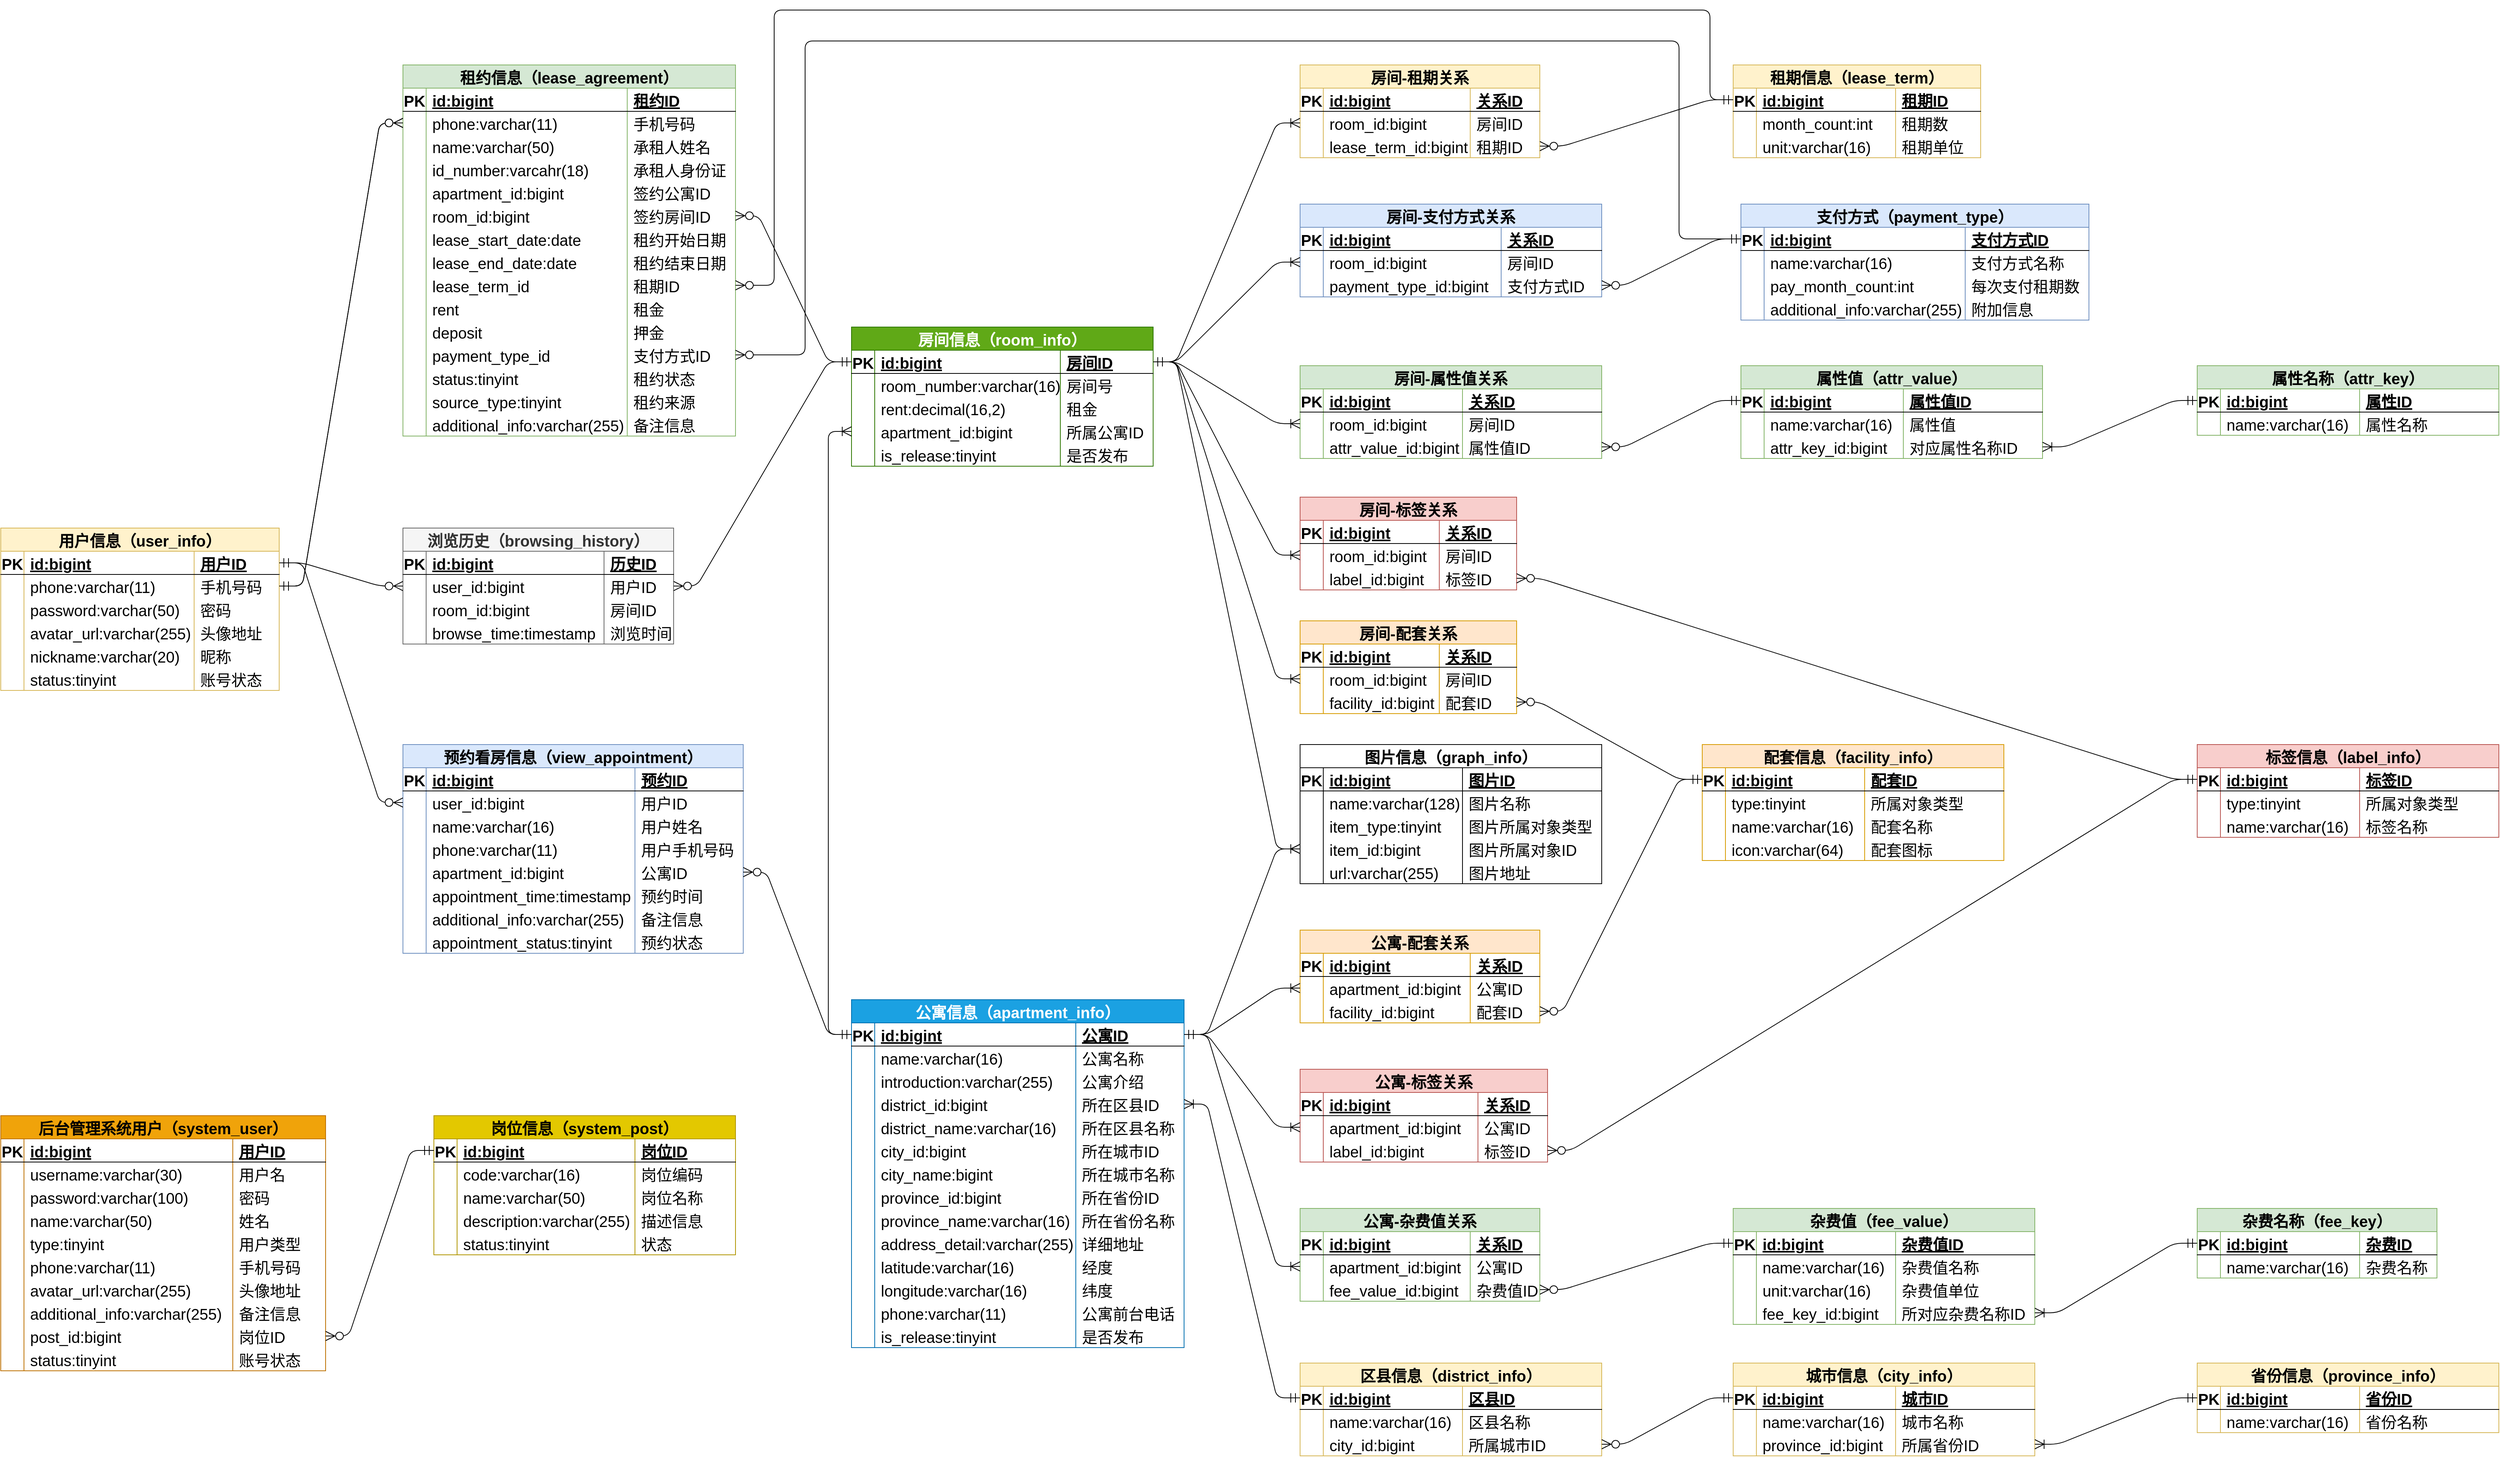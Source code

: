 <mxfile version="21.2.8" type="device">
  <diagram id="R2lEEEUBdFMjLlhIrx00" name="Page-1">
    <mxGraphModel dx="1840" dy="930" grid="1" gridSize="10" guides="1" tooltips="1" connect="1" arrows="1" fold="1" page="1" pageScale="1" pageWidth="3300" pageHeight="4681" math="0" shadow="0" extFonts="Permanent Marker^https://fonts.googleapis.com/css?family=Permanent+Marker">
      <root>
        <mxCell id="0" />
        <mxCell id="1" parent="0" />
        <mxCell id="C-vyLk0tnHw3VtMMgP7b-23" value="租约信息（lease_agreement）" style="shape=table;startSize=30;container=1;collapsible=1;childLayout=tableLayout;fixedRows=1;rowLines=0;fontStyle=1;align=center;resizeLast=1;rounded=0;fontSize=20;fillColor=#d5e8d4;strokeColor=#82b366;" parent="1" vertex="1">
          <mxGeometry x="840" y="1921" width="430" height="480" as="geometry" />
        </mxCell>
        <mxCell id="C-vyLk0tnHw3VtMMgP7b-24" value="" style="shape=partialRectangle;collapsible=0;dropTarget=0;pointerEvents=0;fillColor=none;points=[[0,0.5],[1,0.5]];portConstraint=eastwest;top=0;left=0;right=0;bottom=1;rounded=0;fontSize=20;" parent="C-vyLk0tnHw3VtMMgP7b-23" vertex="1">
          <mxGeometry y="30" width="430" height="30" as="geometry" />
        </mxCell>
        <mxCell id="C-vyLk0tnHw3VtMMgP7b-25" value="PK" style="shape=partialRectangle;overflow=hidden;connectable=0;fillColor=none;top=0;left=0;bottom=0;right=0;fontStyle=1;rounded=0;fontSize=20;" parent="C-vyLk0tnHw3VtMMgP7b-24" vertex="1">
          <mxGeometry width="30" height="30" as="geometry">
            <mxRectangle width="30" height="30" as="alternateBounds" />
          </mxGeometry>
        </mxCell>
        <mxCell id="UpXIiQTPY2TAA1n4Hua1-31" value="id:bigint" style="shape=partialRectangle;overflow=hidden;connectable=0;fillColor=none;top=0;left=0;bottom=0;right=0;align=left;spacingLeft=6;fontStyle=5;rounded=0;fontSize=20;" parent="C-vyLk0tnHw3VtMMgP7b-24" vertex="1">
          <mxGeometry x="30" width="260" height="30" as="geometry">
            <mxRectangle width="260" height="30" as="alternateBounds" />
          </mxGeometry>
        </mxCell>
        <mxCell id="C-vyLk0tnHw3VtMMgP7b-26" value="租约ID" style="shape=partialRectangle;overflow=hidden;connectable=0;fillColor=none;top=0;left=0;bottom=0;right=0;align=left;spacingLeft=6;fontStyle=5;rounded=0;fontSize=20;" parent="C-vyLk0tnHw3VtMMgP7b-24" vertex="1">
          <mxGeometry x="290" width="140" height="30" as="geometry">
            <mxRectangle width="140" height="30" as="alternateBounds" />
          </mxGeometry>
        </mxCell>
        <mxCell id="C-vyLk0tnHw3VtMMgP7b-27" value="" style="shape=partialRectangle;collapsible=0;dropTarget=0;pointerEvents=0;fillColor=none;points=[[0,0.5],[1,0.5]];portConstraint=eastwest;top=0;left=0;right=0;bottom=0;rounded=0;fontSize=20;" parent="C-vyLk0tnHw3VtMMgP7b-23" vertex="1">
          <mxGeometry y="60" width="430" height="30" as="geometry" />
        </mxCell>
        <mxCell id="C-vyLk0tnHw3VtMMgP7b-28" value="" style="shape=partialRectangle;overflow=hidden;connectable=0;fillColor=none;top=0;left=0;bottom=0;right=0;rounded=0;fontSize=20;" parent="C-vyLk0tnHw3VtMMgP7b-27" vertex="1">
          <mxGeometry width="30" height="30" as="geometry">
            <mxRectangle width="30" height="30" as="alternateBounds" />
          </mxGeometry>
        </mxCell>
        <mxCell id="UpXIiQTPY2TAA1n4Hua1-32" value="phone:varchar(11)" style="shape=partialRectangle;overflow=hidden;connectable=0;fillColor=none;top=0;left=0;bottom=0;right=0;align=left;spacingLeft=6;rounded=0;fontSize=20;" parent="C-vyLk0tnHw3VtMMgP7b-27" vertex="1">
          <mxGeometry x="30" width="260" height="30" as="geometry">
            <mxRectangle width="260" height="30" as="alternateBounds" />
          </mxGeometry>
        </mxCell>
        <mxCell id="C-vyLk0tnHw3VtMMgP7b-29" value="手机号码" style="shape=partialRectangle;overflow=hidden;connectable=0;fillColor=none;top=0;left=0;bottom=0;right=0;align=left;spacingLeft=6;rounded=0;fontSize=20;" parent="C-vyLk0tnHw3VtMMgP7b-27" vertex="1">
          <mxGeometry x="290" width="140" height="30" as="geometry">
            <mxRectangle width="140" height="30" as="alternateBounds" />
          </mxGeometry>
        </mxCell>
        <mxCell id="EcPGF8lhLybokYXhpb2R-1" style="shape=partialRectangle;collapsible=0;dropTarget=0;pointerEvents=0;fillColor=none;points=[[0,0.5],[1,0.5]];portConstraint=eastwest;top=0;left=0;right=0;bottom=0;rounded=0;fontSize=20;" parent="C-vyLk0tnHw3VtMMgP7b-23" vertex="1">
          <mxGeometry y="90" width="430" height="30" as="geometry" />
        </mxCell>
        <mxCell id="EcPGF8lhLybokYXhpb2R-2" style="shape=partialRectangle;overflow=hidden;connectable=0;fillColor=none;top=0;left=0;bottom=0;right=0;rounded=0;fontSize=20;" parent="EcPGF8lhLybokYXhpb2R-1" vertex="1">
          <mxGeometry width="30" height="30" as="geometry">
            <mxRectangle width="30" height="30" as="alternateBounds" />
          </mxGeometry>
        </mxCell>
        <mxCell id="UpXIiQTPY2TAA1n4Hua1-33" value="name:varchar(50)" style="shape=partialRectangle;overflow=hidden;connectable=0;fillColor=none;top=0;left=0;bottom=0;right=0;align=left;spacingLeft=6;rounded=0;fontSize=20;" parent="EcPGF8lhLybokYXhpb2R-1" vertex="1">
          <mxGeometry x="30" width="260" height="30" as="geometry">
            <mxRectangle width="260" height="30" as="alternateBounds" />
          </mxGeometry>
        </mxCell>
        <mxCell id="EcPGF8lhLybokYXhpb2R-3" value="承租人姓名" style="shape=partialRectangle;overflow=hidden;connectable=0;fillColor=none;top=0;left=0;bottom=0;right=0;align=left;spacingLeft=6;rounded=0;fontSize=20;" parent="EcPGF8lhLybokYXhpb2R-1" vertex="1">
          <mxGeometry x="290" width="140" height="30" as="geometry">
            <mxRectangle width="140" height="30" as="alternateBounds" />
          </mxGeometry>
        </mxCell>
        <mxCell id="EcPGF8lhLybokYXhpb2R-4" style="shape=partialRectangle;collapsible=0;dropTarget=0;pointerEvents=0;fillColor=none;points=[[0,0.5],[1,0.5]];portConstraint=eastwest;top=0;left=0;right=0;bottom=0;rounded=0;fontSize=20;" parent="C-vyLk0tnHw3VtMMgP7b-23" vertex="1">
          <mxGeometry y="120" width="430" height="30" as="geometry" />
        </mxCell>
        <mxCell id="EcPGF8lhLybokYXhpb2R-5" style="shape=partialRectangle;overflow=hidden;connectable=0;fillColor=none;top=0;left=0;bottom=0;right=0;rounded=0;fontSize=20;" parent="EcPGF8lhLybokYXhpb2R-4" vertex="1">
          <mxGeometry width="30" height="30" as="geometry">
            <mxRectangle width="30" height="30" as="alternateBounds" />
          </mxGeometry>
        </mxCell>
        <mxCell id="UpXIiQTPY2TAA1n4Hua1-34" value="id_number:varcahr(18)" style="shape=partialRectangle;overflow=hidden;connectable=0;fillColor=none;top=0;left=0;bottom=0;right=0;align=left;spacingLeft=6;rounded=0;fontSize=20;" parent="EcPGF8lhLybokYXhpb2R-4" vertex="1">
          <mxGeometry x="30" width="260" height="30" as="geometry">
            <mxRectangle width="260" height="30" as="alternateBounds" />
          </mxGeometry>
        </mxCell>
        <mxCell id="EcPGF8lhLybokYXhpb2R-6" value="承租人身份证" style="shape=partialRectangle;overflow=hidden;connectable=0;fillColor=none;top=0;left=0;bottom=0;right=0;align=left;spacingLeft=6;rounded=0;fontSize=20;" parent="EcPGF8lhLybokYXhpb2R-4" vertex="1">
          <mxGeometry x="290" width="140" height="30" as="geometry">
            <mxRectangle width="140" height="30" as="alternateBounds" />
          </mxGeometry>
        </mxCell>
        <mxCell id="EcPGF8lhLybokYXhpb2R-7" style="shape=partialRectangle;collapsible=0;dropTarget=0;pointerEvents=0;fillColor=none;points=[[0,0.5],[1,0.5]];portConstraint=eastwest;top=0;left=0;right=0;bottom=0;rounded=0;fontSize=20;" parent="C-vyLk0tnHw3VtMMgP7b-23" vertex="1">
          <mxGeometry y="150" width="430" height="30" as="geometry" />
        </mxCell>
        <mxCell id="EcPGF8lhLybokYXhpb2R-8" style="shape=partialRectangle;overflow=hidden;connectable=0;fillColor=none;top=0;left=0;bottom=0;right=0;rounded=0;fontSize=20;" parent="EcPGF8lhLybokYXhpb2R-7" vertex="1">
          <mxGeometry width="30" height="30" as="geometry">
            <mxRectangle width="30" height="30" as="alternateBounds" />
          </mxGeometry>
        </mxCell>
        <mxCell id="UpXIiQTPY2TAA1n4Hua1-35" value="apartment_id:bigint" style="shape=partialRectangle;overflow=hidden;connectable=0;fillColor=none;top=0;left=0;bottom=0;right=0;align=left;spacingLeft=6;rounded=0;fontSize=20;" parent="EcPGF8lhLybokYXhpb2R-7" vertex="1">
          <mxGeometry x="30" width="260" height="30" as="geometry">
            <mxRectangle width="260" height="30" as="alternateBounds" />
          </mxGeometry>
        </mxCell>
        <mxCell id="EcPGF8lhLybokYXhpb2R-9" value="签约公寓ID" style="shape=partialRectangle;overflow=hidden;connectable=0;fillColor=none;top=0;left=0;bottom=0;right=0;align=left;spacingLeft=6;rounded=0;fontSize=20;" parent="EcPGF8lhLybokYXhpb2R-7" vertex="1">
          <mxGeometry x="290" width="140" height="30" as="geometry">
            <mxRectangle width="140" height="30" as="alternateBounds" />
          </mxGeometry>
        </mxCell>
        <mxCell id="EcPGF8lhLybokYXhpb2R-11" style="shape=partialRectangle;collapsible=0;dropTarget=0;pointerEvents=0;fillColor=none;points=[[0,0.5],[1,0.5]];portConstraint=eastwest;top=0;left=0;right=0;bottom=0;rounded=0;fontSize=20;" parent="C-vyLk0tnHw3VtMMgP7b-23" vertex="1">
          <mxGeometry y="180" width="430" height="30" as="geometry" />
        </mxCell>
        <mxCell id="EcPGF8lhLybokYXhpb2R-12" style="shape=partialRectangle;overflow=hidden;connectable=0;fillColor=none;top=0;left=0;bottom=0;right=0;rounded=0;fontSize=20;" parent="EcPGF8lhLybokYXhpb2R-11" vertex="1">
          <mxGeometry width="30" height="30" as="geometry">
            <mxRectangle width="30" height="30" as="alternateBounds" />
          </mxGeometry>
        </mxCell>
        <mxCell id="UpXIiQTPY2TAA1n4Hua1-36" value="room_id:bigint" style="shape=partialRectangle;overflow=hidden;connectable=0;fillColor=none;top=0;left=0;bottom=0;right=0;align=left;spacingLeft=6;rounded=0;fontSize=20;" parent="EcPGF8lhLybokYXhpb2R-11" vertex="1">
          <mxGeometry x="30" width="260" height="30" as="geometry">
            <mxRectangle width="260" height="30" as="alternateBounds" />
          </mxGeometry>
        </mxCell>
        <mxCell id="EcPGF8lhLybokYXhpb2R-13" value="签约房间ID" style="shape=partialRectangle;overflow=hidden;connectable=0;fillColor=none;top=0;left=0;bottom=0;right=0;align=left;spacingLeft=6;rounded=0;fontSize=20;" parent="EcPGF8lhLybokYXhpb2R-11" vertex="1">
          <mxGeometry x="290" width="140" height="30" as="geometry">
            <mxRectangle width="140" height="30" as="alternateBounds" />
          </mxGeometry>
        </mxCell>
        <mxCell id="EcPGF8lhLybokYXhpb2R-14" style="shape=partialRectangle;collapsible=0;dropTarget=0;pointerEvents=0;fillColor=none;points=[[0,0.5],[1,0.5]];portConstraint=eastwest;top=0;left=0;right=0;bottom=0;rounded=0;fontSize=20;" parent="C-vyLk0tnHw3VtMMgP7b-23" vertex="1">
          <mxGeometry y="210" width="430" height="30" as="geometry" />
        </mxCell>
        <mxCell id="EcPGF8lhLybokYXhpb2R-15" style="shape=partialRectangle;overflow=hidden;connectable=0;fillColor=none;top=0;left=0;bottom=0;right=0;rounded=0;fontSize=20;" parent="EcPGF8lhLybokYXhpb2R-14" vertex="1">
          <mxGeometry width="30" height="30" as="geometry">
            <mxRectangle width="30" height="30" as="alternateBounds" />
          </mxGeometry>
        </mxCell>
        <mxCell id="UpXIiQTPY2TAA1n4Hua1-37" value="lease_start_date:date" style="shape=partialRectangle;overflow=hidden;connectable=0;fillColor=none;top=0;left=0;bottom=0;right=0;align=left;spacingLeft=6;rounded=0;fontSize=20;" parent="EcPGF8lhLybokYXhpb2R-14" vertex="1">
          <mxGeometry x="30" width="260" height="30" as="geometry">
            <mxRectangle width="260" height="30" as="alternateBounds" />
          </mxGeometry>
        </mxCell>
        <mxCell id="EcPGF8lhLybokYXhpb2R-16" value="租约开始日期" style="shape=partialRectangle;overflow=hidden;connectable=0;fillColor=none;top=0;left=0;bottom=0;right=0;align=left;spacingLeft=6;rounded=0;fontSize=20;" parent="EcPGF8lhLybokYXhpb2R-14" vertex="1">
          <mxGeometry x="290" width="140" height="30" as="geometry">
            <mxRectangle width="140" height="30" as="alternateBounds" />
          </mxGeometry>
        </mxCell>
        <mxCell id="EcPGF8lhLybokYXhpb2R-17" style="shape=partialRectangle;collapsible=0;dropTarget=0;pointerEvents=0;fillColor=none;points=[[0,0.5],[1,0.5]];portConstraint=eastwest;top=0;left=0;right=0;bottom=0;rounded=0;fontSize=20;" parent="C-vyLk0tnHw3VtMMgP7b-23" vertex="1">
          <mxGeometry y="240" width="430" height="30" as="geometry" />
        </mxCell>
        <mxCell id="EcPGF8lhLybokYXhpb2R-18" style="shape=partialRectangle;overflow=hidden;connectable=0;fillColor=none;top=0;left=0;bottom=0;right=0;rounded=0;fontSize=20;" parent="EcPGF8lhLybokYXhpb2R-17" vertex="1">
          <mxGeometry width="30" height="30" as="geometry">
            <mxRectangle width="30" height="30" as="alternateBounds" />
          </mxGeometry>
        </mxCell>
        <mxCell id="UpXIiQTPY2TAA1n4Hua1-38" value="lease_end_date:date" style="shape=partialRectangle;overflow=hidden;connectable=0;fillColor=none;top=0;left=0;bottom=0;right=0;align=left;spacingLeft=6;rounded=0;fontSize=20;" parent="EcPGF8lhLybokYXhpb2R-17" vertex="1">
          <mxGeometry x="30" width="260" height="30" as="geometry">
            <mxRectangle width="260" height="30" as="alternateBounds" />
          </mxGeometry>
        </mxCell>
        <mxCell id="EcPGF8lhLybokYXhpb2R-19" value="租约结束日期" style="shape=partialRectangle;overflow=hidden;connectable=0;fillColor=none;top=0;left=0;bottom=0;right=0;align=left;spacingLeft=6;rounded=0;fontSize=20;" parent="EcPGF8lhLybokYXhpb2R-17" vertex="1">
          <mxGeometry x="290" width="140" height="30" as="geometry">
            <mxRectangle width="140" height="30" as="alternateBounds" />
          </mxGeometry>
        </mxCell>
        <mxCell id="EcPGF8lhLybokYXhpb2R-20" style="shape=partialRectangle;collapsible=0;dropTarget=0;pointerEvents=0;fillColor=none;points=[[0,0.5],[1,0.5]];portConstraint=eastwest;top=0;left=0;right=0;bottom=0;rounded=0;fontSize=20;" parent="C-vyLk0tnHw3VtMMgP7b-23" vertex="1">
          <mxGeometry y="270" width="430" height="30" as="geometry" />
        </mxCell>
        <mxCell id="EcPGF8lhLybokYXhpb2R-21" style="shape=partialRectangle;overflow=hidden;connectable=0;fillColor=none;top=0;left=0;bottom=0;right=0;rounded=0;fontSize=20;" parent="EcPGF8lhLybokYXhpb2R-20" vertex="1">
          <mxGeometry width="30" height="30" as="geometry">
            <mxRectangle width="30" height="30" as="alternateBounds" />
          </mxGeometry>
        </mxCell>
        <mxCell id="UpXIiQTPY2TAA1n4Hua1-39" value="lease_term_id" style="shape=partialRectangle;overflow=hidden;connectable=0;fillColor=none;top=0;left=0;bottom=0;right=0;align=left;spacingLeft=6;rounded=0;fontSize=20;" parent="EcPGF8lhLybokYXhpb2R-20" vertex="1">
          <mxGeometry x="30" width="260" height="30" as="geometry">
            <mxRectangle width="260" height="30" as="alternateBounds" />
          </mxGeometry>
        </mxCell>
        <mxCell id="EcPGF8lhLybokYXhpb2R-22" value="租期ID" style="shape=partialRectangle;overflow=hidden;connectable=0;fillColor=none;top=0;left=0;bottom=0;right=0;align=left;spacingLeft=6;rounded=0;fontSize=20;" parent="EcPGF8lhLybokYXhpb2R-20" vertex="1">
          <mxGeometry x="290" width="140" height="30" as="geometry">
            <mxRectangle width="140" height="30" as="alternateBounds" />
          </mxGeometry>
        </mxCell>
        <mxCell id="EcPGF8lhLybokYXhpb2R-23" style="shape=partialRectangle;collapsible=0;dropTarget=0;pointerEvents=0;fillColor=none;points=[[0,0.5],[1,0.5]];portConstraint=eastwest;top=0;left=0;right=0;bottom=0;rounded=0;fontSize=20;" parent="C-vyLk0tnHw3VtMMgP7b-23" vertex="1">
          <mxGeometry y="300" width="430" height="30" as="geometry" />
        </mxCell>
        <mxCell id="EcPGF8lhLybokYXhpb2R-24" style="shape=partialRectangle;overflow=hidden;connectable=0;fillColor=none;top=0;left=0;bottom=0;right=0;rounded=0;fontSize=20;" parent="EcPGF8lhLybokYXhpb2R-23" vertex="1">
          <mxGeometry width="30" height="30" as="geometry">
            <mxRectangle width="30" height="30" as="alternateBounds" />
          </mxGeometry>
        </mxCell>
        <mxCell id="UpXIiQTPY2TAA1n4Hua1-40" value="rent" style="shape=partialRectangle;overflow=hidden;connectable=0;fillColor=none;top=0;left=0;bottom=0;right=0;align=left;spacingLeft=6;rounded=0;fontSize=20;" parent="EcPGF8lhLybokYXhpb2R-23" vertex="1">
          <mxGeometry x="30" width="260" height="30" as="geometry">
            <mxRectangle width="260" height="30" as="alternateBounds" />
          </mxGeometry>
        </mxCell>
        <mxCell id="EcPGF8lhLybokYXhpb2R-25" value="租金" style="shape=partialRectangle;overflow=hidden;connectable=0;fillColor=none;top=0;left=0;bottom=0;right=0;align=left;spacingLeft=6;rounded=0;fontSize=20;" parent="EcPGF8lhLybokYXhpb2R-23" vertex="1">
          <mxGeometry x="290" width="140" height="30" as="geometry">
            <mxRectangle width="140" height="30" as="alternateBounds" />
          </mxGeometry>
        </mxCell>
        <mxCell id="EcPGF8lhLybokYXhpb2R-26" style="shape=partialRectangle;collapsible=0;dropTarget=0;pointerEvents=0;fillColor=none;points=[[0,0.5],[1,0.5]];portConstraint=eastwest;top=0;left=0;right=0;bottom=0;rounded=0;fontSize=20;" parent="C-vyLk0tnHw3VtMMgP7b-23" vertex="1">
          <mxGeometry y="330" width="430" height="30" as="geometry" />
        </mxCell>
        <mxCell id="EcPGF8lhLybokYXhpb2R-27" style="shape=partialRectangle;overflow=hidden;connectable=0;fillColor=none;top=0;left=0;bottom=0;right=0;rounded=0;fontSize=20;" parent="EcPGF8lhLybokYXhpb2R-26" vertex="1">
          <mxGeometry width="30" height="30" as="geometry">
            <mxRectangle width="30" height="30" as="alternateBounds" />
          </mxGeometry>
        </mxCell>
        <mxCell id="UpXIiQTPY2TAA1n4Hua1-41" value="deposit" style="shape=partialRectangle;overflow=hidden;connectable=0;fillColor=none;top=0;left=0;bottom=0;right=0;align=left;spacingLeft=6;rounded=0;fontSize=20;" parent="EcPGF8lhLybokYXhpb2R-26" vertex="1">
          <mxGeometry x="30" width="260" height="30" as="geometry">
            <mxRectangle width="260" height="30" as="alternateBounds" />
          </mxGeometry>
        </mxCell>
        <mxCell id="EcPGF8lhLybokYXhpb2R-28" value="押金" style="shape=partialRectangle;overflow=hidden;connectable=0;fillColor=none;top=0;left=0;bottom=0;right=0;align=left;spacingLeft=6;rounded=0;fontSize=20;" parent="EcPGF8lhLybokYXhpb2R-26" vertex="1">
          <mxGeometry x="290" width="140" height="30" as="geometry">
            <mxRectangle width="140" height="30" as="alternateBounds" />
          </mxGeometry>
        </mxCell>
        <mxCell id="EcPGF8lhLybokYXhpb2R-29" style="shape=partialRectangle;collapsible=0;dropTarget=0;pointerEvents=0;fillColor=none;points=[[0,0.5],[1,0.5]];portConstraint=eastwest;top=0;left=0;right=0;bottom=0;rounded=0;fontSize=20;" parent="C-vyLk0tnHw3VtMMgP7b-23" vertex="1">
          <mxGeometry y="360" width="430" height="30" as="geometry" />
        </mxCell>
        <mxCell id="EcPGF8lhLybokYXhpb2R-30" style="shape=partialRectangle;overflow=hidden;connectable=0;fillColor=none;top=0;left=0;bottom=0;right=0;rounded=0;fontSize=20;" parent="EcPGF8lhLybokYXhpb2R-29" vertex="1">
          <mxGeometry width="30" height="30" as="geometry">
            <mxRectangle width="30" height="30" as="alternateBounds" />
          </mxGeometry>
        </mxCell>
        <mxCell id="UpXIiQTPY2TAA1n4Hua1-42" value="payment_type_id" style="shape=partialRectangle;overflow=hidden;connectable=0;fillColor=none;top=0;left=0;bottom=0;right=0;align=left;spacingLeft=6;rounded=0;fontSize=20;" parent="EcPGF8lhLybokYXhpb2R-29" vertex="1">
          <mxGeometry x="30" width="260" height="30" as="geometry">
            <mxRectangle width="260" height="30" as="alternateBounds" />
          </mxGeometry>
        </mxCell>
        <mxCell id="EcPGF8lhLybokYXhpb2R-31" value="支付方式ID" style="shape=partialRectangle;overflow=hidden;connectable=0;fillColor=none;top=0;left=0;bottom=0;right=0;align=left;spacingLeft=6;rounded=0;fontSize=20;" parent="EcPGF8lhLybokYXhpb2R-29" vertex="1">
          <mxGeometry x="290" width="140" height="30" as="geometry">
            <mxRectangle width="140" height="30" as="alternateBounds" />
          </mxGeometry>
        </mxCell>
        <mxCell id="EcPGF8lhLybokYXhpb2R-32" style="shape=partialRectangle;collapsible=0;dropTarget=0;pointerEvents=0;fillColor=none;points=[[0,0.5],[1,0.5]];portConstraint=eastwest;top=0;left=0;right=0;bottom=0;rounded=0;fontSize=20;" parent="C-vyLk0tnHw3VtMMgP7b-23" vertex="1">
          <mxGeometry y="390" width="430" height="30" as="geometry" />
        </mxCell>
        <mxCell id="EcPGF8lhLybokYXhpb2R-33" style="shape=partialRectangle;overflow=hidden;connectable=0;fillColor=none;top=0;left=0;bottom=0;right=0;rounded=0;fontSize=20;" parent="EcPGF8lhLybokYXhpb2R-32" vertex="1">
          <mxGeometry width="30" height="30" as="geometry">
            <mxRectangle width="30" height="30" as="alternateBounds" />
          </mxGeometry>
        </mxCell>
        <mxCell id="UpXIiQTPY2TAA1n4Hua1-43" value="status:tinyint" style="shape=partialRectangle;overflow=hidden;connectable=0;fillColor=none;top=0;left=0;bottom=0;right=0;align=left;spacingLeft=6;rounded=0;fontSize=20;" parent="EcPGF8lhLybokYXhpb2R-32" vertex="1">
          <mxGeometry x="30" width="260" height="30" as="geometry">
            <mxRectangle width="260" height="30" as="alternateBounds" />
          </mxGeometry>
        </mxCell>
        <mxCell id="EcPGF8lhLybokYXhpb2R-34" value="租约状态" style="shape=partialRectangle;overflow=hidden;connectable=0;fillColor=none;top=0;left=0;bottom=0;right=0;align=left;spacingLeft=6;rounded=0;fontSize=20;" parent="EcPGF8lhLybokYXhpb2R-32" vertex="1">
          <mxGeometry x="290" width="140" height="30" as="geometry">
            <mxRectangle width="140" height="30" as="alternateBounds" />
          </mxGeometry>
        </mxCell>
        <mxCell id="EcPGF8lhLybokYXhpb2R-35" style="shape=partialRectangle;collapsible=0;dropTarget=0;pointerEvents=0;fillColor=none;points=[[0,0.5],[1,0.5]];portConstraint=eastwest;top=0;left=0;right=0;bottom=0;rounded=0;fontSize=20;" parent="C-vyLk0tnHw3VtMMgP7b-23" vertex="1">
          <mxGeometry y="420" width="430" height="30" as="geometry" />
        </mxCell>
        <mxCell id="EcPGF8lhLybokYXhpb2R-36" style="shape=partialRectangle;overflow=hidden;connectable=0;fillColor=none;top=0;left=0;bottom=0;right=0;rounded=0;fontSize=20;" parent="EcPGF8lhLybokYXhpb2R-35" vertex="1">
          <mxGeometry width="30" height="30" as="geometry">
            <mxRectangle width="30" height="30" as="alternateBounds" />
          </mxGeometry>
        </mxCell>
        <mxCell id="UpXIiQTPY2TAA1n4Hua1-44" value="source_type:tinyint" style="shape=partialRectangle;overflow=hidden;connectable=0;fillColor=none;top=0;left=0;bottom=0;right=0;align=left;spacingLeft=6;rounded=0;fontSize=20;" parent="EcPGF8lhLybokYXhpb2R-35" vertex="1">
          <mxGeometry x="30" width="260" height="30" as="geometry">
            <mxRectangle width="260" height="30" as="alternateBounds" />
          </mxGeometry>
        </mxCell>
        <mxCell id="EcPGF8lhLybokYXhpb2R-37" value="租约来源" style="shape=partialRectangle;overflow=hidden;connectable=0;fillColor=none;top=0;left=0;bottom=0;right=0;align=left;spacingLeft=6;rounded=0;fontSize=20;" parent="EcPGF8lhLybokYXhpb2R-35" vertex="1">
          <mxGeometry x="290" width="140" height="30" as="geometry">
            <mxRectangle width="140" height="30" as="alternateBounds" />
          </mxGeometry>
        </mxCell>
        <mxCell id="EcPGF8lhLybokYXhpb2R-38" style="shape=partialRectangle;collapsible=0;dropTarget=0;pointerEvents=0;fillColor=none;points=[[0,0.5],[1,0.5]];portConstraint=eastwest;top=0;left=0;right=0;bottom=0;rounded=0;fontSize=20;" parent="C-vyLk0tnHw3VtMMgP7b-23" vertex="1">
          <mxGeometry y="450" width="430" height="30" as="geometry" />
        </mxCell>
        <mxCell id="EcPGF8lhLybokYXhpb2R-39" style="shape=partialRectangle;overflow=hidden;connectable=0;fillColor=none;top=0;left=0;bottom=0;right=0;rounded=0;fontSize=20;" parent="EcPGF8lhLybokYXhpb2R-38" vertex="1">
          <mxGeometry width="30" height="30" as="geometry">
            <mxRectangle width="30" height="30" as="alternateBounds" />
          </mxGeometry>
        </mxCell>
        <mxCell id="UpXIiQTPY2TAA1n4Hua1-45" value="additional_info:varchar(255)" style="shape=partialRectangle;overflow=hidden;connectable=0;fillColor=none;top=0;left=0;bottom=0;right=0;align=left;spacingLeft=6;rounded=0;fontSize=20;" parent="EcPGF8lhLybokYXhpb2R-38" vertex="1">
          <mxGeometry x="30" width="260" height="30" as="geometry">
            <mxRectangle width="260" height="30" as="alternateBounds" />
          </mxGeometry>
        </mxCell>
        <mxCell id="EcPGF8lhLybokYXhpb2R-40" value="备注信息" style="shape=partialRectangle;overflow=hidden;connectable=0;fillColor=none;top=0;left=0;bottom=0;right=0;align=left;spacingLeft=6;rounded=0;fontSize=20;" parent="EcPGF8lhLybokYXhpb2R-38" vertex="1">
          <mxGeometry x="290" width="140" height="30" as="geometry">
            <mxRectangle width="140" height="30" as="alternateBounds" />
          </mxGeometry>
        </mxCell>
        <mxCell id="EcPGF8lhLybokYXhpb2R-54" value="公寓信息（apartment_info）" style="shape=table;startSize=30;container=1;collapsible=1;childLayout=tableLayout;fixedRows=1;rowLines=0;fontStyle=1;align=center;resizeLast=1;rounded=0;fontSize=20;fillColor=#1ba1e2;strokeColor=#006EAF;fontColor=#ffffff;" parent="1" vertex="1">
          <mxGeometry x="1420" y="3130" width="430" height="450" as="geometry" />
        </mxCell>
        <mxCell id="EcPGF8lhLybokYXhpb2R-55" value="" style="shape=partialRectangle;collapsible=0;dropTarget=0;pointerEvents=0;fillColor=none;points=[[0,0.5],[1,0.5]];portConstraint=eastwest;top=0;left=0;right=0;bottom=1;rounded=0;fontSize=20;" parent="EcPGF8lhLybokYXhpb2R-54" vertex="1">
          <mxGeometry y="30" width="430" height="30" as="geometry" />
        </mxCell>
        <mxCell id="EcPGF8lhLybokYXhpb2R-56" value="PK" style="shape=partialRectangle;overflow=hidden;connectable=0;fillColor=none;top=0;left=0;bottom=0;right=0;fontStyle=1;rounded=0;fontSize=20;" parent="EcPGF8lhLybokYXhpb2R-55" vertex="1">
          <mxGeometry width="30" height="30" as="geometry">
            <mxRectangle width="30" height="30" as="alternateBounds" />
          </mxGeometry>
        </mxCell>
        <mxCell id="-b9fQ7CPPx7qwAefnwPl-1" value="id:bigint" style="shape=partialRectangle;overflow=hidden;connectable=0;fillColor=none;top=0;left=0;bottom=0;right=0;align=left;spacingLeft=6;fontStyle=5;rounded=0;fontSize=20;" parent="EcPGF8lhLybokYXhpb2R-55" vertex="1">
          <mxGeometry x="30" width="260.0" height="30" as="geometry">
            <mxRectangle width="260.0" height="30" as="alternateBounds" />
          </mxGeometry>
        </mxCell>
        <mxCell id="EcPGF8lhLybokYXhpb2R-57" value="公寓ID" style="shape=partialRectangle;overflow=hidden;connectable=0;fillColor=none;top=0;left=0;bottom=0;right=0;align=left;spacingLeft=6;fontStyle=5;rounded=0;fontSize=20;" parent="EcPGF8lhLybokYXhpb2R-55" vertex="1">
          <mxGeometry x="290.0" width="140.0" height="30" as="geometry">
            <mxRectangle width="140.0" height="30" as="alternateBounds" />
          </mxGeometry>
        </mxCell>
        <mxCell id="EcPGF8lhLybokYXhpb2R-58" value="" style="shape=partialRectangle;collapsible=0;dropTarget=0;pointerEvents=0;fillColor=none;points=[[0,0.5],[1,0.5]];portConstraint=eastwest;top=0;left=0;right=0;bottom=0;rounded=0;fontSize=20;" parent="EcPGF8lhLybokYXhpb2R-54" vertex="1">
          <mxGeometry y="60" width="430" height="30" as="geometry" />
        </mxCell>
        <mxCell id="EcPGF8lhLybokYXhpb2R-59" value="" style="shape=partialRectangle;overflow=hidden;connectable=0;fillColor=none;top=0;left=0;bottom=0;right=0;rounded=0;fontSize=20;" parent="EcPGF8lhLybokYXhpb2R-58" vertex="1">
          <mxGeometry width="30" height="30" as="geometry">
            <mxRectangle width="30" height="30" as="alternateBounds" />
          </mxGeometry>
        </mxCell>
        <mxCell id="-b9fQ7CPPx7qwAefnwPl-2" value="name:varchar(16)" style="shape=partialRectangle;overflow=hidden;connectable=0;fillColor=none;top=0;left=0;bottom=0;right=0;align=left;spacingLeft=6;rounded=0;fontSize=20;" parent="EcPGF8lhLybokYXhpb2R-58" vertex="1">
          <mxGeometry x="30" width="260.0" height="30" as="geometry">
            <mxRectangle width="260.0" height="30" as="alternateBounds" />
          </mxGeometry>
        </mxCell>
        <mxCell id="EcPGF8lhLybokYXhpb2R-60" value="公寓名称" style="shape=partialRectangle;overflow=hidden;connectable=0;fillColor=none;top=0;left=0;bottom=0;right=0;align=left;spacingLeft=6;rounded=0;fontSize=20;" parent="EcPGF8lhLybokYXhpb2R-58" vertex="1">
          <mxGeometry x="290.0" width="140.0" height="30" as="geometry">
            <mxRectangle width="140.0" height="30" as="alternateBounds" />
          </mxGeometry>
        </mxCell>
        <mxCell id="EcPGF8lhLybokYXhpb2R-61" style="shape=partialRectangle;collapsible=0;dropTarget=0;pointerEvents=0;fillColor=none;points=[[0,0.5],[1,0.5]];portConstraint=eastwest;top=0;left=0;right=0;bottom=0;rounded=0;fontSize=20;" parent="EcPGF8lhLybokYXhpb2R-54" vertex="1">
          <mxGeometry y="90" width="430" height="30" as="geometry" />
        </mxCell>
        <mxCell id="EcPGF8lhLybokYXhpb2R-62" style="shape=partialRectangle;overflow=hidden;connectable=0;fillColor=none;top=0;left=0;bottom=0;right=0;rounded=0;fontSize=20;" parent="EcPGF8lhLybokYXhpb2R-61" vertex="1">
          <mxGeometry width="30" height="30" as="geometry">
            <mxRectangle width="30" height="30" as="alternateBounds" />
          </mxGeometry>
        </mxCell>
        <mxCell id="-b9fQ7CPPx7qwAefnwPl-3" value="introduction:varchar(255)" style="shape=partialRectangle;overflow=hidden;connectable=0;fillColor=none;top=0;left=0;bottom=0;right=0;align=left;spacingLeft=6;rounded=0;fontSize=20;" parent="EcPGF8lhLybokYXhpb2R-61" vertex="1">
          <mxGeometry x="30" width="260.0" height="30" as="geometry">
            <mxRectangle width="260.0" height="30" as="alternateBounds" />
          </mxGeometry>
        </mxCell>
        <mxCell id="EcPGF8lhLybokYXhpb2R-63" value="公寓介绍" style="shape=partialRectangle;overflow=hidden;connectable=0;fillColor=none;top=0;left=0;bottom=0;right=0;align=left;spacingLeft=6;rounded=0;fontSize=20;" parent="EcPGF8lhLybokYXhpb2R-61" vertex="1">
          <mxGeometry x="290.0" width="140.0" height="30" as="geometry">
            <mxRectangle width="140.0" height="30" as="alternateBounds" />
          </mxGeometry>
        </mxCell>
        <mxCell id="EcPGF8lhLybokYXhpb2R-64" style="shape=partialRectangle;collapsible=0;dropTarget=0;pointerEvents=0;fillColor=none;points=[[0,0.5],[1,0.5]];portConstraint=eastwest;top=0;left=0;right=0;bottom=0;rounded=0;fontSize=20;" parent="EcPGF8lhLybokYXhpb2R-54" vertex="1">
          <mxGeometry y="120" width="430" height="30" as="geometry" />
        </mxCell>
        <mxCell id="EcPGF8lhLybokYXhpb2R-65" style="shape=partialRectangle;overflow=hidden;connectable=0;fillColor=none;top=0;left=0;bottom=0;right=0;rounded=0;fontSize=20;" parent="EcPGF8lhLybokYXhpb2R-64" vertex="1">
          <mxGeometry width="30" height="30" as="geometry">
            <mxRectangle width="30" height="30" as="alternateBounds" />
          </mxGeometry>
        </mxCell>
        <mxCell id="-b9fQ7CPPx7qwAefnwPl-4" value="district_id:bigint" style="shape=partialRectangle;overflow=hidden;connectable=0;fillColor=none;top=0;left=0;bottom=0;right=0;align=left;spacingLeft=6;rounded=0;fontSize=20;" parent="EcPGF8lhLybokYXhpb2R-64" vertex="1">
          <mxGeometry x="30" width="260.0" height="30" as="geometry">
            <mxRectangle width="260.0" height="30" as="alternateBounds" />
          </mxGeometry>
        </mxCell>
        <mxCell id="EcPGF8lhLybokYXhpb2R-66" value="所在区县ID" style="shape=partialRectangle;overflow=hidden;connectable=0;fillColor=none;top=0;left=0;bottom=0;right=0;align=left;spacingLeft=6;rounded=0;fontSize=20;" parent="EcPGF8lhLybokYXhpb2R-64" vertex="1">
          <mxGeometry x="290.0" width="140.0" height="30" as="geometry">
            <mxRectangle width="140.0" height="30" as="alternateBounds" />
          </mxGeometry>
        </mxCell>
        <mxCell id="EcPGF8lhLybokYXhpb2R-67" style="shape=partialRectangle;collapsible=0;dropTarget=0;pointerEvents=0;fillColor=none;points=[[0,0.5],[1,0.5]];portConstraint=eastwest;top=0;left=0;right=0;bottom=0;rounded=0;fontSize=20;" parent="EcPGF8lhLybokYXhpb2R-54" vertex="1">
          <mxGeometry y="150" width="430" height="30" as="geometry" />
        </mxCell>
        <mxCell id="EcPGF8lhLybokYXhpb2R-68" style="shape=partialRectangle;overflow=hidden;connectable=0;fillColor=none;top=0;left=0;bottom=0;right=0;rounded=0;fontSize=20;" parent="EcPGF8lhLybokYXhpb2R-67" vertex="1">
          <mxGeometry width="30" height="30" as="geometry">
            <mxRectangle width="30" height="30" as="alternateBounds" />
          </mxGeometry>
        </mxCell>
        <mxCell id="-b9fQ7CPPx7qwAefnwPl-5" value="district_name:varchar(16)" style="shape=partialRectangle;overflow=hidden;connectable=0;fillColor=none;top=0;left=0;bottom=0;right=0;align=left;spacingLeft=6;rounded=0;fontSize=20;" parent="EcPGF8lhLybokYXhpb2R-67" vertex="1">
          <mxGeometry x="30" width="260.0" height="30" as="geometry">
            <mxRectangle width="260.0" height="30" as="alternateBounds" />
          </mxGeometry>
        </mxCell>
        <mxCell id="EcPGF8lhLybokYXhpb2R-69" value="所在区县名称" style="shape=partialRectangle;overflow=hidden;connectable=0;fillColor=none;top=0;left=0;bottom=0;right=0;align=left;spacingLeft=6;rounded=0;fontSize=20;" parent="EcPGF8lhLybokYXhpb2R-67" vertex="1">
          <mxGeometry x="290.0" width="140.0" height="30" as="geometry">
            <mxRectangle width="140.0" height="30" as="alternateBounds" />
          </mxGeometry>
        </mxCell>
        <mxCell id="EcPGF8lhLybokYXhpb2R-70" style="shape=partialRectangle;collapsible=0;dropTarget=0;pointerEvents=0;fillColor=none;points=[[0,0.5],[1,0.5]];portConstraint=eastwest;top=0;left=0;right=0;bottom=0;rounded=0;fontSize=20;" parent="EcPGF8lhLybokYXhpb2R-54" vertex="1">
          <mxGeometry y="180" width="430" height="30" as="geometry" />
        </mxCell>
        <mxCell id="EcPGF8lhLybokYXhpb2R-71" style="shape=partialRectangle;overflow=hidden;connectable=0;fillColor=none;top=0;left=0;bottom=0;right=0;rounded=0;fontSize=20;" parent="EcPGF8lhLybokYXhpb2R-70" vertex="1">
          <mxGeometry width="30" height="30" as="geometry">
            <mxRectangle width="30" height="30" as="alternateBounds" />
          </mxGeometry>
        </mxCell>
        <mxCell id="-b9fQ7CPPx7qwAefnwPl-6" value="city_id:bigint" style="shape=partialRectangle;overflow=hidden;connectable=0;fillColor=none;top=0;left=0;bottom=0;right=0;align=left;spacingLeft=6;rounded=0;fontSize=20;" parent="EcPGF8lhLybokYXhpb2R-70" vertex="1">
          <mxGeometry x="30" width="260.0" height="30" as="geometry">
            <mxRectangle width="260.0" height="30" as="alternateBounds" />
          </mxGeometry>
        </mxCell>
        <mxCell id="EcPGF8lhLybokYXhpb2R-72" value="所在城市ID" style="shape=partialRectangle;overflow=hidden;connectable=0;fillColor=none;top=0;left=0;bottom=0;right=0;align=left;spacingLeft=6;rounded=0;fontSize=20;" parent="EcPGF8lhLybokYXhpb2R-70" vertex="1">
          <mxGeometry x="290.0" width="140.0" height="30" as="geometry">
            <mxRectangle width="140.0" height="30" as="alternateBounds" />
          </mxGeometry>
        </mxCell>
        <mxCell id="EcPGF8lhLybokYXhpb2R-73" style="shape=partialRectangle;collapsible=0;dropTarget=0;pointerEvents=0;fillColor=none;points=[[0,0.5],[1,0.5]];portConstraint=eastwest;top=0;left=0;right=0;bottom=0;rounded=0;fontSize=20;" parent="EcPGF8lhLybokYXhpb2R-54" vertex="1">
          <mxGeometry y="210" width="430" height="30" as="geometry" />
        </mxCell>
        <mxCell id="EcPGF8lhLybokYXhpb2R-74" style="shape=partialRectangle;overflow=hidden;connectable=0;fillColor=none;top=0;left=0;bottom=0;right=0;rounded=0;fontSize=20;" parent="EcPGF8lhLybokYXhpb2R-73" vertex="1">
          <mxGeometry width="30" height="30" as="geometry">
            <mxRectangle width="30" height="30" as="alternateBounds" />
          </mxGeometry>
        </mxCell>
        <mxCell id="-b9fQ7CPPx7qwAefnwPl-7" value="city_name:bigint" style="shape=partialRectangle;overflow=hidden;connectable=0;fillColor=none;top=0;left=0;bottom=0;right=0;align=left;spacingLeft=6;rounded=0;fontSize=20;" parent="EcPGF8lhLybokYXhpb2R-73" vertex="1">
          <mxGeometry x="30" width="260.0" height="30" as="geometry">
            <mxRectangle width="260.0" height="30" as="alternateBounds" />
          </mxGeometry>
        </mxCell>
        <mxCell id="EcPGF8lhLybokYXhpb2R-75" value="所在城市名称" style="shape=partialRectangle;overflow=hidden;connectable=0;fillColor=none;top=0;left=0;bottom=0;right=0;align=left;spacingLeft=6;rounded=0;fontSize=20;" parent="EcPGF8lhLybokYXhpb2R-73" vertex="1">
          <mxGeometry x="290.0" width="140.0" height="30" as="geometry">
            <mxRectangle width="140.0" height="30" as="alternateBounds" />
          </mxGeometry>
        </mxCell>
        <mxCell id="EcPGF8lhLybokYXhpb2R-76" style="shape=partialRectangle;collapsible=0;dropTarget=0;pointerEvents=0;fillColor=none;points=[[0,0.5],[1,0.5]];portConstraint=eastwest;top=0;left=0;right=0;bottom=0;rounded=0;fontSize=20;" parent="EcPGF8lhLybokYXhpb2R-54" vertex="1">
          <mxGeometry y="240" width="430" height="30" as="geometry" />
        </mxCell>
        <mxCell id="EcPGF8lhLybokYXhpb2R-77" style="shape=partialRectangle;overflow=hidden;connectable=0;fillColor=none;top=0;left=0;bottom=0;right=0;rounded=0;fontSize=20;" parent="EcPGF8lhLybokYXhpb2R-76" vertex="1">
          <mxGeometry width="30" height="30" as="geometry">
            <mxRectangle width="30" height="30" as="alternateBounds" />
          </mxGeometry>
        </mxCell>
        <mxCell id="-b9fQ7CPPx7qwAefnwPl-8" value="province_id:bigint" style="shape=partialRectangle;overflow=hidden;connectable=0;fillColor=none;top=0;left=0;bottom=0;right=0;align=left;spacingLeft=6;rounded=0;fontSize=20;" parent="EcPGF8lhLybokYXhpb2R-76" vertex="1">
          <mxGeometry x="30" width="260.0" height="30" as="geometry">
            <mxRectangle width="260.0" height="30" as="alternateBounds" />
          </mxGeometry>
        </mxCell>
        <mxCell id="EcPGF8lhLybokYXhpb2R-78" value="所在省份ID" style="shape=partialRectangle;overflow=hidden;connectable=0;fillColor=none;top=0;left=0;bottom=0;right=0;align=left;spacingLeft=6;rounded=0;fontSize=20;" parent="EcPGF8lhLybokYXhpb2R-76" vertex="1">
          <mxGeometry x="290.0" width="140.0" height="30" as="geometry">
            <mxRectangle width="140.0" height="30" as="alternateBounds" />
          </mxGeometry>
        </mxCell>
        <mxCell id="EcPGF8lhLybokYXhpb2R-79" style="shape=partialRectangle;collapsible=0;dropTarget=0;pointerEvents=0;fillColor=none;points=[[0,0.5],[1,0.5]];portConstraint=eastwest;top=0;left=0;right=0;bottom=0;rounded=0;fontSize=20;" parent="EcPGF8lhLybokYXhpb2R-54" vertex="1">
          <mxGeometry y="270" width="430" height="30" as="geometry" />
        </mxCell>
        <mxCell id="EcPGF8lhLybokYXhpb2R-80" style="shape=partialRectangle;overflow=hidden;connectable=0;fillColor=none;top=0;left=0;bottom=0;right=0;rounded=0;fontSize=20;" parent="EcPGF8lhLybokYXhpb2R-79" vertex="1">
          <mxGeometry width="30" height="30" as="geometry">
            <mxRectangle width="30" height="30" as="alternateBounds" />
          </mxGeometry>
        </mxCell>
        <mxCell id="-b9fQ7CPPx7qwAefnwPl-9" value="province_name:varchar(16)" style="shape=partialRectangle;overflow=hidden;connectable=0;fillColor=none;top=0;left=0;bottom=0;right=0;align=left;spacingLeft=6;rounded=0;fontSize=20;" parent="EcPGF8lhLybokYXhpb2R-79" vertex="1">
          <mxGeometry x="30" width="260.0" height="30" as="geometry">
            <mxRectangle width="260.0" height="30" as="alternateBounds" />
          </mxGeometry>
        </mxCell>
        <mxCell id="EcPGF8lhLybokYXhpb2R-81" value="所在省份名称" style="shape=partialRectangle;overflow=hidden;connectable=0;fillColor=none;top=0;left=0;bottom=0;right=0;align=left;spacingLeft=6;rounded=0;fontSize=20;" parent="EcPGF8lhLybokYXhpb2R-79" vertex="1">
          <mxGeometry x="290.0" width="140.0" height="30" as="geometry">
            <mxRectangle width="140.0" height="30" as="alternateBounds" />
          </mxGeometry>
        </mxCell>
        <mxCell id="EcPGF8lhLybokYXhpb2R-82" style="shape=partialRectangle;collapsible=0;dropTarget=0;pointerEvents=0;fillColor=none;points=[[0,0.5],[1,0.5]];portConstraint=eastwest;top=0;left=0;right=0;bottom=0;rounded=0;fontSize=20;" parent="EcPGF8lhLybokYXhpb2R-54" vertex="1">
          <mxGeometry y="300" width="430" height="30" as="geometry" />
        </mxCell>
        <mxCell id="EcPGF8lhLybokYXhpb2R-83" style="shape=partialRectangle;overflow=hidden;connectable=0;fillColor=none;top=0;left=0;bottom=0;right=0;rounded=0;fontSize=20;" parent="EcPGF8lhLybokYXhpb2R-82" vertex="1">
          <mxGeometry width="30" height="30" as="geometry">
            <mxRectangle width="30" height="30" as="alternateBounds" />
          </mxGeometry>
        </mxCell>
        <mxCell id="-b9fQ7CPPx7qwAefnwPl-10" value="address_detail:varchar(255)" style="shape=partialRectangle;overflow=hidden;connectable=0;fillColor=none;top=0;left=0;bottom=0;right=0;align=left;spacingLeft=6;rounded=0;fontSize=20;" parent="EcPGF8lhLybokYXhpb2R-82" vertex="1">
          <mxGeometry x="30" width="260.0" height="30" as="geometry">
            <mxRectangle width="260.0" height="30" as="alternateBounds" />
          </mxGeometry>
        </mxCell>
        <mxCell id="EcPGF8lhLybokYXhpb2R-84" value="详细地址" style="shape=partialRectangle;overflow=hidden;connectable=0;fillColor=none;top=0;left=0;bottom=0;right=0;align=left;spacingLeft=6;rounded=0;fontSize=20;" parent="EcPGF8lhLybokYXhpb2R-82" vertex="1">
          <mxGeometry x="290.0" width="140.0" height="30" as="geometry">
            <mxRectangle width="140.0" height="30" as="alternateBounds" />
          </mxGeometry>
        </mxCell>
        <mxCell id="EcPGF8lhLybokYXhpb2R-85" style="shape=partialRectangle;collapsible=0;dropTarget=0;pointerEvents=0;fillColor=none;points=[[0,0.5],[1,0.5]];portConstraint=eastwest;top=0;left=0;right=0;bottom=0;rounded=0;fontSize=20;" parent="EcPGF8lhLybokYXhpb2R-54" vertex="1">
          <mxGeometry y="330" width="430" height="30" as="geometry" />
        </mxCell>
        <mxCell id="EcPGF8lhLybokYXhpb2R-86" style="shape=partialRectangle;overflow=hidden;connectable=0;fillColor=none;top=0;left=0;bottom=0;right=0;rounded=0;fontSize=20;" parent="EcPGF8lhLybokYXhpb2R-85" vertex="1">
          <mxGeometry width="30" height="30" as="geometry">
            <mxRectangle width="30" height="30" as="alternateBounds" />
          </mxGeometry>
        </mxCell>
        <mxCell id="-b9fQ7CPPx7qwAefnwPl-11" value="latitude:varchar(16)" style="shape=partialRectangle;overflow=hidden;connectable=0;fillColor=none;top=0;left=0;bottom=0;right=0;align=left;spacingLeft=6;rounded=0;fontSize=20;" parent="EcPGF8lhLybokYXhpb2R-85" vertex="1">
          <mxGeometry x="30" width="260.0" height="30" as="geometry">
            <mxRectangle width="260.0" height="30" as="alternateBounds" />
          </mxGeometry>
        </mxCell>
        <mxCell id="EcPGF8lhLybokYXhpb2R-87" value="经度" style="shape=partialRectangle;overflow=hidden;connectable=0;fillColor=none;top=0;left=0;bottom=0;right=0;align=left;spacingLeft=6;rounded=0;fontSize=20;" parent="EcPGF8lhLybokYXhpb2R-85" vertex="1">
          <mxGeometry x="290.0" width="140.0" height="30" as="geometry">
            <mxRectangle width="140.0" height="30" as="alternateBounds" />
          </mxGeometry>
        </mxCell>
        <mxCell id="EcPGF8lhLybokYXhpb2R-88" style="shape=partialRectangle;collapsible=0;dropTarget=0;pointerEvents=0;fillColor=none;points=[[0,0.5],[1,0.5]];portConstraint=eastwest;top=0;left=0;right=0;bottom=0;rounded=0;fontSize=20;" parent="EcPGF8lhLybokYXhpb2R-54" vertex="1">
          <mxGeometry y="360" width="430" height="30" as="geometry" />
        </mxCell>
        <mxCell id="EcPGF8lhLybokYXhpb2R-89" style="shape=partialRectangle;overflow=hidden;connectable=0;fillColor=none;top=0;left=0;bottom=0;right=0;rounded=0;fontSize=20;" parent="EcPGF8lhLybokYXhpb2R-88" vertex="1">
          <mxGeometry width="30" height="30" as="geometry">
            <mxRectangle width="30" height="30" as="alternateBounds" />
          </mxGeometry>
        </mxCell>
        <mxCell id="-b9fQ7CPPx7qwAefnwPl-12" value="longitude:varchar(16)" style="shape=partialRectangle;overflow=hidden;connectable=0;fillColor=none;top=0;left=0;bottom=0;right=0;align=left;spacingLeft=6;rounded=0;fontSize=20;" parent="EcPGF8lhLybokYXhpb2R-88" vertex="1">
          <mxGeometry x="30" width="260.0" height="30" as="geometry">
            <mxRectangle width="260.0" height="30" as="alternateBounds" />
          </mxGeometry>
        </mxCell>
        <mxCell id="EcPGF8lhLybokYXhpb2R-90" value="纬度" style="shape=partialRectangle;overflow=hidden;connectable=0;fillColor=none;top=0;left=0;bottom=0;right=0;align=left;spacingLeft=6;rounded=0;fontSize=20;" parent="EcPGF8lhLybokYXhpb2R-88" vertex="1">
          <mxGeometry x="290.0" width="140.0" height="30" as="geometry">
            <mxRectangle width="140.0" height="30" as="alternateBounds" />
          </mxGeometry>
        </mxCell>
        <mxCell id="EcPGF8lhLybokYXhpb2R-91" style="shape=partialRectangle;collapsible=0;dropTarget=0;pointerEvents=0;fillColor=none;points=[[0,0.5],[1,0.5]];portConstraint=eastwest;top=0;left=0;right=0;bottom=0;rounded=0;fontSize=20;" parent="EcPGF8lhLybokYXhpb2R-54" vertex="1">
          <mxGeometry y="390" width="430" height="30" as="geometry" />
        </mxCell>
        <mxCell id="EcPGF8lhLybokYXhpb2R-92" style="shape=partialRectangle;overflow=hidden;connectable=0;fillColor=none;top=0;left=0;bottom=0;right=0;rounded=0;fontSize=20;" parent="EcPGF8lhLybokYXhpb2R-91" vertex="1">
          <mxGeometry width="30" height="30" as="geometry">
            <mxRectangle width="30" height="30" as="alternateBounds" />
          </mxGeometry>
        </mxCell>
        <mxCell id="-b9fQ7CPPx7qwAefnwPl-13" value="phone:varchar(11)" style="shape=partialRectangle;overflow=hidden;connectable=0;fillColor=none;top=0;left=0;bottom=0;right=0;align=left;spacingLeft=6;rounded=0;fontSize=20;" parent="EcPGF8lhLybokYXhpb2R-91" vertex="1">
          <mxGeometry x="30" width="260.0" height="30" as="geometry">
            <mxRectangle width="260.0" height="30" as="alternateBounds" />
          </mxGeometry>
        </mxCell>
        <mxCell id="EcPGF8lhLybokYXhpb2R-93" value="公寓前台电话" style="shape=partialRectangle;overflow=hidden;connectable=0;fillColor=none;top=0;left=0;bottom=0;right=0;align=left;spacingLeft=6;rounded=0;fontSize=20;" parent="EcPGF8lhLybokYXhpb2R-91" vertex="1">
          <mxGeometry x="290.0" width="140.0" height="30" as="geometry">
            <mxRectangle width="140.0" height="30" as="alternateBounds" />
          </mxGeometry>
        </mxCell>
        <mxCell id="EcPGF8lhLybokYXhpb2R-94" style="shape=partialRectangle;collapsible=0;dropTarget=0;pointerEvents=0;fillColor=none;points=[[0,0.5],[1,0.5]];portConstraint=eastwest;top=0;left=0;right=0;bottom=0;rounded=0;fontSize=20;" parent="EcPGF8lhLybokYXhpb2R-54" vertex="1">
          <mxGeometry y="420" width="430" height="30" as="geometry" />
        </mxCell>
        <mxCell id="EcPGF8lhLybokYXhpb2R-95" style="shape=partialRectangle;overflow=hidden;connectable=0;fillColor=none;top=0;left=0;bottom=0;right=0;rounded=0;fontSize=20;" parent="EcPGF8lhLybokYXhpb2R-94" vertex="1">
          <mxGeometry width="30" height="30" as="geometry">
            <mxRectangle width="30" height="30" as="alternateBounds" />
          </mxGeometry>
        </mxCell>
        <mxCell id="-b9fQ7CPPx7qwAefnwPl-14" value="is_release:tinyint" style="shape=partialRectangle;overflow=hidden;connectable=0;fillColor=none;top=0;left=0;bottom=0;right=0;align=left;spacingLeft=6;rounded=0;fontSize=20;" parent="EcPGF8lhLybokYXhpb2R-94" vertex="1">
          <mxGeometry x="30" width="260.0" height="30" as="geometry">
            <mxRectangle width="260.0" height="30" as="alternateBounds" />
          </mxGeometry>
        </mxCell>
        <mxCell id="EcPGF8lhLybokYXhpb2R-96" value="是否发布" style="shape=partialRectangle;overflow=hidden;connectable=0;fillColor=none;top=0;left=0;bottom=0;right=0;align=left;spacingLeft=6;rounded=0;fontSize=20;" parent="EcPGF8lhLybokYXhpb2R-94" vertex="1">
          <mxGeometry x="290.0" width="140.0" height="30" as="geometry">
            <mxRectangle width="140.0" height="30" as="alternateBounds" />
          </mxGeometry>
        </mxCell>
        <mxCell id="EcPGF8lhLybokYXhpb2R-116" value="图片信息（graph_info）" style="shape=table;startSize=30;container=1;collapsible=1;childLayout=tableLayout;fixedRows=1;rowLines=0;fontStyle=1;align=center;resizeLast=1;rounded=0;fontSize=20;" parent="1" vertex="1">
          <mxGeometry x="2000" y="2800" width="390" height="180" as="geometry" />
        </mxCell>
        <mxCell id="EcPGF8lhLybokYXhpb2R-117" value="" style="shape=partialRectangle;collapsible=0;dropTarget=0;pointerEvents=0;fillColor=none;points=[[0,0.5],[1,0.5]];portConstraint=eastwest;top=0;left=0;right=0;bottom=1;rounded=0;fontSize=20;" parent="EcPGF8lhLybokYXhpb2R-116" vertex="1">
          <mxGeometry y="30" width="390" height="30" as="geometry" />
        </mxCell>
        <mxCell id="EcPGF8lhLybokYXhpb2R-118" value="PK" style="shape=partialRectangle;overflow=hidden;connectable=0;fillColor=none;top=0;left=0;bottom=0;right=0;fontStyle=1;rounded=0;fontSize=20;" parent="EcPGF8lhLybokYXhpb2R-117" vertex="1">
          <mxGeometry width="30" height="30" as="geometry">
            <mxRectangle width="30" height="30" as="alternateBounds" />
          </mxGeometry>
        </mxCell>
        <mxCell id="qepb4jaYSUAQp3TMZmgd-23" value="id:bigint" style="shape=partialRectangle;overflow=hidden;connectable=0;fillColor=none;top=0;left=0;bottom=0;right=0;align=left;spacingLeft=6;fontStyle=5;rounded=0;fontSize=20;" parent="EcPGF8lhLybokYXhpb2R-117" vertex="1">
          <mxGeometry x="30" width="180" height="30" as="geometry">
            <mxRectangle width="180" height="30" as="alternateBounds" />
          </mxGeometry>
        </mxCell>
        <mxCell id="EcPGF8lhLybokYXhpb2R-119" value="图片ID" style="shape=partialRectangle;overflow=hidden;connectable=0;fillColor=none;top=0;left=0;bottom=0;right=0;align=left;spacingLeft=6;fontStyle=5;rounded=0;fontSize=20;" parent="EcPGF8lhLybokYXhpb2R-117" vertex="1">
          <mxGeometry x="210" width="180" height="30" as="geometry">
            <mxRectangle width="180" height="30" as="alternateBounds" />
          </mxGeometry>
        </mxCell>
        <mxCell id="EcPGF8lhLybokYXhpb2R-120" value="" style="shape=partialRectangle;collapsible=0;dropTarget=0;pointerEvents=0;fillColor=none;points=[[0,0.5],[1,0.5]];portConstraint=eastwest;top=0;left=0;right=0;bottom=0;rounded=0;fontSize=20;" parent="EcPGF8lhLybokYXhpb2R-116" vertex="1">
          <mxGeometry y="60" width="390" height="30" as="geometry" />
        </mxCell>
        <mxCell id="EcPGF8lhLybokYXhpb2R-121" value="" style="shape=partialRectangle;overflow=hidden;connectable=0;fillColor=none;top=0;left=0;bottom=0;right=0;rounded=0;fontSize=20;" parent="EcPGF8lhLybokYXhpb2R-120" vertex="1">
          <mxGeometry width="30" height="30" as="geometry">
            <mxRectangle width="30" height="30" as="alternateBounds" />
          </mxGeometry>
        </mxCell>
        <mxCell id="qepb4jaYSUAQp3TMZmgd-24" value="name:varchar(128)" style="shape=partialRectangle;overflow=hidden;connectable=0;fillColor=none;top=0;left=0;bottom=0;right=0;align=left;spacingLeft=6;rounded=0;fontSize=20;" parent="EcPGF8lhLybokYXhpb2R-120" vertex="1">
          <mxGeometry x="30" width="180" height="30" as="geometry">
            <mxRectangle width="180" height="30" as="alternateBounds" />
          </mxGeometry>
        </mxCell>
        <mxCell id="EcPGF8lhLybokYXhpb2R-122" value="图片名称" style="shape=partialRectangle;overflow=hidden;connectable=0;fillColor=none;top=0;left=0;bottom=0;right=0;align=left;spacingLeft=6;rounded=0;fontSize=20;" parent="EcPGF8lhLybokYXhpb2R-120" vertex="1">
          <mxGeometry x="210" width="180" height="30" as="geometry">
            <mxRectangle width="180" height="30" as="alternateBounds" />
          </mxGeometry>
        </mxCell>
        <mxCell id="EcPGF8lhLybokYXhpb2R-123" style="shape=partialRectangle;collapsible=0;dropTarget=0;pointerEvents=0;fillColor=none;points=[[0,0.5],[1,0.5]];portConstraint=eastwest;top=0;left=0;right=0;bottom=0;rounded=0;fontSize=20;" parent="EcPGF8lhLybokYXhpb2R-116" vertex="1">
          <mxGeometry y="90" width="390" height="30" as="geometry" />
        </mxCell>
        <mxCell id="EcPGF8lhLybokYXhpb2R-124" style="shape=partialRectangle;overflow=hidden;connectable=0;fillColor=none;top=0;left=0;bottom=0;right=0;rounded=0;fontSize=20;" parent="EcPGF8lhLybokYXhpb2R-123" vertex="1">
          <mxGeometry width="30" height="30" as="geometry">
            <mxRectangle width="30" height="30" as="alternateBounds" />
          </mxGeometry>
        </mxCell>
        <mxCell id="qepb4jaYSUAQp3TMZmgd-25" value="item_type:tinyint" style="shape=partialRectangle;overflow=hidden;connectable=0;fillColor=none;top=0;left=0;bottom=0;right=0;align=left;spacingLeft=6;rounded=0;fontSize=20;" parent="EcPGF8lhLybokYXhpb2R-123" vertex="1">
          <mxGeometry x="30" width="180" height="30" as="geometry">
            <mxRectangle width="180" height="30" as="alternateBounds" />
          </mxGeometry>
        </mxCell>
        <mxCell id="EcPGF8lhLybokYXhpb2R-125" value="图片所属对象类型" style="shape=partialRectangle;overflow=hidden;connectable=0;fillColor=none;top=0;left=0;bottom=0;right=0;align=left;spacingLeft=6;rounded=0;fontSize=20;" parent="EcPGF8lhLybokYXhpb2R-123" vertex="1">
          <mxGeometry x="210" width="180" height="30" as="geometry">
            <mxRectangle width="180" height="30" as="alternateBounds" />
          </mxGeometry>
        </mxCell>
        <mxCell id="EcPGF8lhLybokYXhpb2R-126" style="shape=partialRectangle;collapsible=0;dropTarget=0;pointerEvents=0;fillColor=none;points=[[0,0.5],[1,0.5]];portConstraint=eastwest;top=0;left=0;right=0;bottom=0;rounded=0;fontSize=20;" parent="EcPGF8lhLybokYXhpb2R-116" vertex="1">
          <mxGeometry y="120" width="390" height="30" as="geometry" />
        </mxCell>
        <mxCell id="EcPGF8lhLybokYXhpb2R-127" style="shape=partialRectangle;overflow=hidden;connectable=0;fillColor=none;top=0;left=0;bottom=0;right=0;rounded=0;fontSize=20;" parent="EcPGF8lhLybokYXhpb2R-126" vertex="1">
          <mxGeometry width="30" height="30" as="geometry">
            <mxRectangle width="30" height="30" as="alternateBounds" />
          </mxGeometry>
        </mxCell>
        <mxCell id="qepb4jaYSUAQp3TMZmgd-26" value="item_id:bigint" style="shape=partialRectangle;overflow=hidden;connectable=0;fillColor=none;top=0;left=0;bottom=0;right=0;align=left;spacingLeft=6;rounded=0;fontSize=20;" parent="EcPGF8lhLybokYXhpb2R-126" vertex="1">
          <mxGeometry x="30" width="180" height="30" as="geometry">
            <mxRectangle width="180" height="30" as="alternateBounds" />
          </mxGeometry>
        </mxCell>
        <mxCell id="EcPGF8lhLybokYXhpb2R-128" value="图片所属对象ID" style="shape=partialRectangle;overflow=hidden;connectable=0;fillColor=none;top=0;left=0;bottom=0;right=0;align=left;spacingLeft=6;rounded=0;fontSize=20;" parent="EcPGF8lhLybokYXhpb2R-126" vertex="1">
          <mxGeometry x="210" width="180" height="30" as="geometry">
            <mxRectangle width="180" height="30" as="alternateBounds" />
          </mxGeometry>
        </mxCell>
        <mxCell id="EcPGF8lhLybokYXhpb2R-129" style="shape=partialRectangle;collapsible=0;dropTarget=0;pointerEvents=0;fillColor=none;points=[[0,0.5],[1,0.5]];portConstraint=eastwest;top=0;left=0;right=0;bottom=0;rounded=0;fontSize=20;" parent="EcPGF8lhLybokYXhpb2R-116" vertex="1">
          <mxGeometry y="150" width="390" height="30" as="geometry" />
        </mxCell>
        <mxCell id="EcPGF8lhLybokYXhpb2R-130" style="shape=partialRectangle;overflow=hidden;connectable=0;fillColor=none;top=0;left=0;bottom=0;right=0;rounded=0;fontSize=20;" parent="EcPGF8lhLybokYXhpb2R-129" vertex="1">
          <mxGeometry width="30" height="30" as="geometry">
            <mxRectangle width="30" height="30" as="alternateBounds" />
          </mxGeometry>
        </mxCell>
        <mxCell id="qepb4jaYSUAQp3TMZmgd-27" value="url:varchar(255)" style="shape=partialRectangle;overflow=hidden;connectable=0;fillColor=none;top=0;left=0;bottom=0;right=0;align=left;spacingLeft=6;rounded=0;fontSize=20;" parent="EcPGF8lhLybokYXhpb2R-129" vertex="1">
          <mxGeometry x="30" width="180" height="30" as="geometry">
            <mxRectangle width="180" height="30" as="alternateBounds" />
          </mxGeometry>
        </mxCell>
        <mxCell id="EcPGF8lhLybokYXhpb2R-131" value="图片地址" style="shape=partialRectangle;overflow=hidden;connectable=0;fillColor=none;top=0;left=0;bottom=0;right=0;align=left;spacingLeft=6;rounded=0;fontSize=20;" parent="EcPGF8lhLybokYXhpb2R-129" vertex="1">
          <mxGeometry x="210" width="180" height="30" as="geometry">
            <mxRectangle width="180" height="30" as="alternateBounds" />
          </mxGeometry>
        </mxCell>
        <mxCell id="EcPGF8lhLybokYXhpb2R-159" value="属性值（attr_value）" style="shape=table;startSize=30;container=1;collapsible=1;childLayout=tableLayout;fixedRows=1;rowLines=0;fontStyle=1;align=center;resizeLast=1;rounded=0;fontSize=20;fillColor=#d5e8d4;strokeColor=#82b366;" parent="1" vertex="1">
          <mxGeometry x="2570" y="2310" width="390" height="120" as="geometry" />
        </mxCell>
        <mxCell id="EcPGF8lhLybokYXhpb2R-160" value="" style="shape=partialRectangle;collapsible=0;dropTarget=0;pointerEvents=0;fillColor=none;points=[[0,0.5],[1,0.5]];portConstraint=eastwest;top=0;left=0;right=0;bottom=1;rounded=0;fontSize=20;" parent="EcPGF8lhLybokYXhpb2R-159" vertex="1">
          <mxGeometry y="30" width="390" height="30" as="geometry" />
        </mxCell>
        <mxCell id="EcPGF8lhLybokYXhpb2R-161" value="PK" style="shape=partialRectangle;overflow=hidden;connectable=0;fillColor=none;top=0;left=0;bottom=0;right=0;fontStyle=1;rounded=0;fontSize=20;" parent="EcPGF8lhLybokYXhpb2R-160" vertex="1">
          <mxGeometry width="30" height="30" as="geometry">
            <mxRectangle width="30" height="30" as="alternateBounds" />
          </mxGeometry>
        </mxCell>
        <mxCell id="qepb4jaYSUAQp3TMZmgd-14" value="id:bigint" style="shape=partialRectangle;overflow=hidden;connectable=0;fillColor=none;top=0;left=0;bottom=0;right=0;align=left;spacingLeft=6;fontStyle=5;rounded=0;fontSize=20;" parent="EcPGF8lhLybokYXhpb2R-160" vertex="1">
          <mxGeometry x="30" width="180" height="30" as="geometry">
            <mxRectangle width="180" height="30" as="alternateBounds" />
          </mxGeometry>
        </mxCell>
        <mxCell id="EcPGF8lhLybokYXhpb2R-162" value="属性值ID" style="shape=partialRectangle;overflow=hidden;connectable=0;fillColor=none;top=0;left=0;bottom=0;right=0;align=left;spacingLeft=6;fontStyle=5;rounded=0;fontSize=20;" parent="EcPGF8lhLybokYXhpb2R-160" vertex="1">
          <mxGeometry x="210" width="180" height="30" as="geometry">
            <mxRectangle width="180" height="30" as="alternateBounds" />
          </mxGeometry>
        </mxCell>
        <mxCell id="EcPGF8lhLybokYXhpb2R-163" value="" style="shape=partialRectangle;collapsible=0;dropTarget=0;pointerEvents=0;fillColor=none;points=[[0,0.5],[1,0.5]];portConstraint=eastwest;top=0;left=0;right=0;bottom=0;rounded=0;fontSize=20;" parent="EcPGF8lhLybokYXhpb2R-159" vertex="1">
          <mxGeometry y="60" width="390" height="30" as="geometry" />
        </mxCell>
        <mxCell id="EcPGF8lhLybokYXhpb2R-164" value="" style="shape=partialRectangle;overflow=hidden;connectable=0;fillColor=none;top=0;left=0;bottom=0;right=0;rounded=0;fontSize=20;" parent="EcPGF8lhLybokYXhpb2R-163" vertex="1">
          <mxGeometry width="30" height="30" as="geometry">
            <mxRectangle width="30" height="30" as="alternateBounds" />
          </mxGeometry>
        </mxCell>
        <mxCell id="qepb4jaYSUAQp3TMZmgd-15" value="name:varchar(16)" style="shape=partialRectangle;overflow=hidden;connectable=0;fillColor=none;top=0;left=0;bottom=0;right=0;align=left;spacingLeft=6;rounded=0;fontSize=20;" parent="EcPGF8lhLybokYXhpb2R-163" vertex="1">
          <mxGeometry x="30" width="180" height="30" as="geometry">
            <mxRectangle width="180" height="30" as="alternateBounds" />
          </mxGeometry>
        </mxCell>
        <mxCell id="EcPGF8lhLybokYXhpb2R-165" value="属性值" style="shape=partialRectangle;overflow=hidden;connectable=0;fillColor=none;top=0;left=0;bottom=0;right=0;align=left;spacingLeft=6;rounded=0;fontSize=20;" parent="EcPGF8lhLybokYXhpb2R-163" vertex="1">
          <mxGeometry x="210" width="180" height="30" as="geometry">
            <mxRectangle width="180" height="30" as="alternateBounds" />
          </mxGeometry>
        </mxCell>
        <mxCell id="EcPGF8lhLybokYXhpb2R-166" style="shape=partialRectangle;collapsible=0;dropTarget=0;pointerEvents=0;fillColor=none;points=[[0,0.5],[1,0.5]];portConstraint=eastwest;top=0;left=0;right=0;bottom=0;rounded=0;fontSize=20;" parent="EcPGF8lhLybokYXhpb2R-159" vertex="1">
          <mxGeometry y="90" width="390" height="30" as="geometry" />
        </mxCell>
        <mxCell id="EcPGF8lhLybokYXhpb2R-167" style="shape=partialRectangle;overflow=hidden;connectable=0;fillColor=none;top=0;left=0;bottom=0;right=0;rounded=0;fontSize=20;" parent="EcPGF8lhLybokYXhpb2R-166" vertex="1">
          <mxGeometry width="30" height="30" as="geometry">
            <mxRectangle width="30" height="30" as="alternateBounds" />
          </mxGeometry>
        </mxCell>
        <mxCell id="qepb4jaYSUAQp3TMZmgd-16" value="attr_key_id:bigint" style="shape=partialRectangle;overflow=hidden;connectable=0;fillColor=none;top=0;left=0;bottom=0;right=0;align=left;spacingLeft=6;rounded=0;fontSize=20;" parent="EcPGF8lhLybokYXhpb2R-166" vertex="1">
          <mxGeometry x="30" width="180" height="30" as="geometry">
            <mxRectangle width="180" height="30" as="alternateBounds" />
          </mxGeometry>
        </mxCell>
        <mxCell id="EcPGF8lhLybokYXhpb2R-168" value="对应属性名称ID" style="shape=partialRectangle;overflow=hidden;connectable=0;fillColor=none;top=0;left=0;bottom=0;right=0;align=left;spacingLeft=6;rounded=0;fontSize=20;" parent="EcPGF8lhLybokYXhpb2R-166" vertex="1">
          <mxGeometry x="210" width="180" height="30" as="geometry">
            <mxRectangle width="180" height="30" as="alternateBounds" />
          </mxGeometry>
        </mxCell>
        <mxCell id="EcPGF8lhLybokYXhpb2R-175" value="房间-支付方式关系" style="shape=table;startSize=30;container=1;collapsible=1;childLayout=tableLayout;fixedRows=1;rowLines=0;fontStyle=1;align=center;resizeLast=1;rounded=0;fontSize=20;fillColor=#dae8fc;strokeColor=#6c8ebf;" parent="1" vertex="1">
          <mxGeometry x="2000" y="2101" width="390" height="120" as="geometry" />
        </mxCell>
        <mxCell id="EcPGF8lhLybokYXhpb2R-176" value="" style="shape=partialRectangle;collapsible=0;dropTarget=0;pointerEvents=0;fillColor=none;points=[[0,0.5],[1,0.5]];portConstraint=eastwest;top=0;left=0;right=0;bottom=1;rounded=0;fontSize=20;" parent="EcPGF8lhLybokYXhpb2R-175" vertex="1">
          <mxGeometry y="30" width="390" height="30" as="geometry" />
        </mxCell>
        <mxCell id="EcPGF8lhLybokYXhpb2R-177" value="PK" style="shape=partialRectangle;overflow=hidden;connectable=0;fillColor=none;top=0;left=0;bottom=0;right=0;fontStyle=1;rounded=0;fontSize=20;" parent="EcPGF8lhLybokYXhpb2R-176" vertex="1">
          <mxGeometry width="30" height="30" as="geometry">
            <mxRectangle width="30" height="30" as="alternateBounds" />
          </mxGeometry>
        </mxCell>
        <mxCell id="qepb4jaYSUAQp3TMZmgd-4" value="id:bigint" style="shape=partialRectangle;overflow=hidden;connectable=0;fillColor=none;top=0;left=0;bottom=0;right=0;align=left;spacingLeft=6;fontStyle=5;rounded=0;fontSize=20;" parent="EcPGF8lhLybokYXhpb2R-176" vertex="1">
          <mxGeometry x="30" width="230" height="30" as="geometry">
            <mxRectangle width="230" height="30" as="alternateBounds" />
          </mxGeometry>
        </mxCell>
        <mxCell id="EcPGF8lhLybokYXhpb2R-178" value="关系ID" style="shape=partialRectangle;overflow=hidden;connectable=0;fillColor=none;top=0;left=0;bottom=0;right=0;align=left;spacingLeft=6;fontStyle=5;rounded=0;fontSize=20;" parent="EcPGF8lhLybokYXhpb2R-176" vertex="1">
          <mxGeometry x="260" width="130" height="30" as="geometry">
            <mxRectangle width="130" height="30" as="alternateBounds" />
          </mxGeometry>
        </mxCell>
        <mxCell id="EcPGF8lhLybokYXhpb2R-179" value="" style="shape=partialRectangle;collapsible=0;dropTarget=0;pointerEvents=0;fillColor=none;points=[[0,0.5],[1,0.5]];portConstraint=eastwest;top=0;left=0;right=0;bottom=0;rounded=0;fontSize=20;" parent="EcPGF8lhLybokYXhpb2R-175" vertex="1">
          <mxGeometry y="60" width="390" height="30" as="geometry" />
        </mxCell>
        <mxCell id="EcPGF8lhLybokYXhpb2R-180" value="" style="shape=partialRectangle;overflow=hidden;connectable=0;fillColor=none;top=0;left=0;bottom=0;right=0;rounded=0;fontSize=20;" parent="EcPGF8lhLybokYXhpb2R-179" vertex="1">
          <mxGeometry width="30" height="30" as="geometry">
            <mxRectangle width="30" height="30" as="alternateBounds" />
          </mxGeometry>
        </mxCell>
        <mxCell id="qepb4jaYSUAQp3TMZmgd-5" value="room_id:bigint" style="shape=partialRectangle;overflow=hidden;connectable=0;fillColor=none;top=0;left=0;bottom=0;right=0;align=left;spacingLeft=6;rounded=0;fontSize=20;" parent="EcPGF8lhLybokYXhpb2R-179" vertex="1">
          <mxGeometry x="30" width="230" height="30" as="geometry">
            <mxRectangle width="230" height="30" as="alternateBounds" />
          </mxGeometry>
        </mxCell>
        <mxCell id="EcPGF8lhLybokYXhpb2R-181" value="房间ID" style="shape=partialRectangle;overflow=hidden;connectable=0;fillColor=none;top=0;left=0;bottom=0;right=0;align=left;spacingLeft=6;rounded=0;fontSize=20;" parent="EcPGF8lhLybokYXhpb2R-179" vertex="1">
          <mxGeometry x="260" width="130" height="30" as="geometry">
            <mxRectangle width="130" height="30" as="alternateBounds" />
          </mxGeometry>
        </mxCell>
        <mxCell id="EcPGF8lhLybokYXhpb2R-182" style="shape=partialRectangle;collapsible=0;dropTarget=0;pointerEvents=0;fillColor=none;points=[[0,0.5],[1,0.5]];portConstraint=eastwest;top=0;left=0;right=0;bottom=0;rounded=0;fontSize=20;" parent="EcPGF8lhLybokYXhpb2R-175" vertex="1">
          <mxGeometry y="90" width="390" height="30" as="geometry" />
        </mxCell>
        <mxCell id="EcPGF8lhLybokYXhpb2R-183" style="shape=partialRectangle;overflow=hidden;connectable=0;fillColor=none;top=0;left=0;bottom=0;right=0;rounded=0;fontSize=20;" parent="EcPGF8lhLybokYXhpb2R-182" vertex="1">
          <mxGeometry width="30" height="30" as="geometry">
            <mxRectangle width="30" height="30" as="alternateBounds" />
          </mxGeometry>
        </mxCell>
        <mxCell id="qepb4jaYSUAQp3TMZmgd-6" value="payment_type_id:bigint" style="shape=partialRectangle;overflow=hidden;connectable=0;fillColor=none;top=0;left=0;bottom=0;right=0;align=left;spacingLeft=6;rounded=0;fontSize=20;" parent="EcPGF8lhLybokYXhpb2R-182" vertex="1">
          <mxGeometry x="30" width="230" height="30" as="geometry">
            <mxRectangle width="230" height="30" as="alternateBounds" />
          </mxGeometry>
        </mxCell>
        <mxCell id="EcPGF8lhLybokYXhpb2R-184" value="支付方式ID" style="shape=partialRectangle;overflow=hidden;connectable=0;fillColor=none;top=0;left=0;bottom=0;right=0;align=left;spacingLeft=6;rounded=0;fontSize=20;" parent="EcPGF8lhLybokYXhpb2R-182" vertex="1">
          <mxGeometry x="260" width="130" height="30" as="geometry">
            <mxRectangle width="130" height="30" as="alternateBounds" />
          </mxGeometry>
        </mxCell>
        <mxCell id="EcPGF8lhLybokYXhpb2R-185" value="后台管理系统用户（system_user）" style="shape=table;startSize=30;container=1;collapsible=1;childLayout=tableLayout;fixedRows=1;rowLines=0;fontStyle=1;align=center;resizeLast=1;rounded=0;fontSize=20;fillColor=#f0a30a;fontColor=#000000;strokeColor=#BD7000;" parent="1" vertex="1">
          <mxGeometry x="320" y="3280" width="420" height="330" as="geometry" />
        </mxCell>
        <mxCell id="EcPGF8lhLybokYXhpb2R-186" value="" style="shape=partialRectangle;collapsible=0;dropTarget=0;pointerEvents=0;fillColor=none;points=[[0,0.5],[1,0.5]];portConstraint=eastwest;top=0;left=0;right=0;bottom=1;rounded=0;fontSize=20;" parent="EcPGF8lhLybokYXhpb2R-185" vertex="1">
          <mxGeometry y="30" width="420" height="30" as="geometry" />
        </mxCell>
        <mxCell id="EcPGF8lhLybokYXhpb2R-187" value="PK" style="shape=partialRectangle;overflow=hidden;connectable=0;fillColor=none;top=0;left=0;bottom=0;right=0;fontStyle=1;rounded=0;fontSize=20;" parent="EcPGF8lhLybokYXhpb2R-186" vertex="1">
          <mxGeometry width="30" height="30" as="geometry">
            <mxRectangle width="30" height="30" as="alternateBounds" />
          </mxGeometry>
        </mxCell>
        <mxCell id="-b9fQ7CPPx7qwAefnwPl-27" value="id:bigint" style="shape=partialRectangle;overflow=hidden;connectable=0;fillColor=none;top=0;left=0;bottom=0;right=0;align=left;spacingLeft=6;fontStyle=5;rounded=0;fontSize=20;" parent="EcPGF8lhLybokYXhpb2R-186" vertex="1">
          <mxGeometry x="30" width="270" height="30" as="geometry">
            <mxRectangle width="270" height="30" as="alternateBounds" />
          </mxGeometry>
        </mxCell>
        <mxCell id="EcPGF8lhLybokYXhpb2R-188" value="用户ID" style="shape=partialRectangle;overflow=hidden;connectable=0;fillColor=none;top=0;left=0;bottom=0;right=0;align=left;spacingLeft=6;fontStyle=5;rounded=0;fontSize=20;" parent="EcPGF8lhLybokYXhpb2R-186" vertex="1">
          <mxGeometry x="300" width="120" height="30" as="geometry">
            <mxRectangle width="120" height="30" as="alternateBounds" />
          </mxGeometry>
        </mxCell>
        <mxCell id="EcPGF8lhLybokYXhpb2R-189" value="" style="shape=partialRectangle;collapsible=0;dropTarget=0;pointerEvents=0;fillColor=none;points=[[0,0.5],[1,0.5]];portConstraint=eastwest;top=0;left=0;right=0;bottom=0;rounded=0;fontSize=20;" parent="EcPGF8lhLybokYXhpb2R-185" vertex="1">
          <mxGeometry y="60" width="420" height="30" as="geometry" />
        </mxCell>
        <mxCell id="EcPGF8lhLybokYXhpb2R-190" value="" style="shape=partialRectangle;overflow=hidden;connectable=0;fillColor=none;top=0;left=0;bottom=0;right=0;rounded=0;fontSize=20;" parent="EcPGF8lhLybokYXhpb2R-189" vertex="1">
          <mxGeometry width="30" height="30" as="geometry">
            <mxRectangle width="30" height="30" as="alternateBounds" />
          </mxGeometry>
        </mxCell>
        <mxCell id="-b9fQ7CPPx7qwAefnwPl-28" value="username:varchar(30)" style="shape=partialRectangle;overflow=hidden;connectable=0;fillColor=none;top=0;left=0;bottom=0;right=0;align=left;spacingLeft=6;rounded=0;fontSize=20;" parent="EcPGF8lhLybokYXhpb2R-189" vertex="1">
          <mxGeometry x="30" width="270" height="30" as="geometry">
            <mxRectangle width="270" height="30" as="alternateBounds" />
          </mxGeometry>
        </mxCell>
        <mxCell id="EcPGF8lhLybokYXhpb2R-191" value="用户名" style="shape=partialRectangle;overflow=hidden;connectable=0;fillColor=none;top=0;left=0;bottom=0;right=0;align=left;spacingLeft=6;rounded=0;fontSize=20;" parent="EcPGF8lhLybokYXhpb2R-189" vertex="1">
          <mxGeometry x="300" width="120" height="30" as="geometry">
            <mxRectangle width="120" height="30" as="alternateBounds" />
          </mxGeometry>
        </mxCell>
        <mxCell id="EcPGF8lhLybokYXhpb2R-192" style="shape=partialRectangle;collapsible=0;dropTarget=0;pointerEvents=0;fillColor=none;points=[[0,0.5],[1,0.5]];portConstraint=eastwest;top=0;left=0;right=0;bottom=0;rounded=0;fontSize=20;" parent="EcPGF8lhLybokYXhpb2R-185" vertex="1">
          <mxGeometry y="90" width="420" height="30" as="geometry" />
        </mxCell>
        <mxCell id="EcPGF8lhLybokYXhpb2R-193" style="shape=partialRectangle;overflow=hidden;connectable=0;fillColor=none;top=0;left=0;bottom=0;right=0;rounded=0;fontSize=20;" parent="EcPGF8lhLybokYXhpb2R-192" vertex="1">
          <mxGeometry width="30" height="30" as="geometry">
            <mxRectangle width="30" height="30" as="alternateBounds" />
          </mxGeometry>
        </mxCell>
        <mxCell id="-b9fQ7CPPx7qwAefnwPl-29" value="password:varchar(100)" style="shape=partialRectangle;overflow=hidden;connectable=0;fillColor=none;top=0;left=0;bottom=0;right=0;align=left;spacingLeft=6;rounded=0;fontSize=20;" parent="EcPGF8lhLybokYXhpb2R-192" vertex="1">
          <mxGeometry x="30" width="270" height="30" as="geometry">
            <mxRectangle width="270" height="30" as="alternateBounds" />
          </mxGeometry>
        </mxCell>
        <mxCell id="EcPGF8lhLybokYXhpb2R-194" value="密码" style="shape=partialRectangle;overflow=hidden;connectable=0;fillColor=none;top=0;left=0;bottom=0;right=0;align=left;spacingLeft=6;rounded=0;fontSize=20;" parent="EcPGF8lhLybokYXhpb2R-192" vertex="1">
          <mxGeometry x="300" width="120" height="30" as="geometry">
            <mxRectangle width="120" height="30" as="alternateBounds" />
          </mxGeometry>
        </mxCell>
        <mxCell id="EcPGF8lhLybokYXhpb2R-195" style="shape=partialRectangle;collapsible=0;dropTarget=0;pointerEvents=0;fillColor=none;points=[[0,0.5],[1,0.5]];portConstraint=eastwest;top=0;left=0;right=0;bottom=0;rounded=0;fontSize=20;" parent="EcPGF8lhLybokYXhpb2R-185" vertex="1">
          <mxGeometry y="120" width="420" height="30" as="geometry" />
        </mxCell>
        <mxCell id="EcPGF8lhLybokYXhpb2R-196" style="shape=partialRectangle;overflow=hidden;connectable=0;fillColor=none;top=0;left=0;bottom=0;right=0;rounded=0;fontSize=20;" parent="EcPGF8lhLybokYXhpb2R-195" vertex="1">
          <mxGeometry width="30" height="30" as="geometry">
            <mxRectangle width="30" height="30" as="alternateBounds" />
          </mxGeometry>
        </mxCell>
        <mxCell id="-b9fQ7CPPx7qwAefnwPl-30" value="name:varchar(50)" style="shape=partialRectangle;overflow=hidden;connectable=0;fillColor=none;top=0;left=0;bottom=0;right=0;align=left;spacingLeft=6;rounded=0;fontSize=20;" parent="EcPGF8lhLybokYXhpb2R-195" vertex="1">
          <mxGeometry x="30" width="270" height="30" as="geometry">
            <mxRectangle width="270" height="30" as="alternateBounds" />
          </mxGeometry>
        </mxCell>
        <mxCell id="EcPGF8lhLybokYXhpb2R-197" value="姓名" style="shape=partialRectangle;overflow=hidden;connectable=0;fillColor=none;top=0;left=0;bottom=0;right=0;align=left;spacingLeft=6;rounded=0;fontSize=20;" parent="EcPGF8lhLybokYXhpb2R-195" vertex="1">
          <mxGeometry x="300" width="120" height="30" as="geometry">
            <mxRectangle width="120" height="30" as="alternateBounds" />
          </mxGeometry>
        </mxCell>
        <mxCell id="EcPGF8lhLybokYXhpb2R-198" style="shape=partialRectangle;collapsible=0;dropTarget=0;pointerEvents=0;fillColor=none;points=[[0,0.5],[1,0.5]];portConstraint=eastwest;top=0;left=0;right=0;bottom=0;rounded=0;fontSize=20;" parent="EcPGF8lhLybokYXhpb2R-185" vertex="1">
          <mxGeometry y="150" width="420" height="30" as="geometry" />
        </mxCell>
        <mxCell id="EcPGF8lhLybokYXhpb2R-199" style="shape=partialRectangle;overflow=hidden;connectable=0;fillColor=none;top=0;left=0;bottom=0;right=0;rounded=0;fontSize=20;" parent="EcPGF8lhLybokYXhpb2R-198" vertex="1">
          <mxGeometry width="30" height="30" as="geometry">
            <mxRectangle width="30" height="30" as="alternateBounds" />
          </mxGeometry>
        </mxCell>
        <mxCell id="-b9fQ7CPPx7qwAefnwPl-31" value="type:tinyint" style="shape=partialRectangle;overflow=hidden;connectable=0;fillColor=none;top=0;left=0;bottom=0;right=0;align=left;spacingLeft=6;rounded=0;fontSize=20;" parent="EcPGF8lhLybokYXhpb2R-198" vertex="1">
          <mxGeometry x="30" width="270" height="30" as="geometry">
            <mxRectangle width="270" height="30" as="alternateBounds" />
          </mxGeometry>
        </mxCell>
        <mxCell id="EcPGF8lhLybokYXhpb2R-200" value="用户类型" style="shape=partialRectangle;overflow=hidden;connectable=0;fillColor=none;top=0;left=0;bottom=0;right=0;align=left;spacingLeft=6;rounded=0;fontSize=20;" parent="EcPGF8lhLybokYXhpb2R-198" vertex="1">
          <mxGeometry x="300" width="120" height="30" as="geometry">
            <mxRectangle width="120" height="30" as="alternateBounds" />
          </mxGeometry>
        </mxCell>
        <mxCell id="EcPGF8lhLybokYXhpb2R-201" style="shape=partialRectangle;collapsible=0;dropTarget=0;pointerEvents=0;fillColor=none;points=[[0,0.5],[1,0.5]];portConstraint=eastwest;top=0;left=0;right=0;bottom=0;rounded=0;fontSize=20;" parent="EcPGF8lhLybokYXhpb2R-185" vertex="1">
          <mxGeometry y="180" width="420" height="30" as="geometry" />
        </mxCell>
        <mxCell id="EcPGF8lhLybokYXhpb2R-202" style="shape=partialRectangle;overflow=hidden;connectable=0;fillColor=none;top=0;left=0;bottom=0;right=0;rounded=0;fontSize=20;" parent="EcPGF8lhLybokYXhpb2R-201" vertex="1">
          <mxGeometry width="30" height="30" as="geometry">
            <mxRectangle width="30" height="30" as="alternateBounds" />
          </mxGeometry>
        </mxCell>
        <mxCell id="-b9fQ7CPPx7qwAefnwPl-32" value="phone:varchar(11)" style="shape=partialRectangle;overflow=hidden;connectable=0;fillColor=none;top=0;left=0;bottom=0;right=0;align=left;spacingLeft=6;rounded=0;fontSize=20;" parent="EcPGF8lhLybokYXhpb2R-201" vertex="1">
          <mxGeometry x="30" width="270" height="30" as="geometry">
            <mxRectangle width="270" height="30" as="alternateBounds" />
          </mxGeometry>
        </mxCell>
        <mxCell id="EcPGF8lhLybokYXhpb2R-203" value="手机号码" style="shape=partialRectangle;overflow=hidden;connectable=0;fillColor=none;top=0;left=0;bottom=0;right=0;align=left;spacingLeft=6;rounded=0;fontSize=20;" parent="EcPGF8lhLybokYXhpb2R-201" vertex="1">
          <mxGeometry x="300" width="120" height="30" as="geometry">
            <mxRectangle width="120" height="30" as="alternateBounds" />
          </mxGeometry>
        </mxCell>
        <mxCell id="EcPGF8lhLybokYXhpb2R-204" style="shape=partialRectangle;collapsible=0;dropTarget=0;pointerEvents=0;fillColor=none;points=[[0,0.5],[1,0.5]];portConstraint=eastwest;top=0;left=0;right=0;bottom=0;rounded=0;fontSize=20;" parent="EcPGF8lhLybokYXhpb2R-185" vertex="1">
          <mxGeometry y="210" width="420" height="30" as="geometry" />
        </mxCell>
        <mxCell id="EcPGF8lhLybokYXhpb2R-205" style="shape=partialRectangle;overflow=hidden;connectable=0;fillColor=none;top=0;left=0;bottom=0;right=0;rounded=0;fontSize=20;" parent="EcPGF8lhLybokYXhpb2R-204" vertex="1">
          <mxGeometry width="30" height="30" as="geometry">
            <mxRectangle width="30" height="30" as="alternateBounds" />
          </mxGeometry>
        </mxCell>
        <mxCell id="-b9fQ7CPPx7qwAefnwPl-33" value="avatar_url:varchar(255)" style="shape=partialRectangle;overflow=hidden;connectable=0;fillColor=none;top=0;left=0;bottom=0;right=0;align=left;spacingLeft=6;rounded=0;fontSize=20;" parent="EcPGF8lhLybokYXhpb2R-204" vertex="1">
          <mxGeometry x="30" width="270" height="30" as="geometry">
            <mxRectangle width="270" height="30" as="alternateBounds" />
          </mxGeometry>
        </mxCell>
        <mxCell id="EcPGF8lhLybokYXhpb2R-206" value="头像地址" style="shape=partialRectangle;overflow=hidden;connectable=0;fillColor=none;top=0;left=0;bottom=0;right=0;align=left;spacingLeft=6;rounded=0;fontSize=20;" parent="EcPGF8lhLybokYXhpb2R-204" vertex="1">
          <mxGeometry x="300" width="120" height="30" as="geometry">
            <mxRectangle width="120" height="30" as="alternateBounds" />
          </mxGeometry>
        </mxCell>
        <mxCell id="EcPGF8lhLybokYXhpb2R-207" style="shape=partialRectangle;collapsible=0;dropTarget=0;pointerEvents=0;fillColor=none;points=[[0,0.5],[1,0.5]];portConstraint=eastwest;top=0;left=0;right=0;bottom=0;rounded=0;fontSize=20;" parent="EcPGF8lhLybokYXhpb2R-185" vertex="1">
          <mxGeometry y="240" width="420" height="30" as="geometry" />
        </mxCell>
        <mxCell id="EcPGF8lhLybokYXhpb2R-208" style="shape=partialRectangle;overflow=hidden;connectable=0;fillColor=none;top=0;left=0;bottom=0;right=0;rounded=0;fontSize=20;" parent="EcPGF8lhLybokYXhpb2R-207" vertex="1">
          <mxGeometry width="30" height="30" as="geometry">
            <mxRectangle width="30" height="30" as="alternateBounds" />
          </mxGeometry>
        </mxCell>
        <mxCell id="-b9fQ7CPPx7qwAefnwPl-34" value="additional_info:varchar(255)" style="shape=partialRectangle;overflow=hidden;connectable=0;fillColor=none;top=0;left=0;bottom=0;right=0;align=left;spacingLeft=6;rounded=0;fontSize=20;" parent="EcPGF8lhLybokYXhpb2R-207" vertex="1">
          <mxGeometry x="30" width="270" height="30" as="geometry">
            <mxRectangle width="270" height="30" as="alternateBounds" />
          </mxGeometry>
        </mxCell>
        <mxCell id="EcPGF8lhLybokYXhpb2R-209" value="备注信息" style="shape=partialRectangle;overflow=hidden;connectable=0;fillColor=none;top=0;left=0;bottom=0;right=0;align=left;spacingLeft=6;rounded=0;fontSize=20;" parent="EcPGF8lhLybokYXhpb2R-207" vertex="1">
          <mxGeometry x="300" width="120" height="30" as="geometry">
            <mxRectangle width="120" height="30" as="alternateBounds" />
          </mxGeometry>
        </mxCell>
        <mxCell id="EcPGF8lhLybokYXhpb2R-210" style="shape=partialRectangle;collapsible=0;dropTarget=0;pointerEvents=0;fillColor=none;points=[[0,0.5],[1,0.5]];portConstraint=eastwest;top=0;left=0;right=0;bottom=0;rounded=0;fontSize=20;" parent="EcPGF8lhLybokYXhpb2R-185" vertex="1">
          <mxGeometry y="270" width="420" height="30" as="geometry" />
        </mxCell>
        <mxCell id="EcPGF8lhLybokYXhpb2R-211" style="shape=partialRectangle;overflow=hidden;connectable=0;fillColor=none;top=0;left=0;bottom=0;right=0;rounded=0;fontSize=20;" parent="EcPGF8lhLybokYXhpb2R-210" vertex="1">
          <mxGeometry width="30" height="30" as="geometry">
            <mxRectangle width="30" height="30" as="alternateBounds" />
          </mxGeometry>
        </mxCell>
        <mxCell id="-b9fQ7CPPx7qwAefnwPl-35" value="post_id:bigint" style="shape=partialRectangle;overflow=hidden;connectable=0;fillColor=none;top=0;left=0;bottom=0;right=0;align=left;spacingLeft=6;rounded=0;fontSize=20;" parent="EcPGF8lhLybokYXhpb2R-210" vertex="1">
          <mxGeometry x="30" width="270" height="30" as="geometry">
            <mxRectangle width="270" height="30" as="alternateBounds" />
          </mxGeometry>
        </mxCell>
        <mxCell id="EcPGF8lhLybokYXhpb2R-212" value="岗位ID" style="shape=partialRectangle;overflow=hidden;connectable=0;fillColor=none;top=0;left=0;bottom=0;right=0;align=left;spacingLeft=6;rounded=0;fontSize=20;" parent="EcPGF8lhLybokYXhpb2R-210" vertex="1">
          <mxGeometry x="300" width="120" height="30" as="geometry">
            <mxRectangle width="120" height="30" as="alternateBounds" />
          </mxGeometry>
        </mxCell>
        <mxCell id="EcPGF8lhLybokYXhpb2R-213" style="shape=partialRectangle;collapsible=0;dropTarget=0;pointerEvents=0;fillColor=none;points=[[0,0.5],[1,0.5]];portConstraint=eastwest;top=0;left=0;right=0;bottom=0;rounded=0;fontSize=20;" parent="EcPGF8lhLybokYXhpb2R-185" vertex="1">
          <mxGeometry y="300" width="420" height="30" as="geometry" />
        </mxCell>
        <mxCell id="EcPGF8lhLybokYXhpb2R-214" style="shape=partialRectangle;overflow=hidden;connectable=0;fillColor=none;top=0;left=0;bottom=0;right=0;rounded=0;fontSize=20;" parent="EcPGF8lhLybokYXhpb2R-213" vertex="1">
          <mxGeometry width="30" height="30" as="geometry">
            <mxRectangle width="30" height="30" as="alternateBounds" />
          </mxGeometry>
        </mxCell>
        <mxCell id="-b9fQ7CPPx7qwAefnwPl-36" value="status:tinyint" style="shape=partialRectangle;overflow=hidden;connectable=0;fillColor=none;top=0;left=0;bottom=0;right=0;align=left;spacingLeft=6;rounded=0;fontSize=20;" parent="EcPGF8lhLybokYXhpb2R-213" vertex="1">
          <mxGeometry x="30" width="270" height="30" as="geometry">
            <mxRectangle width="270" height="30" as="alternateBounds" />
          </mxGeometry>
        </mxCell>
        <mxCell id="EcPGF8lhLybokYXhpb2R-215" value="账号状态" style="shape=partialRectangle;overflow=hidden;connectable=0;fillColor=none;top=0;left=0;bottom=0;right=0;align=left;spacingLeft=6;rounded=0;fontSize=20;" parent="EcPGF8lhLybokYXhpb2R-213" vertex="1">
          <mxGeometry x="300" width="120" height="30" as="geometry">
            <mxRectangle width="120" height="30" as="alternateBounds" />
          </mxGeometry>
        </mxCell>
        <mxCell id="EcPGF8lhLybokYXhpb2R-219" value="预约看房信息（view_appointment）" style="shape=table;startSize=30;container=1;collapsible=1;childLayout=tableLayout;fixedRows=1;rowLines=0;fontStyle=1;align=center;resizeLast=1;rounded=0;fontSize=20;fillColor=#dae8fc;strokeColor=#6c8ebf;" parent="1" vertex="1">
          <mxGeometry x="840" y="2800" width="440" height="270" as="geometry" />
        </mxCell>
        <mxCell id="EcPGF8lhLybokYXhpb2R-220" value="" style="shape=partialRectangle;collapsible=0;dropTarget=0;pointerEvents=0;fillColor=none;points=[[0,0.5],[1,0.5]];portConstraint=eastwest;top=0;left=0;right=0;bottom=1;rounded=0;fontSize=20;" parent="EcPGF8lhLybokYXhpb2R-219" vertex="1">
          <mxGeometry y="30" width="440" height="30" as="geometry" />
        </mxCell>
        <mxCell id="EcPGF8lhLybokYXhpb2R-221" value="PK" style="shape=partialRectangle;overflow=hidden;connectable=0;fillColor=none;top=0;left=0;bottom=0;right=0;fontStyle=1;rounded=0;fontSize=20;" parent="EcPGF8lhLybokYXhpb2R-220" vertex="1">
          <mxGeometry width="30" height="30" as="geometry">
            <mxRectangle width="30" height="30" as="alternateBounds" />
          </mxGeometry>
        </mxCell>
        <mxCell id="-b9fQ7CPPx7qwAefnwPl-19" value="id:bigint" style="shape=partialRectangle;overflow=hidden;connectable=0;fillColor=none;top=0;left=0;bottom=0;right=0;align=left;spacingLeft=6;fontStyle=5;rounded=0;fontSize=20;" parent="EcPGF8lhLybokYXhpb2R-220" vertex="1">
          <mxGeometry x="30" width="270.0" height="30" as="geometry">
            <mxRectangle width="270.0" height="30" as="alternateBounds" />
          </mxGeometry>
        </mxCell>
        <mxCell id="EcPGF8lhLybokYXhpb2R-222" value="预约ID" style="shape=partialRectangle;overflow=hidden;connectable=0;fillColor=none;top=0;left=0;bottom=0;right=0;align=left;spacingLeft=6;fontStyle=5;rounded=0;fontSize=20;" parent="EcPGF8lhLybokYXhpb2R-220" vertex="1">
          <mxGeometry x="300.0" width="140.0" height="30" as="geometry">
            <mxRectangle width="140.0" height="30" as="alternateBounds" />
          </mxGeometry>
        </mxCell>
        <mxCell id="EcPGF8lhLybokYXhpb2R-223" value="" style="shape=partialRectangle;collapsible=0;dropTarget=0;pointerEvents=0;fillColor=none;points=[[0,0.5],[1,0.5]];portConstraint=eastwest;top=0;left=0;right=0;bottom=0;rounded=0;fontSize=20;" parent="EcPGF8lhLybokYXhpb2R-219" vertex="1">
          <mxGeometry y="60" width="440" height="30" as="geometry" />
        </mxCell>
        <mxCell id="EcPGF8lhLybokYXhpb2R-224" value="" style="shape=partialRectangle;overflow=hidden;connectable=0;fillColor=none;top=0;left=0;bottom=0;right=0;rounded=0;fontSize=20;" parent="EcPGF8lhLybokYXhpb2R-223" vertex="1">
          <mxGeometry width="30" height="30" as="geometry">
            <mxRectangle width="30" height="30" as="alternateBounds" />
          </mxGeometry>
        </mxCell>
        <mxCell id="-b9fQ7CPPx7qwAefnwPl-20" value="user_id:bigint" style="shape=partialRectangle;overflow=hidden;connectable=0;fillColor=none;top=0;left=0;bottom=0;right=0;align=left;spacingLeft=6;rounded=0;fontSize=20;" parent="EcPGF8lhLybokYXhpb2R-223" vertex="1">
          <mxGeometry x="30" width="270.0" height="30" as="geometry">
            <mxRectangle width="270.0" height="30" as="alternateBounds" />
          </mxGeometry>
        </mxCell>
        <mxCell id="EcPGF8lhLybokYXhpb2R-225" value="用户ID" style="shape=partialRectangle;overflow=hidden;connectable=0;fillColor=none;top=0;left=0;bottom=0;right=0;align=left;spacingLeft=6;rounded=0;fontSize=20;" parent="EcPGF8lhLybokYXhpb2R-223" vertex="1">
          <mxGeometry x="300.0" width="140.0" height="30" as="geometry">
            <mxRectangle width="140.0" height="30" as="alternateBounds" />
          </mxGeometry>
        </mxCell>
        <mxCell id="EcPGF8lhLybokYXhpb2R-226" style="shape=partialRectangle;collapsible=0;dropTarget=0;pointerEvents=0;fillColor=none;points=[[0,0.5],[1,0.5]];portConstraint=eastwest;top=0;left=0;right=0;bottom=0;rounded=0;fontSize=20;" parent="EcPGF8lhLybokYXhpb2R-219" vertex="1">
          <mxGeometry y="90" width="440" height="30" as="geometry" />
        </mxCell>
        <mxCell id="EcPGF8lhLybokYXhpb2R-227" style="shape=partialRectangle;overflow=hidden;connectable=0;fillColor=none;top=0;left=0;bottom=0;right=0;rounded=0;fontSize=20;" parent="EcPGF8lhLybokYXhpb2R-226" vertex="1">
          <mxGeometry width="30" height="30" as="geometry">
            <mxRectangle width="30" height="30" as="alternateBounds" />
          </mxGeometry>
        </mxCell>
        <mxCell id="-b9fQ7CPPx7qwAefnwPl-21" value="name:varchar(16)" style="shape=partialRectangle;overflow=hidden;connectable=0;fillColor=none;top=0;left=0;bottom=0;right=0;align=left;spacingLeft=6;rounded=0;fontSize=20;" parent="EcPGF8lhLybokYXhpb2R-226" vertex="1">
          <mxGeometry x="30" width="270.0" height="30" as="geometry">
            <mxRectangle width="270.0" height="30" as="alternateBounds" />
          </mxGeometry>
        </mxCell>
        <mxCell id="EcPGF8lhLybokYXhpb2R-228" value="用户姓名" style="shape=partialRectangle;overflow=hidden;connectable=0;fillColor=none;top=0;left=0;bottom=0;right=0;align=left;spacingLeft=6;rounded=0;fontSize=20;" parent="EcPGF8lhLybokYXhpb2R-226" vertex="1">
          <mxGeometry x="300.0" width="140.0" height="30" as="geometry">
            <mxRectangle width="140.0" height="30" as="alternateBounds" />
          </mxGeometry>
        </mxCell>
        <mxCell id="EcPGF8lhLybokYXhpb2R-229" style="shape=partialRectangle;collapsible=0;dropTarget=0;pointerEvents=0;fillColor=none;points=[[0,0.5],[1,0.5]];portConstraint=eastwest;top=0;left=0;right=0;bottom=0;rounded=0;fontSize=20;" parent="EcPGF8lhLybokYXhpb2R-219" vertex="1">
          <mxGeometry y="120" width="440" height="30" as="geometry" />
        </mxCell>
        <mxCell id="EcPGF8lhLybokYXhpb2R-230" style="shape=partialRectangle;overflow=hidden;connectable=0;fillColor=none;top=0;left=0;bottom=0;right=0;rounded=0;fontSize=20;" parent="EcPGF8lhLybokYXhpb2R-229" vertex="1">
          <mxGeometry width="30" height="30" as="geometry">
            <mxRectangle width="30" height="30" as="alternateBounds" />
          </mxGeometry>
        </mxCell>
        <mxCell id="-b9fQ7CPPx7qwAefnwPl-22" value="phone:varchar(11)" style="shape=partialRectangle;overflow=hidden;connectable=0;fillColor=none;top=0;left=0;bottom=0;right=0;align=left;spacingLeft=6;rounded=0;fontSize=20;" parent="EcPGF8lhLybokYXhpb2R-229" vertex="1">
          <mxGeometry x="30" width="270.0" height="30" as="geometry">
            <mxRectangle width="270.0" height="30" as="alternateBounds" />
          </mxGeometry>
        </mxCell>
        <mxCell id="EcPGF8lhLybokYXhpb2R-231" value="用户手机号码" style="shape=partialRectangle;overflow=hidden;connectable=0;fillColor=none;top=0;left=0;bottom=0;right=0;align=left;spacingLeft=6;rounded=0;fontSize=20;" parent="EcPGF8lhLybokYXhpb2R-229" vertex="1">
          <mxGeometry x="300.0" width="140.0" height="30" as="geometry">
            <mxRectangle width="140.0" height="30" as="alternateBounds" />
          </mxGeometry>
        </mxCell>
        <mxCell id="EcPGF8lhLybokYXhpb2R-232" style="shape=partialRectangle;collapsible=0;dropTarget=0;pointerEvents=0;fillColor=none;points=[[0,0.5],[1,0.5]];portConstraint=eastwest;top=0;left=0;right=0;bottom=0;rounded=0;fontSize=20;" parent="EcPGF8lhLybokYXhpb2R-219" vertex="1">
          <mxGeometry y="150" width="440" height="30" as="geometry" />
        </mxCell>
        <mxCell id="EcPGF8lhLybokYXhpb2R-233" style="shape=partialRectangle;overflow=hidden;connectable=0;fillColor=none;top=0;left=0;bottom=0;right=0;rounded=0;fontSize=20;" parent="EcPGF8lhLybokYXhpb2R-232" vertex="1">
          <mxGeometry width="30" height="30" as="geometry">
            <mxRectangle width="30" height="30" as="alternateBounds" />
          </mxGeometry>
        </mxCell>
        <mxCell id="-b9fQ7CPPx7qwAefnwPl-23" value="apartment_id:bigint" style="shape=partialRectangle;overflow=hidden;connectable=0;fillColor=none;top=0;left=0;bottom=0;right=0;align=left;spacingLeft=6;rounded=0;fontSize=20;" parent="EcPGF8lhLybokYXhpb2R-232" vertex="1">
          <mxGeometry x="30" width="270.0" height="30" as="geometry">
            <mxRectangle width="270.0" height="30" as="alternateBounds" />
          </mxGeometry>
        </mxCell>
        <mxCell id="EcPGF8lhLybokYXhpb2R-234" value="公寓ID" style="shape=partialRectangle;overflow=hidden;connectable=0;fillColor=none;top=0;left=0;bottom=0;right=0;align=left;spacingLeft=6;rounded=0;fontSize=20;" parent="EcPGF8lhLybokYXhpb2R-232" vertex="1">
          <mxGeometry x="300.0" width="140.0" height="30" as="geometry">
            <mxRectangle width="140.0" height="30" as="alternateBounds" />
          </mxGeometry>
        </mxCell>
        <mxCell id="EcPGF8lhLybokYXhpb2R-235" style="shape=partialRectangle;collapsible=0;dropTarget=0;pointerEvents=0;fillColor=none;points=[[0,0.5],[1,0.5]];portConstraint=eastwest;top=0;left=0;right=0;bottom=0;rounded=0;fontSize=20;" parent="EcPGF8lhLybokYXhpb2R-219" vertex="1">
          <mxGeometry y="180" width="440" height="30" as="geometry" />
        </mxCell>
        <mxCell id="EcPGF8lhLybokYXhpb2R-236" style="shape=partialRectangle;overflow=hidden;connectable=0;fillColor=none;top=0;left=0;bottom=0;right=0;rounded=0;fontSize=20;" parent="EcPGF8lhLybokYXhpb2R-235" vertex="1">
          <mxGeometry width="30" height="30" as="geometry">
            <mxRectangle width="30" height="30" as="alternateBounds" />
          </mxGeometry>
        </mxCell>
        <mxCell id="-b9fQ7CPPx7qwAefnwPl-24" value="appointment_time:timestamp" style="shape=partialRectangle;overflow=hidden;connectable=0;fillColor=none;top=0;left=0;bottom=0;right=0;align=left;spacingLeft=6;rounded=0;fontSize=20;" parent="EcPGF8lhLybokYXhpb2R-235" vertex="1">
          <mxGeometry x="30" width="270.0" height="30" as="geometry">
            <mxRectangle width="270.0" height="30" as="alternateBounds" />
          </mxGeometry>
        </mxCell>
        <mxCell id="EcPGF8lhLybokYXhpb2R-237" value="预约时间" style="shape=partialRectangle;overflow=hidden;connectable=0;fillColor=none;top=0;left=0;bottom=0;right=0;align=left;spacingLeft=6;rounded=0;fontSize=20;" parent="EcPGF8lhLybokYXhpb2R-235" vertex="1">
          <mxGeometry x="300.0" width="140.0" height="30" as="geometry">
            <mxRectangle width="140.0" height="30" as="alternateBounds" />
          </mxGeometry>
        </mxCell>
        <mxCell id="EcPGF8lhLybokYXhpb2R-238" style="shape=partialRectangle;collapsible=0;dropTarget=0;pointerEvents=0;fillColor=none;points=[[0,0.5],[1,0.5]];portConstraint=eastwest;top=0;left=0;right=0;bottom=0;rounded=0;fontSize=20;" parent="EcPGF8lhLybokYXhpb2R-219" vertex="1">
          <mxGeometry y="210" width="440" height="30" as="geometry" />
        </mxCell>
        <mxCell id="EcPGF8lhLybokYXhpb2R-239" style="shape=partialRectangle;overflow=hidden;connectable=0;fillColor=none;top=0;left=0;bottom=0;right=0;rounded=0;fontSize=20;" parent="EcPGF8lhLybokYXhpb2R-238" vertex="1">
          <mxGeometry width="30" height="30" as="geometry">
            <mxRectangle width="30" height="30" as="alternateBounds" />
          </mxGeometry>
        </mxCell>
        <mxCell id="-b9fQ7CPPx7qwAefnwPl-25" value="additional_info:varchar(255)" style="shape=partialRectangle;overflow=hidden;connectable=0;fillColor=none;top=0;left=0;bottom=0;right=0;align=left;spacingLeft=6;rounded=0;fontSize=20;" parent="EcPGF8lhLybokYXhpb2R-238" vertex="1">
          <mxGeometry x="30" width="270.0" height="30" as="geometry">
            <mxRectangle width="270.0" height="30" as="alternateBounds" />
          </mxGeometry>
        </mxCell>
        <mxCell id="EcPGF8lhLybokYXhpb2R-240" value="备注信息" style="shape=partialRectangle;overflow=hidden;connectable=0;fillColor=none;top=0;left=0;bottom=0;right=0;align=left;spacingLeft=6;rounded=0;fontSize=20;" parent="EcPGF8lhLybokYXhpb2R-238" vertex="1">
          <mxGeometry x="300.0" width="140.0" height="30" as="geometry">
            <mxRectangle width="140.0" height="30" as="alternateBounds" />
          </mxGeometry>
        </mxCell>
        <mxCell id="EcPGF8lhLybokYXhpb2R-241" style="shape=partialRectangle;collapsible=0;dropTarget=0;pointerEvents=0;fillColor=none;points=[[0,0.5],[1,0.5]];portConstraint=eastwest;top=0;left=0;right=0;bottom=0;rounded=0;fontSize=20;" parent="EcPGF8lhLybokYXhpb2R-219" vertex="1">
          <mxGeometry y="240" width="440" height="30" as="geometry" />
        </mxCell>
        <mxCell id="EcPGF8lhLybokYXhpb2R-242" style="shape=partialRectangle;overflow=hidden;connectable=0;fillColor=none;top=0;left=0;bottom=0;right=0;rounded=0;fontSize=20;" parent="EcPGF8lhLybokYXhpb2R-241" vertex="1">
          <mxGeometry width="30" height="30" as="geometry">
            <mxRectangle width="30" height="30" as="alternateBounds" />
          </mxGeometry>
        </mxCell>
        <mxCell id="-b9fQ7CPPx7qwAefnwPl-26" value="appointment_status:tinyint" style="shape=partialRectangle;overflow=hidden;connectable=0;fillColor=none;top=0;left=0;bottom=0;right=0;align=left;spacingLeft=6;rounded=0;fontSize=20;" parent="EcPGF8lhLybokYXhpb2R-241" vertex="1">
          <mxGeometry x="30" width="270.0" height="30" as="geometry">
            <mxRectangle width="270.0" height="30" as="alternateBounds" />
          </mxGeometry>
        </mxCell>
        <mxCell id="EcPGF8lhLybokYXhpb2R-243" value="预约状态" style="shape=partialRectangle;overflow=hidden;connectable=0;fillColor=none;top=0;left=0;bottom=0;right=0;align=left;spacingLeft=6;rounded=0;fontSize=20;" parent="EcPGF8lhLybokYXhpb2R-241" vertex="1">
          <mxGeometry x="300.0" width="140.0" height="30" as="geometry">
            <mxRectangle width="140.0" height="30" as="alternateBounds" />
          </mxGeometry>
        </mxCell>
        <mxCell id="EcPGF8lhLybokYXhpb2R-250" value="用户信息（user_info）" style="shape=table;startSize=30;container=1;collapsible=1;childLayout=tableLayout;fixedRows=1;rowLines=0;fontStyle=1;align=center;resizeLast=1;rounded=0;fontSize=20;fillColor=#fff2cc;strokeColor=#d6b656;" parent="1" vertex="1">
          <mxGeometry x="320" y="2520" width="360" height="210" as="geometry" />
        </mxCell>
        <mxCell id="EcPGF8lhLybokYXhpb2R-251" value="" style="shape=partialRectangle;collapsible=0;dropTarget=0;pointerEvents=0;fillColor=none;points=[[0,0.5],[1,0.5]];portConstraint=eastwest;top=0;left=0;right=0;bottom=1;rounded=0;fontSize=20;" parent="EcPGF8lhLybokYXhpb2R-250" vertex="1">
          <mxGeometry y="30" width="360" height="30" as="geometry" />
        </mxCell>
        <mxCell id="EcPGF8lhLybokYXhpb2R-252" value="PK" style="shape=partialRectangle;overflow=hidden;connectable=0;fillColor=none;top=0;left=0;bottom=0;right=0;fontStyle=1;rounded=0;fontSize=20;" parent="EcPGF8lhLybokYXhpb2R-251" vertex="1">
          <mxGeometry width="30" height="30" as="geometry">
            <mxRectangle width="30" height="30" as="alternateBounds" />
          </mxGeometry>
        </mxCell>
        <mxCell id="-b9fQ7CPPx7qwAefnwPl-42" value="id:bigint" style="shape=partialRectangle;overflow=hidden;connectable=0;fillColor=none;top=0;left=0;bottom=0;right=0;align=left;spacingLeft=6;fontStyle=5;rounded=0;fontSize=20;" parent="EcPGF8lhLybokYXhpb2R-251" vertex="1">
          <mxGeometry x="30" width="220" height="30" as="geometry">
            <mxRectangle width="220" height="30" as="alternateBounds" />
          </mxGeometry>
        </mxCell>
        <mxCell id="EcPGF8lhLybokYXhpb2R-253" value="用户ID" style="shape=partialRectangle;overflow=hidden;connectable=0;fillColor=none;top=0;left=0;bottom=0;right=0;align=left;spacingLeft=6;fontStyle=5;rounded=0;fontSize=20;" parent="EcPGF8lhLybokYXhpb2R-251" vertex="1">
          <mxGeometry x="250" width="110" height="30" as="geometry">
            <mxRectangle width="110" height="30" as="alternateBounds" />
          </mxGeometry>
        </mxCell>
        <mxCell id="EcPGF8lhLybokYXhpb2R-254" value="" style="shape=partialRectangle;collapsible=0;dropTarget=0;pointerEvents=0;fillColor=none;points=[[0,0.5],[1,0.5]];portConstraint=eastwest;top=0;left=0;right=0;bottom=0;rounded=0;fontSize=20;" parent="EcPGF8lhLybokYXhpb2R-250" vertex="1">
          <mxGeometry y="60" width="360" height="30" as="geometry" />
        </mxCell>
        <mxCell id="EcPGF8lhLybokYXhpb2R-255" value="" style="shape=partialRectangle;overflow=hidden;connectable=0;fillColor=none;top=0;left=0;bottom=0;right=0;rounded=0;fontSize=20;" parent="EcPGF8lhLybokYXhpb2R-254" vertex="1">
          <mxGeometry width="30" height="30" as="geometry">
            <mxRectangle width="30" height="30" as="alternateBounds" />
          </mxGeometry>
        </mxCell>
        <mxCell id="-b9fQ7CPPx7qwAefnwPl-43" value="phone:varchar(11)" style="shape=partialRectangle;overflow=hidden;connectable=0;fillColor=none;top=0;left=0;bottom=0;right=0;align=left;spacingLeft=6;rounded=0;fontSize=20;" parent="EcPGF8lhLybokYXhpb2R-254" vertex="1">
          <mxGeometry x="30" width="220" height="30" as="geometry">
            <mxRectangle width="220" height="30" as="alternateBounds" />
          </mxGeometry>
        </mxCell>
        <mxCell id="EcPGF8lhLybokYXhpb2R-256" value="手机号码" style="shape=partialRectangle;overflow=hidden;connectable=0;fillColor=none;top=0;left=0;bottom=0;right=0;align=left;spacingLeft=6;rounded=0;fontSize=20;" parent="EcPGF8lhLybokYXhpb2R-254" vertex="1">
          <mxGeometry x="250" width="110" height="30" as="geometry">
            <mxRectangle width="110" height="30" as="alternateBounds" />
          </mxGeometry>
        </mxCell>
        <mxCell id="EcPGF8lhLybokYXhpb2R-257" style="shape=partialRectangle;collapsible=0;dropTarget=0;pointerEvents=0;fillColor=none;points=[[0,0.5],[1,0.5]];portConstraint=eastwest;top=0;left=0;right=0;bottom=0;rounded=0;fontSize=20;" parent="EcPGF8lhLybokYXhpb2R-250" vertex="1">
          <mxGeometry y="90" width="360" height="30" as="geometry" />
        </mxCell>
        <mxCell id="EcPGF8lhLybokYXhpb2R-258" style="shape=partialRectangle;overflow=hidden;connectable=0;fillColor=none;top=0;left=0;bottom=0;right=0;rounded=0;fontSize=20;" parent="EcPGF8lhLybokYXhpb2R-257" vertex="1">
          <mxGeometry width="30" height="30" as="geometry">
            <mxRectangle width="30" height="30" as="alternateBounds" />
          </mxGeometry>
        </mxCell>
        <mxCell id="-b9fQ7CPPx7qwAefnwPl-44" value="password:varchar(50)" style="shape=partialRectangle;overflow=hidden;connectable=0;fillColor=none;top=0;left=0;bottom=0;right=0;align=left;spacingLeft=6;rounded=0;fontSize=20;" parent="EcPGF8lhLybokYXhpb2R-257" vertex="1">
          <mxGeometry x="30" width="220" height="30" as="geometry">
            <mxRectangle width="220" height="30" as="alternateBounds" />
          </mxGeometry>
        </mxCell>
        <mxCell id="EcPGF8lhLybokYXhpb2R-259" value="密码" style="shape=partialRectangle;overflow=hidden;connectable=0;fillColor=none;top=0;left=0;bottom=0;right=0;align=left;spacingLeft=6;rounded=0;fontSize=20;" parent="EcPGF8lhLybokYXhpb2R-257" vertex="1">
          <mxGeometry x="250" width="110" height="30" as="geometry">
            <mxRectangle width="110" height="30" as="alternateBounds" />
          </mxGeometry>
        </mxCell>
        <mxCell id="EcPGF8lhLybokYXhpb2R-260" style="shape=partialRectangle;collapsible=0;dropTarget=0;pointerEvents=0;fillColor=none;points=[[0,0.5],[1,0.5]];portConstraint=eastwest;top=0;left=0;right=0;bottom=0;rounded=0;fontSize=20;" parent="EcPGF8lhLybokYXhpb2R-250" vertex="1">
          <mxGeometry y="120" width="360" height="30" as="geometry" />
        </mxCell>
        <mxCell id="EcPGF8lhLybokYXhpb2R-261" style="shape=partialRectangle;overflow=hidden;connectable=0;fillColor=none;top=0;left=0;bottom=0;right=0;rounded=0;fontSize=20;" parent="EcPGF8lhLybokYXhpb2R-260" vertex="1">
          <mxGeometry width="30" height="30" as="geometry">
            <mxRectangle width="30" height="30" as="alternateBounds" />
          </mxGeometry>
        </mxCell>
        <mxCell id="-b9fQ7CPPx7qwAefnwPl-45" value="avatar_url:varchar(255)" style="shape=partialRectangle;overflow=hidden;connectable=0;fillColor=none;top=0;left=0;bottom=0;right=0;align=left;spacingLeft=6;rounded=0;fontSize=20;" parent="EcPGF8lhLybokYXhpb2R-260" vertex="1">
          <mxGeometry x="30" width="220" height="30" as="geometry">
            <mxRectangle width="220" height="30" as="alternateBounds" />
          </mxGeometry>
        </mxCell>
        <mxCell id="EcPGF8lhLybokYXhpb2R-262" value="头像地址" style="shape=partialRectangle;overflow=hidden;connectable=0;fillColor=none;top=0;left=0;bottom=0;right=0;align=left;spacingLeft=6;rounded=0;fontSize=20;" parent="EcPGF8lhLybokYXhpb2R-260" vertex="1">
          <mxGeometry x="250" width="110" height="30" as="geometry">
            <mxRectangle width="110" height="30" as="alternateBounds" />
          </mxGeometry>
        </mxCell>
        <mxCell id="EcPGF8lhLybokYXhpb2R-263" style="shape=partialRectangle;collapsible=0;dropTarget=0;pointerEvents=0;fillColor=none;points=[[0,0.5],[1,0.5]];portConstraint=eastwest;top=0;left=0;right=0;bottom=0;rounded=0;fontSize=20;" parent="EcPGF8lhLybokYXhpb2R-250" vertex="1">
          <mxGeometry y="150" width="360" height="30" as="geometry" />
        </mxCell>
        <mxCell id="EcPGF8lhLybokYXhpb2R-264" style="shape=partialRectangle;overflow=hidden;connectable=0;fillColor=none;top=0;left=0;bottom=0;right=0;rounded=0;fontSize=20;" parent="EcPGF8lhLybokYXhpb2R-263" vertex="1">
          <mxGeometry width="30" height="30" as="geometry">
            <mxRectangle width="30" height="30" as="alternateBounds" />
          </mxGeometry>
        </mxCell>
        <mxCell id="-b9fQ7CPPx7qwAefnwPl-46" value="nickname:varchar(20)" style="shape=partialRectangle;overflow=hidden;connectable=0;fillColor=none;top=0;left=0;bottom=0;right=0;align=left;spacingLeft=6;rounded=0;fontSize=20;" parent="EcPGF8lhLybokYXhpb2R-263" vertex="1">
          <mxGeometry x="30" width="220" height="30" as="geometry">
            <mxRectangle width="220" height="30" as="alternateBounds" />
          </mxGeometry>
        </mxCell>
        <mxCell id="EcPGF8lhLybokYXhpb2R-265" value="昵称" style="shape=partialRectangle;overflow=hidden;connectable=0;fillColor=none;top=0;left=0;bottom=0;right=0;align=left;spacingLeft=6;rounded=0;fontSize=20;" parent="EcPGF8lhLybokYXhpb2R-263" vertex="1">
          <mxGeometry x="250" width="110" height="30" as="geometry">
            <mxRectangle width="110" height="30" as="alternateBounds" />
          </mxGeometry>
        </mxCell>
        <mxCell id="EcPGF8lhLybokYXhpb2R-266" style="shape=partialRectangle;collapsible=0;dropTarget=0;pointerEvents=0;fillColor=none;points=[[0,0.5],[1,0.5]];portConstraint=eastwest;top=0;left=0;right=0;bottom=0;rounded=0;fontSize=20;" parent="EcPGF8lhLybokYXhpb2R-250" vertex="1">
          <mxGeometry y="180" width="360" height="30" as="geometry" />
        </mxCell>
        <mxCell id="EcPGF8lhLybokYXhpb2R-267" style="shape=partialRectangle;overflow=hidden;connectable=0;fillColor=none;top=0;left=0;bottom=0;right=0;rounded=0;fontSize=20;" parent="EcPGF8lhLybokYXhpb2R-266" vertex="1">
          <mxGeometry width="30" height="30" as="geometry">
            <mxRectangle width="30" height="30" as="alternateBounds" />
          </mxGeometry>
        </mxCell>
        <mxCell id="-b9fQ7CPPx7qwAefnwPl-47" value="status:tinyint" style="shape=partialRectangle;overflow=hidden;connectable=0;fillColor=none;top=0;left=0;bottom=0;right=0;align=left;spacingLeft=6;rounded=0;fontSize=20;" parent="EcPGF8lhLybokYXhpb2R-266" vertex="1">
          <mxGeometry x="30" width="220" height="30" as="geometry">
            <mxRectangle width="220" height="30" as="alternateBounds" />
          </mxGeometry>
        </mxCell>
        <mxCell id="EcPGF8lhLybokYXhpb2R-268" value="账号状态" style="shape=partialRectangle;overflow=hidden;connectable=0;fillColor=none;top=0;left=0;bottom=0;right=0;align=left;spacingLeft=6;rounded=0;fontSize=20;" parent="EcPGF8lhLybokYXhpb2R-266" vertex="1">
          <mxGeometry x="250" width="110" height="30" as="geometry">
            <mxRectangle width="110" height="30" as="alternateBounds" />
          </mxGeometry>
        </mxCell>
        <mxCell id="EcPGF8lhLybokYXhpb2R-275" value="房间-租期关系" style="shape=table;startSize=30;container=1;collapsible=1;childLayout=tableLayout;fixedRows=1;rowLines=0;fontStyle=1;align=center;resizeLast=1;rounded=0;fontSize=20;fillColor=#fff2cc;strokeColor=#d6b656;" parent="1" vertex="1">
          <mxGeometry x="2000" y="1921" width="310" height="120" as="geometry" />
        </mxCell>
        <mxCell id="EcPGF8lhLybokYXhpb2R-276" value="" style="shape=partialRectangle;collapsible=0;dropTarget=0;pointerEvents=0;fillColor=none;points=[[0,0.5],[1,0.5]];portConstraint=eastwest;top=0;left=0;right=0;bottom=1;rounded=0;fontSize=20;" parent="EcPGF8lhLybokYXhpb2R-275" vertex="1">
          <mxGeometry y="30" width="310" height="30" as="geometry" />
        </mxCell>
        <mxCell id="EcPGF8lhLybokYXhpb2R-277" value="PK" style="shape=partialRectangle;overflow=hidden;connectable=0;fillColor=none;top=0;left=0;bottom=0;right=0;fontStyle=1;rounded=0;fontSize=20;" parent="EcPGF8lhLybokYXhpb2R-276" vertex="1">
          <mxGeometry width="30" height="30" as="geometry">
            <mxRectangle width="30" height="30" as="alternateBounds" />
          </mxGeometry>
        </mxCell>
        <mxCell id="UpXIiQTPY2TAA1n4Hua1-51" value="id:bigint" style="shape=partialRectangle;overflow=hidden;connectable=0;fillColor=none;top=0;left=0;bottom=0;right=0;align=left;spacingLeft=6;fontStyle=5;rounded=0;fontSize=20;" parent="EcPGF8lhLybokYXhpb2R-276" vertex="1">
          <mxGeometry x="30" width="190" height="30" as="geometry">
            <mxRectangle width="190" height="30" as="alternateBounds" />
          </mxGeometry>
        </mxCell>
        <mxCell id="EcPGF8lhLybokYXhpb2R-278" value="关系ID" style="shape=partialRectangle;overflow=hidden;connectable=0;fillColor=none;top=0;left=0;bottom=0;right=0;align=left;spacingLeft=6;fontStyle=5;rounded=0;fontSize=20;" parent="EcPGF8lhLybokYXhpb2R-276" vertex="1">
          <mxGeometry x="220" width="90" height="30" as="geometry">
            <mxRectangle width="90" height="30" as="alternateBounds" />
          </mxGeometry>
        </mxCell>
        <mxCell id="EcPGF8lhLybokYXhpb2R-279" value="" style="shape=partialRectangle;collapsible=0;dropTarget=0;pointerEvents=0;fillColor=none;points=[[0,0.5],[1,0.5]];portConstraint=eastwest;top=0;left=0;right=0;bottom=0;rounded=0;fontSize=20;" parent="EcPGF8lhLybokYXhpb2R-275" vertex="1">
          <mxGeometry y="60" width="310" height="30" as="geometry" />
        </mxCell>
        <mxCell id="EcPGF8lhLybokYXhpb2R-280" value="" style="shape=partialRectangle;overflow=hidden;connectable=0;fillColor=none;top=0;left=0;bottom=0;right=0;rounded=0;fontSize=20;" parent="EcPGF8lhLybokYXhpb2R-279" vertex="1">
          <mxGeometry width="30" height="30" as="geometry">
            <mxRectangle width="30" height="30" as="alternateBounds" />
          </mxGeometry>
        </mxCell>
        <mxCell id="UpXIiQTPY2TAA1n4Hua1-52" value="room_id:bigint" style="shape=partialRectangle;overflow=hidden;connectable=0;fillColor=none;top=0;left=0;bottom=0;right=0;align=left;spacingLeft=6;rounded=0;fontSize=20;" parent="EcPGF8lhLybokYXhpb2R-279" vertex="1">
          <mxGeometry x="30" width="190" height="30" as="geometry">
            <mxRectangle width="190" height="30" as="alternateBounds" />
          </mxGeometry>
        </mxCell>
        <mxCell id="EcPGF8lhLybokYXhpb2R-281" value="房间ID" style="shape=partialRectangle;overflow=hidden;connectable=0;fillColor=none;top=0;left=0;bottom=0;right=0;align=left;spacingLeft=6;rounded=0;fontSize=20;" parent="EcPGF8lhLybokYXhpb2R-279" vertex="1">
          <mxGeometry x="220" width="90" height="30" as="geometry">
            <mxRectangle width="90" height="30" as="alternateBounds" />
          </mxGeometry>
        </mxCell>
        <mxCell id="EcPGF8lhLybokYXhpb2R-282" style="shape=partialRectangle;collapsible=0;dropTarget=0;pointerEvents=0;fillColor=none;points=[[0,0.5],[1,0.5]];portConstraint=eastwest;top=0;left=0;right=0;bottom=0;rounded=0;fontSize=20;" parent="EcPGF8lhLybokYXhpb2R-275" vertex="1">
          <mxGeometry y="90" width="310" height="30" as="geometry" />
        </mxCell>
        <mxCell id="EcPGF8lhLybokYXhpb2R-283" style="shape=partialRectangle;overflow=hidden;connectable=0;fillColor=none;top=0;left=0;bottom=0;right=0;rounded=0;fontSize=20;" parent="EcPGF8lhLybokYXhpb2R-282" vertex="1">
          <mxGeometry width="30" height="30" as="geometry">
            <mxRectangle width="30" height="30" as="alternateBounds" />
          </mxGeometry>
        </mxCell>
        <mxCell id="UpXIiQTPY2TAA1n4Hua1-53" value="lease_term_id:bigint" style="shape=partialRectangle;overflow=hidden;connectable=0;fillColor=none;top=0;left=0;bottom=0;right=0;align=left;spacingLeft=6;rounded=0;fontSize=20;" parent="EcPGF8lhLybokYXhpb2R-282" vertex="1">
          <mxGeometry x="30" width="190" height="30" as="geometry">
            <mxRectangle width="190" height="30" as="alternateBounds" />
          </mxGeometry>
        </mxCell>
        <mxCell id="EcPGF8lhLybokYXhpb2R-284" value="租期ID" style="shape=partialRectangle;overflow=hidden;connectable=0;fillColor=none;top=0;left=0;bottom=0;right=0;align=left;spacingLeft=6;rounded=0;fontSize=20;" parent="EcPGF8lhLybokYXhpb2R-282" vertex="1">
          <mxGeometry x="220" width="90" height="30" as="geometry">
            <mxRectangle width="90" height="30" as="alternateBounds" />
          </mxGeometry>
        </mxCell>
        <mxCell id="EcPGF8lhLybokYXhpb2R-294" value="房间信息（room_info）" style="shape=table;startSize=30;container=1;collapsible=1;childLayout=tableLayout;fixedRows=1;rowLines=0;fontStyle=1;align=center;resizeLast=1;rounded=0;fontSize=20;fillColor=#60a917;strokeColor=#2D7600;fontColor=#ffffff;" parent="1" vertex="1">
          <mxGeometry x="1420" y="2260" width="390" height="180" as="geometry" />
        </mxCell>
        <mxCell id="EcPGF8lhLybokYXhpb2R-295" value="" style="shape=partialRectangle;collapsible=0;dropTarget=0;pointerEvents=0;fillColor=none;points=[[0,0.5],[1,0.5]];portConstraint=eastwest;top=0;left=0;right=0;bottom=1;rounded=0;fontSize=20;" parent="EcPGF8lhLybokYXhpb2R-294" vertex="1">
          <mxGeometry y="30" width="390" height="30" as="geometry" />
        </mxCell>
        <mxCell id="EcPGF8lhLybokYXhpb2R-296" value="PK" style="shape=partialRectangle;overflow=hidden;connectable=0;fillColor=none;top=0;left=0;bottom=0;right=0;fontStyle=1;rounded=0;fontSize=20;" parent="EcPGF8lhLybokYXhpb2R-295" vertex="1">
          <mxGeometry width="30" height="30" as="geometry">
            <mxRectangle width="30" height="30" as="alternateBounds" />
          </mxGeometry>
        </mxCell>
        <mxCell id="UpXIiQTPY2TAA1n4Hua1-46" value="id:bigint" style="shape=partialRectangle;overflow=hidden;connectable=0;fillColor=none;top=0;left=0;bottom=0;right=0;align=left;spacingLeft=6;fontStyle=5;rounded=0;fontSize=20;" parent="EcPGF8lhLybokYXhpb2R-295" vertex="1">
          <mxGeometry x="30" width="240" height="30" as="geometry">
            <mxRectangle width="240" height="30" as="alternateBounds" />
          </mxGeometry>
        </mxCell>
        <mxCell id="EcPGF8lhLybokYXhpb2R-297" value="房间ID" style="shape=partialRectangle;overflow=hidden;connectable=0;fillColor=none;top=0;left=0;bottom=0;right=0;align=left;spacingLeft=6;fontStyle=5;rounded=0;fontSize=20;" parent="EcPGF8lhLybokYXhpb2R-295" vertex="1">
          <mxGeometry x="270" width="120" height="30" as="geometry">
            <mxRectangle width="120" height="30" as="alternateBounds" />
          </mxGeometry>
        </mxCell>
        <mxCell id="EcPGF8lhLybokYXhpb2R-298" value="" style="shape=partialRectangle;collapsible=0;dropTarget=0;pointerEvents=0;fillColor=none;points=[[0,0.5],[1,0.5]];portConstraint=eastwest;top=0;left=0;right=0;bottom=0;rounded=0;fontSize=20;" parent="EcPGF8lhLybokYXhpb2R-294" vertex="1">
          <mxGeometry y="60" width="390" height="30" as="geometry" />
        </mxCell>
        <mxCell id="EcPGF8lhLybokYXhpb2R-299" value="" style="shape=partialRectangle;overflow=hidden;connectable=0;fillColor=none;top=0;left=0;bottom=0;right=0;rounded=0;fontSize=20;" parent="EcPGF8lhLybokYXhpb2R-298" vertex="1">
          <mxGeometry width="30" height="30" as="geometry">
            <mxRectangle width="30" height="30" as="alternateBounds" />
          </mxGeometry>
        </mxCell>
        <mxCell id="UpXIiQTPY2TAA1n4Hua1-47" value="room_number:varchar(16)" style="shape=partialRectangle;overflow=hidden;connectable=0;fillColor=none;top=0;left=0;bottom=0;right=0;align=left;spacingLeft=6;rounded=0;fontSize=20;" parent="EcPGF8lhLybokYXhpb2R-298" vertex="1">
          <mxGeometry x="30" width="240" height="30" as="geometry">
            <mxRectangle width="240" height="30" as="alternateBounds" />
          </mxGeometry>
        </mxCell>
        <mxCell id="EcPGF8lhLybokYXhpb2R-300" value="房间号" style="shape=partialRectangle;overflow=hidden;connectable=0;fillColor=none;top=0;left=0;bottom=0;right=0;align=left;spacingLeft=6;rounded=0;fontSize=20;" parent="EcPGF8lhLybokYXhpb2R-298" vertex="1">
          <mxGeometry x="270" width="120" height="30" as="geometry">
            <mxRectangle width="120" height="30" as="alternateBounds" />
          </mxGeometry>
        </mxCell>
        <mxCell id="EcPGF8lhLybokYXhpb2R-301" style="shape=partialRectangle;collapsible=0;dropTarget=0;pointerEvents=0;fillColor=none;points=[[0,0.5],[1,0.5]];portConstraint=eastwest;top=0;left=0;right=0;bottom=0;rounded=0;fontSize=20;" parent="EcPGF8lhLybokYXhpb2R-294" vertex="1">
          <mxGeometry y="90" width="390" height="30" as="geometry" />
        </mxCell>
        <mxCell id="EcPGF8lhLybokYXhpb2R-302" style="shape=partialRectangle;overflow=hidden;connectable=0;fillColor=none;top=0;left=0;bottom=0;right=0;rounded=0;fontSize=20;" parent="EcPGF8lhLybokYXhpb2R-301" vertex="1">
          <mxGeometry width="30" height="30" as="geometry">
            <mxRectangle width="30" height="30" as="alternateBounds" />
          </mxGeometry>
        </mxCell>
        <mxCell id="UpXIiQTPY2TAA1n4Hua1-48" value="rent:decimal(16,2)" style="shape=partialRectangle;overflow=hidden;connectable=0;fillColor=none;top=0;left=0;bottom=0;right=0;align=left;spacingLeft=6;rounded=0;fontSize=20;" parent="EcPGF8lhLybokYXhpb2R-301" vertex="1">
          <mxGeometry x="30" width="240" height="30" as="geometry">
            <mxRectangle width="240" height="30" as="alternateBounds" />
          </mxGeometry>
        </mxCell>
        <mxCell id="EcPGF8lhLybokYXhpb2R-303" value="租金" style="shape=partialRectangle;overflow=hidden;connectable=0;fillColor=none;top=0;left=0;bottom=0;right=0;align=left;spacingLeft=6;rounded=0;fontSize=20;" parent="EcPGF8lhLybokYXhpb2R-301" vertex="1">
          <mxGeometry x="270" width="120" height="30" as="geometry">
            <mxRectangle width="120" height="30" as="alternateBounds" />
          </mxGeometry>
        </mxCell>
        <mxCell id="EcPGF8lhLybokYXhpb2R-304" style="shape=partialRectangle;collapsible=0;dropTarget=0;pointerEvents=0;fillColor=none;points=[[0,0.5],[1,0.5]];portConstraint=eastwest;top=0;left=0;right=0;bottom=0;rounded=0;fontSize=20;" parent="EcPGF8lhLybokYXhpb2R-294" vertex="1">
          <mxGeometry y="120" width="390" height="30" as="geometry" />
        </mxCell>
        <mxCell id="EcPGF8lhLybokYXhpb2R-305" style="shape=partialRectangle;overflow=hidden;connectable=0;fillColor=none;top=0;left=0;bottom=0;right=0;rounded=0;fontSize=20;" parent="EcPGF8lhLybokYXhpb2R-304" vertex="1">
          <mxGeometry width="30" height="30" as="geometry">
            <mxRectangle width="30" height="30" as="alternateBounds" />
          </mxGeometry>
        </mxCell>
        <mxCell id="UpXIiQTPY2TAA1n4Hua1-49" value="apartment_id:bigint" style="shape=partialRectangle;overflow=hidden;connectable=0;fillColor=none;top=0;left=0;bottom=0;right=0;align=left;spacingLeft=6;rounded=0;fontSize=20;" parent="EcPGF8lhLybokYXhpb2R-304" vertex="1">
          <mxGeometry x="30" width="240" height="30" as="geometry">
            <mxRectangle width="240" height="30" as="alternateBounds" />
          </mxGeometry>
        </mxCell>
        <mxCell id="EcPGF8lhLybokYXhpb2R-306" value="所属公寓ID" style="shape=partialRectangle;overflow=hidden;connectable=0;fillColor=none;top=0;left=0;bottom=0;right=0;align=left;spacingLeft=6;rounded=0;fontSize=20;" parent="EcPGF8lhLybokYXhpb2R-304" vertex="1">
          <mxGeometry x="270" width="120" height="30" as="geometry">
            <mxRectangle width="120" height="30" as="alternateBounds" />
          </mxGeometry>
        </mxCell>
        <mxCell id="EcPGF8lhLybokYXhpb2R-307" style="shape=partialRectangle;collapsible=0;dropTarget=0;pointerEvents=0;fillColor=none;points=[[0,0.5],[1,0.5]];portConstraint=eastwest;top=0;left=0;right=0;bottom=0;rounded=0;fontSize=20;" parent="EcPGF8lhLybokYXhpb2R-294" vertex="1">
          <mxGeometry y="150" width="390" height="30" as="geometry" />
        </mxCell>
        <mxCell id="EcPGF8lhLybokYXhpb2R-308" style="shape=partialRectangle;overflow=hidden;connectable=0;fillColor=none;top=0;left=0;bottom=0;right=0;rounded=0;fontSize=20;" parent="EcPGF8lhLybokYXhpb2R-307" vertex="1">
          <mxGeometry width="30" height="30" as="geometry">
            <mxRectangle width="30" height="30" as="alternateBounds" />
          </mxGeometry>
        </mxCell>
        <mxCell id="UpXIiQTPY2TAA1n4Hua1-50" value="is_release:tinyint" style="shape=partialRectangle;overflow=hidden;connectable=0;fillColor=none;top=0;left=0;bottom=0;right=0;align=left;spacingLeft=6;rounded=0;fontSize=20;" parent="EcPGF8lhLybokYXhpb2R-307" vertex="1">
          <mxGeometry x="30" width="240" height="30" as="geometry">
            <mxRectangle width="240" height="30" as="alternateBounds" />
          </mxGeometry>
        </mxCell>
        <mxCell id="EcPGF8lhLybokYXhpb2R-309" value="是否发布" style="shape=partialRectangle;overflow=hidden;connectable=0;fillColor=none;top=0;left=0;bottom=0;right=0;align=left;spacingLeft=6;rounded=0;fontSize=20;" parent="EcPGF8lhLybokYXhpb2R-307" vertex="1">
          <mxGeometry x="270" width="120" height="30" as="geometry">
            <mxRectangle width="120" height="30" as="alternateBounds" />
          </mxGeometry>
        </mxCell>
        <mxCell id="EcPGF8lhLybokYXhpb2R-319" value="岗位信息（system_post）" style="shape=table;startSize=30;container=1;collapsible=1;childLayout=tableLayout;fixedRows=1;rowLines=0;fontStyle=1;align=center;resizeLast=1;rounded=0;fontSize=20;fillColor=#e3c800;fontColor=#000000;strokeColor=#B09500;" parent="1" vertex="1">
          <mxGeometry x="880" y="3280" width="390" height="180" as="geometry" />
        </mxCell>
        <mxCell id="EcPGF8lhLybokYXhpb2R-320" value="" style="shape=partialRectangle;collapsible=0;dropTarget=0;pointerEvents=0;fillColor=none;points=[[0,0.5],[1,0.5]];portConstraint=eastwest;top=0;left=0;right=0;bottom=1;rounded=0;fontSize=20;" parent="EcPGF8lhLybokYXhpb2R-319" vertex="1">
          <mxGeometry y="30" width="390" height="30" as="geometry" />
        </mxCell>
        <mxCell id="EcPGF8lhLybokYXhpb2R-321" value="PK" style="shape=partialRectangle;overflow=hidden;connectable=0;fillColor=none;top=0;left=0;bottom=0;right=0;fontStyle=1;rounded=0;fontSize=20;" parent="EcPGF8lhLybokYXhpb2R-320" vertex="1">
          <mxGeometry width="30" height="30" as="geometry">
            <mxRectangle width="30" height="30" as="alternateBounds" />
          </mxGeometry>
        </mxCell>
        <mxCell id="-b9fQ7CPPx7qwAefnwPl-37" value="id:bigint" style="shape=partialRectangle;overflow=hidden;connectable=0;fillColor=none;top=0;left=0;bottom=0;right=0;align=left;spacingLeft=6;fontStyle=5;rounded=0;fontSize=20;" parent="EcPGF8lhLybokYXhpb2R-320" vertex="1">
          <mxGeometry x="30" width="230" height="30" as="geometry">
            <mxRectangle width="230" height="30" as="alternateBounds" />
          </mxGeometry>
        </mxCell>
        <mxCell id="EcPGF8lhLybokYXhpb2R-322" value="岗位ID" style="shape=partialRectangle;overflow=hidden;connectable=0;fillColor=none;top=0;left=0;bottom=0;right=0;align=left;spacingLeft=6;fontStyle=5;rounded=0;fontSize=20;" parent="EcPGF8lhLybokYXhpb2R-320" vertex="1">
          <mxGeometry x="260" width="130" height="30" as="geometry">
            <mxRectangle width="130" height="30" as="alternateBounds" />
          </mxGeometry>
        </mxCell>
        <mxCell id="EcPGF8lhLybokYXhpb2R-323" value="" style="shape=partialRectangle;collapsible=0;dropTarget=0;pointerEvents=0;fillColor=none;points=[[0,0.5],[1,0.5]];portConstraint=eastwest;top=0;left=0;right=0;bottom=0;rounded=0;fontSize=20;" parent="EcPGF8lhLybokYXhpb2R-319" vertex="1">
          <mxGeometry y="60" width="390" height="30" as="geometry" />
        </mxCell>
        <mxCell id="EcPGF8lhLybokYXhpb2R-324" value="" style="shape=partialRectangle;overflow=hidden;connectable=0;fillColor=none;top=0;left=0;bottom=0;right=0;rounded=0;fontSize=20;" parent="EcPGF8lhLybokYXhpb2R-323" vertex="1">
          <mxGeometry width="30" height="30" as="geometry">
            <mxRectangle width="30" height="30" as="alternateBounds" />
          </mxGeometry>
        </mxCell>
        <mxCell id="-b9fQ7CPPx7qwAefnwPl-38" value="code:varchar(16)" style="shape=partialRectangle;overflow=hidden;connectable=0;fillColor=none;top=0;left=0;bottom=0;right=0;align=left;spacingLeft=6;rounded=0;fontSize=20;" parent="EcPGF8lhLybokYXhpb2R-323" vertex="1">
          <mxGeometry x="30" width="230" height="30" as="geometry">
            <mxRectangle width="230" height="30" as="alternateBounds" />
          </mxGeometry>
        </mxCell>
        <mxCell id="EcPGF8lhLybokYXhpb2R-325" value="岗位编码" style="shape=partialRectangle;overflow=hidden;connectable=0;fillColor=none;top=0;left=0;bottom=0;right=0;align=left;spacingLeft=6;rounded=0;fontSize=20;" parent="EcPGF8lhLybokYXhpb2R-323" vertex="1">
          <mxGeometry x="260" width="130" height="30" as="geometry">
            <mxRectangle width="130" height="30" as="alternateBounds" />
          </mxGeometry>
        </mxCell>
        <mxCell id="EcPGF8lhLybokYXhpb2R-326" style="shape=partialRectangle;collapsible=0;dropTarget=0;pointerEvents=0;fillColor=none;points=[[0,0.5],[1,0.5]];portConstraint=eastwest;top=0;left=0;right=0;bottom=0;rounded=0;fontSize=20;" parent="EcPGF8lhLybokYXhpb2R-319" vertex="1">
          <mxGeometry y="90" width="390" height="30" as="geometry" />
        </mxCell>
        <mxCell id="EcPGF8lhLybokYXhpb2R-327" style="shape=partialRectangle;overflow=hidden;connectable=0;fillColor=none;top=0;left=0;bottom=0;right=0;rounded=0;fontSize=20;" parent="EcPGF8lhLybokYXhpb2R-326" vertex="1">
          <mxGeometry width="30" height="30" as="geometry">
            <mxRectangle width="30" height="30" as="alternateBounds" />
          </mxGeometry>
        </mxCell>
        <mxCell id="-b9fQ7CPPx7qwAefnwPl-39" value="name:varchar(50)" style="shape=partialRectangle;overflow=hidden;connectable=0;fillColor=none;top=0;left=0;bottom=0;right=0;align=left;spacingLeft=6;rounded=0;fontSize=20;" parent="EcPGF8lhLybokYXhpb2R-326" vertex="1">
          <mxGeometry x="30" width="230" height="30" as="geometry">
            <mxRectangle width="230" height="30" as="alternateBounds" />
          </mxGeometry>
        </mxCell>
        <mxCell id="EcPGF8lhLybokYXhpb2R-328" value="岗位名称" style="shape=partialRectangle;overflow=hidden;connectable=0;fillColor=none;top=0;left=0;bottom=0;right=0;align=left;spacingLeft=6;rounded=0;fontSize=20;" parent="EcPGF8lhLybokYXhpb2R-326" vertex="1">
          <mxGeometry x="260" width="130" height="30" as="geometry">
            <mxRectangle width="130" height="30" as="alternateBounds" />
          </mxGeometry>
        </mxCell>
        <mxCell id="EcPGF8lhLybokYXhpb2R-329" style="shape=partialRectangle;collapsible=0;dropTarget=0;pointerEvents=0;fillColor=none;points=[[0,0.5],[1,0.5]];portConstraint=eastwest;top=0;left=0;right=0;bottom=0;rounded=0;fontSize=20;" parent="EcPGF8lhLybokYXhpb2R-319" vertex="1">
          <mxGeometry y="120" width="390" height="30" as="geometry" />
        </mxCell>
        <mxCell id="EcPGF8lhLybokYXhpb2R-330" style="shape=partialRectangle;overflow=hidden;connectable=0;fillColor=none;top=0;left=0;bottom=0;right=0;rounded=0;fontSize=20;" parent="EcPGF8lhLybokYXhpb2R-329" vertex="1">
          <mxGeometry width="30" height="30" as="geometry">
            <mxRectangle width="30" height="30" as="alternateBounds" />
          </mxGeometry>
        </mxCell>
        <mxCell id="-b9fQ7CPPx7qwAefnwPl-40" value="description:varchar(255)" style="shape=partialRectangle;overflow=hidden;connectable=0;fillColor=none;top=0;left=0;bottom=0;right=0;align=left;spacingLeft=6;rounded=0;fontSize=20;" parent="EcPGF8lhLybokYXhpb2R-329" vertex="1">
          <mxGeometry x="30" width="230" height="30" as="geometry">
            <mxRectangle width="230" height="30" as="alternateBounds" />
          </mxGeometry>
        </mxCell>
        <mxCell id="EcPGF8lhLybokYXhpb2R-331" value="描述信息" style="shape=partialRectangle;overflow=hidden;connectable=0;fillColor=none;top=0;left=0;bottom=0;right=0;align=left;spacingLeft=6;rounded=0;fontSize=20;" parent="EcPGF8lhLybokYXhpb2R-329" vertex="1">
          <mxGeometry x="260" width="130" height="30" as="geometry">
            <mxRectangle width="130" height="30" as="alternateBounds" />
          </mxGeometry>
        </mxCell>
        <mxCell id="EcPGF8lhLybokYXhpb2R-332" style="shape=partialRectangle;collapsible=0;dropTarget=0;pointerEvents=0;fillColor=none;points=[[0,0.5],[1,0.5]];portConstraint=eastwest;top=0;left=0;right=0;bottom=0;rounded=0;fontSize=20;" parent="EcPGF8lhLybokYXhpb2R-319" vertex="1">
          <mxGeometry y="150" width="390" height="30" as="geometry" />
        </mxCell>
        <mxCell id="EcPGF8lhLybokYXhpb2R-333" style="shape=partialRectangle;overflow=hidden;connectable=0;fillColor=none;top=0;left=0;bottom=0;right=0;rounded=0;fontSize=20;" parent="EcPGF8lhLybokYXhpb2R-332" vertex="1">
          <mxGeometry width="30" height="30" as="geometry">
            <mxRectangle width="30" height="30" as="alternateBounds" />
          </mxGeometry>
        </mxCell>
        <mxCell id="-b9fQ7CPPx7qwAefnwPl-41" value="status:tinyint" style="shape=partialRectangle;overflow=hidden;connectable=0;fillColor=none;top=0;left=0;bottom=0;right=0;align=left;spacingLeft=6;rounded=0;fontSize=20;" parent="EcPGF8lhLybokYXhpb2R-332" vertex="1">
          <mxGeometry x="30" width="230" height="30" as="geometry">
            <mxRectangle width="230" height="30" as="alternateBounds" />
          </mxGeometry>
        </mxCell>
        <mxCell id="EcPGF8lhLybokYXhpb2R-334" value="状态" style="shape=partialRectangle;overflow=hidden;connectable=0;fillColor=none;top=0;left=0;bottom=0;right=0;align=left;spacingLeft=6;rounded=0;fontSize=20;" parent="EcPGF8lhLybokYXhpb2R-332" vertex="1">
          <mxGeometry x="260" width="130" height="30" as="geometry">
            <mxRectangle width="130" height="30" as="alternateBounds" />
          </mxGeometry>
        </mxCell>
        <mxCell id="EcPGF8lhLybokYXhpb2R-335" value="浏览历史（browsing_history）" style="shape=table;startSize=30;container=1;collapsible=1;childLayout=tableLayout;fixedRows=1;rowLines=0;fontStyle=1;align=center;resizeLast=1;rounded=0;fontSize=20;fillColor=#f5f5f5;fontColor=#333333;strokeColor=#666666;" parent="1" vertex="1">
          <mxGeometry x="840" y="2520" width="350" height="150" as="geometry" />
        </mxCell>
        <mxCell id="EcPGF8lhLybokYXhpb2R-336" value="" style="shape=partialRectangle;collapsible=0;dropTarget=0;pointerEvents=0;fillColor=none;points=[[0,0.5],[1,0.5]];portConstraint=eastwest;top=0;left=0;right=0;bottom=1;rounded=0;fontSize=20;" parent="EcPGF8lhLybokYXhpb2R-335" vertex="1">
          <mxGeometry y="30" width="350" height="30" as="geometry" />
        </mxCell>
        <mxCell id="EcPGF8lhLybokYXhpb2R-337" value="PK" style="shape=partialRectangle;overflow=hidden;connectable=0;fillColor=none;top=0;left=0;bottom=0;right=0;fontStyle=1;rounded=0;fontSize=20;" parent="EcPGF8lhLybokYXhpb2R-336" vertex="1">
          <mxGeometry width="30" height="30" as="geometry">
            <mxRectangle width="30" height="30" as="alternateBounds" />
          </mxGeometry>
        </mxCell>
        <mxCell id="-b9fQ7CPPx7qwAefnwPl-15" value="id:bigint" style="shape=partialRectangle;overflow=hidden;connectable=0;fillColor=none;top=0;left=0;bottom=0;right=0;align=left;spacingLeft=6;fontStyle=5;rounded=0;fontSize=20;" parent="EcPGF8lhLybokYXhpb2R-336" vertex="1">
          <mxGeometry x="30" width="230.0" height="30" as="geometry">
            <mxRectangle width="230.0" height="30" as="alternateBounds" />
          </mxGeometry>
        </mxCell>
        <mxCell id="EcPGF8lhLybokYXhpb2R-338" value="历史ID" style="shape=partialRectangle;overflow=hidden;connectable=0;fillColor=none;top=0;left=0;bottom=0;right=0;align=left;spacingLeft=6;fontStyle=5;rounded=0;fontSize=20;" parent="EcPGF8lhLybokYXhpb2R-336" vertex="1">
          <mxGeometry x="260.0" width="90.0" height="30" as="geometry">
            <mxRectangle width="90.0" height="30" as="alternateBounds" />
          </mxGeometry>
        </mxCell>
        <mxCell id="EcPGF8lhLybokYXhpb2R-339" value="" style="shape=partialRectangle;collapsible=0;dropTarget=0;pointerEvents=0;fillColor=none;points=[[0,0.5],[1,0.5]];portConstraint=eastwest;top=0;left=0;right=0;bottom=0;rounded=0;fontSize=20;" parent="EcPGF8lhLybokYXhpb2R-335" vertex="1">
          <mxGeometry y="60" width="350" height="30" as="geometry" />
        </mxCell>
        <mxCell id="EcPGF8lhLybokYXhpb2R-340" value="" style="shape=partialRectangle;overflow=hidden;connectable=0;fillColor=none;top=0;left=0;bottom=0;right=0;rounded=0;fontSize=20;" parent="EcPGF8lhLybokYXhpb2R-339" vertex="1">
          <mxGeometry width="30" height="30" as="geometry">
            <mxRectangle width="30" height="30" as="alternateBounds" />
          </mxGeometry>
        </mxCell>
        <mxCell id="-b9fQ7CPPx7qwAefnwPl-16" value="user_id:bigint" style="shape=partialRectangle;overflow=hidden;connectable=0;fillColor=none;top=0;left=0;bottom=0;right=0;align=left;spacingLeft=6;rounded=0;fontSize=20;" parent="EcPGF8lhLybokYXhpb2R-339" vertex="1">
          <mxGeometry x="30" width="230.0" height="30" as="geometry">
            <mxRectangle width="230.0" height="30" as="alternateBounds" />
          </mxGeometry>
        </mxCell>
        <mxCell id="EcPGF8lhLybokYXhpb2R-341" value="用户ID" style="shape=partialRectangle;overflow=hidden;connectable=0;fillColor=none;top=0;left=0;bottom=0;right=0;align=left;spacingLeft=6;rounded=0;fontSize=20;" parent="EcPGF8lhLybokYXhpb2R-339" vertex="1">
          <mxGeometry x="260.0" width="90.0" height="30" as="geometry">
            <mxRectangle width="90.0" height="30" as="alternateBounds" />
          </mxGeometry>
        </mxCell>
        <mxCell id="EcPGF8lhLybokYXhpb2R-342" style="shape=partialRectangle;collapsible=0;dropTarget=0;pointerEvents=0;fillColor=none;points=[[0,0.5],[1,0.5]];portConstraint=eastwest;top=0;left=0;right=0;bottom=0;rounded=0;fontSize=20;" parent="EcPGF8lhLybokYXhpb2R-335" vertex="1">
          <mxGeometry y="90" width="350" height="30" as="geometry" />
        </mxCell>
        <mxCell id="EcPGF8lhLybokYXhpb2R-343" style="shape=partialRectangle;overflow=hidden;connectable=0;fillColor=none;top=0;left=0;bottom=0;right=0;rounded=0;fontSize=20;" parent="EcPGF8lhLybokYXhpb2R-342" vertex="1">
          <mxGeometry width="30" height="30" as="geometry">
            <mxRectangle width="30" height="30" as="alternateBounds" />
          </mxGeometry>
        </mxCell>
        <mxCell id="-b9fQ7CPPx7qwAefnwPl-17" value="room_id:bigint" style="shape=partialRectangle;overflow=hidden;connectable=0;fillColor=none;top=0;left=0;bottom=0;right=0;align=left;spacingLeft=6;rounded=0;fontSize=20;" parent="EcPGF8lhLybokYXhpb2R-342" vertex="1">
          <mxGeometry x="30" width="230.0" height="30" as="geometry">
            <mxRectangle width="230.0" height="30" as="alternateBounds" />
          </mxGeometry>
        </mxCell>
        <mxCell id="EcPGF8lhLybokYXhpb2R-344" value="房间ID" style="shape=partialRectangle;overflow=hidden;connectable=0;fillColor=none;top=0;left=0;bottom=0;right=0;align=left;spacingLeft=6;rounded=0;fontSize=20;" parent="EcPGF8lhLybokYXhpb2R-342" vertex="1">
          <mxGeometry x="260.0" width="90.0" height="30" as="geometry">
            <mxRectangle width="90.0" height="30" as="alternateBounds" />
          </mxGeometry>
        </mxCell>
        <mxCell id="EcPGF8lhLybokYXhpb2R-345" style="shape=partialRectangle;collapsible=0;dropTarget=0;pointerEvents=0;fillColor=none;points=[[0,0.5],[1,0.5]];portConstraint=eastwest;top=0;left=0;right=0;bottom=0;rounded=0;fontSize=20;" parent="EcPGF8lhLybokYXhpb2R-335" vertex="1">
          <mxGeometry y="120" width="350" height="30" as="geometry" />
        </mxCell>
        <mxCell id="EcPGF8lhLybokYXhpb2R-346" style="shape=partialRectangle;overflow=hidden;connectable=0;fillColor=none;top=0;left=0;bottom=0;right=0;rounded=0;fontSize=20;" parent="EcPGF8lhLybokYXhpb2R-345" vertex="1">
          <mxGeometry width="30" height="30" as="geometry">
            <mxRectangle width="30" height="30" as="alternateBounds" />
          </mxGeometry>
        </mxCell>
        <mxCell id="-b9fQ7CPPx7qwAefnwPl-18" value="browse_time:timestamp" style="shape=partialRectangle;overflow=hidden;connectable=0;fillColor=none;top=0;left=0;bottom=0;right=0;align=left;spacingLeft=6;rounded=0;fontSize=20;" parent="EcPGF8lhLybokYXhpb2R-345" vertex="1">
          <mxGeometry x="30" width="230.0" height="30" as="geometry">
            <mxRectangle width="230.0" height="30" as="alternateBounds" />
          </mxGeometry>
        </mxCell>
        <mxCell id="EcPGF8lhLybokYXhpb2R-347" value="浏览时间" style="shape=partialRectangle;overflow=hidden;connectable=0;fillColor=none;top=0;left=0;bottom=0;right=0;align=left;spacingLeft=6;rounded=0;fontSize=20;" parent="EcPGF8lhLybokYXhpb2R-345" vertex="1">
          <mxGeometry x="260.0" width="90.0" height="30" as="geometry">
            <mxRectangle width="90.0" height="30" as="alternateBounds" />
          </mxGeometry>
        </mxCell>
        <mxCell id="EcPGF8lhLybokYXhpb2R-351" value="配套信息（facility_info）" style="shape=table;startSize=30;container=1;collapsible=1;childLayout=tableLayout;fixedRows=1;rowLines=0;fontStyle=1;align=center;resizeLast=1;rounded=0;fontSize=20;fillColor=#ffe6cc;strokeColor=#d79b00;" parent="1" vertex="1">
          <mxGeometry x="2520" y="2800" width="390" height="150" as="geometry" />
        </mxCell>
        <mxCell id="EcPGF8lhLybokYXhpb2R-352" value="" style="shape=partialRectangle;collapsible=0;dropTarget=0;pointerEvents=0;fillColor=none;points=[[0,0.5],[1,0.5]];portConstraint=eastwest;top=0;left=0;right=0;bottom=1;rounded=0;fontSize=20;" parent="EcPGF8lhLybokYXhpb2R-351" vertex="1">
          <mxGeometry y="30" width="390" height="30" as="geometry" />
        </mxCell>
        <mxCell id="EcPGF8lhLybokYXhpb2R-353" value="PK" style="shape=partialRectangle;overflow=hidden;connectable=0;fillColor=none;top=0;left=0;bottom=0;right=0;fontStyle=1;rounded=0;fontSize=20;" parent="EcPGF8lhLybokYXhpb2R-352" vertex="1">
          <mxGeometry width="30" height="30" as="geometry">
            <mxRectangle width="30" height="30" as="alternateBounds" />
          </mxGeometry>
        </mxCell>
        <mxCell id="qepb4jaYSUAQp3TMZmgd-28" value="id:bigint" style="shape=partialRectangle;overflow=hidden;connectable=0;fillColor=none;top=0;left=0;bottom=0;right=0;align=left;spacingLeft=6;fontStyle=5;rounded=0;fontSize=20;" parent="EcPGF8lhLybokYXhpb2R-352" vertex="1">
          <mxGeometry x="30" width="180" height="30" as="geometry">
            <mxRectangle width="180" height="30" as="alternateBounds" />
          </mxGeometry>
        </mxCell>
        <mxCell id="EcPGF8lhLybokYXhpb2R-354" value="配套ID" style="shape=partialRectangle;overflow=hidden;connectable=0;fillColor=none;top=0;left=0;bottom=0;right=0;align=left;spacingLeft=6;fontStyle=5;rounded=0;fontSize=20;" parent="EcPGF8lhLybokYXhpb2R-352" vertex="1">
          <mxGeometry x="210" width="180" height="30" as="geometry">
            <mxRectangle width="180" height="30" as="alternateBounds" />
          </mxGeometry>
        </mxCell>
        <mxCell id="EcPGF8lhLybokYXhpb2R-355" value="" style="shape=partialRectangle;collapsible=0;dropTarget=0;pointerEvents=0;fillColor=none;points=[[0,0.5],[1,0.5]];portConstraint=eastwest;top=0;left=0;right=0;bottom=0;rounded=0;fontSize=20;" parent="EcPGF8lhLybokYXhpb2R-351" vertex="1">
          <mxGeometry y="60" width="390" height="30" as="geometry" />
        </mxCell>
        <mxCell id="EcPGF8lhLybokYXhpb2R-356" value="" style="shape=partialRectangle;overflow=hidden;connectable=0;fillColor=none;top=0;left=0;bottom=0;right=0;rounded=0;fontSize=20;" parent="EcPGF8lhLybokYXhpb2R-355" vertex="1">
          <mxGeometry width="30" height="30" as="geometry">
            <mxRectangle width="30" height="30" as="alternateBounds" />
          </mxGeometry>
        </mxCell>
        <mxCell id="qepb4jaYSUAQp3TMZmgd-29" value="type:tinyint" style="shape=partialRectangle;overflow=hidden;connectable=0;fillColor=none;top=0;left=0;bottom=0;right=0;align=left;spacingLeft=6;rounded=0;fontSize=20;" parent="EcPGF8lhLybokYXhpb2R-355" vertex="1">
          <mxGeometry x="30" width="180" height="30" as="geometry">
            <mxRectangle width="180" height="30" as="alternateBounds" />
          </mxGeometry>
        </mxCell>
        <mxCell id="EcPGF8lhLybokYXhpb2R-357" value="所属对象类型" style="shape=partialRectangle;overflow=hidden;connectable=0;fillColor=none;top=0;left=0;bottom=0;right=0;align=left;spacingLeft=6;rounded=0;fontSize=20;" parent="EcPGF8lhLybokYXhpb2R-355" vertex="1">
          <mxGeometry x="210" width="180" height="30" as="geometry">
            <mxRectangle width="180" height="30" as="alternateBounds" />
          </mxGeometry>
        </mxCell>
        <mxCell id="EcPGF8lhLybokYXhpb2R-358" style="shape=partialRectangle;collapsible=0;dropTarget=0;pointerEvents=0;fillColor=none;points=[[0,0.5],[1,0.5]];portConstraint=eastwest;top=0;left=0;right=0;bottom=0;rounded=0;fontSize=20;" parent="EcPGF8lhLybokYXhpb2R-351" vertex="1">
          <mxGeometry y="90" width="390" height="30" as="geometry" />
        </mxCell>
        <mxCell id="EcPGF8lhLybokYXhpb2R-359" style="shape=partialRectangle;overflow=hidden;connectable=0;fillColor=none;top=0;left=0;bottom=0;right=0;rounded=0;fontSize=20;" parent="EcPGF8lhLybokYXhpb2R-358" vertex="1">
          <mxGeometry width="30" height="30" as="geometry">
            <mxRectangle width="30" height="30" as="alternateBounds" />
          </mxGeometry>
        </mxCell>
        <mxCell id="qepb4jaYSUAQp3TMZmgd-30" value="name:varchar(16)" style="shape=partialRectangle;overflow=hidden;connectable=0;fillColor=none;top=0;left=0;bottom=0;right=0;align=left;spacingLeft=6;rounded=0;fontSize=20;" parent="EcPGF8lhLybokYXhpb2R-358" vertex="1">
          <mxGeometry x="30" width="180" height="30" as="geometry">
            <mxRectangle width="180" height="30" as="alternateBounds" />
          </mxGeometry>
        </mxCell>
        <mxCell id="EcPGF8lhLybokYXhpb2R-360" value="配套名称" style="shape=partialRectangle;overflow=hidden;connectable=0;fillColor=none;top=0;left=0;bottom=0;right=0;align=left;spacingLeft=6;rounded=0;fontSize=20;" parent="EcPGF8lhLybokYXhpb2R-358" vertex="1">
          <mxGeometry x="210" width="180" height="30" as="geometry">
            <mxRectangle width="180" height="30" as="alternateBounds" />
          </mxGeometry>
        </mxCell>
        <mxCell id="EcPGF8lhLybokYXhpb2R-361" style="shape=partialRectangle;collapsible=0;dropTarget=0;pointerEvents=0;fillColor=none;points=[[0,0.5],[1,0.5]];portConstraint=eastwest;top=0;left=0;right=0;bottom=0;rounded=0;fontSize=20;" parent="EcPGF8lhLybokYXhpb2R-351" vertex="1">
          <mxGeometry y="120" width="390" height="30" as="geometry" />
        </mxCell>
        <mxCell id="EcPGF8lhLybokYXhpb2R-362" style="shape=partialRectangle;overflow=hidden;connectable=0;fillColor=none;top=0;left=0;bottom=0;right=0;rounded=0;fontSize=20;" parent="EcPGF8lhLybokYXhpb2R-361" vertex="1">
          <mxGeometry width="30" height="30" as="geometry">
            <mxRectangle width="30" height="30" as="alternateBounds" />
          </mxGeometry>
        </mxCell>
        <mxCell id="qepb4jaYSUAQp3TMZmgd-31" value="icon:varchar(64)" style="shape=partialRectangle;overflow=hidden;connectable=0;fillColor=none;top=0;left=0;bottom=0;right=0;align=left;spacingLeft=6;rounded=0;fontSize=20;" parent="EcPGF8lhLybokYXhpb2R-361" vertex="1">
          <mxGeometry x="30" width="180" height="30" as="geometry">
            <mxRectangle width="180" height="30" as="alternateBounds" />
          </mxGeometry>
        </mxCell>
        <mxCell id="EcPGF8lhLybokYXhpb2R-363" value="配套图标" style="shape=partialRectangle;overflow=hidden;connectable=0;fillColor=none;top=0;left=0;bottom=0;right=0;align=left;spacingLeft=6;rounded=0;fontSize=20;" parent="EcPGF8lhLybokYXhpb2R-361" vertex="1">
          <mxGeometry x="210" width="180" height="30" as="geometry">
            <mxRectangle width="180" height="30" as="alternateBounds" />
          </mxGeometry>
        </mxCell>
        <mxCell id="EcPGF8lhLybokYXhpb2R-370" value="房间-标签关系" style="shape=table;startSize=30;container=1;collapsible=1;childLayout=tableLayout;fixedRows=1;rowLines=0;fontStyle=1;align=center;resizeLast=1;rounded=0;fontSize=20;fillColor=#f8cecc;strokeColor=#b85450;" parent="1" vertex="1">
          <mxGeometry x="2000" y="2480" width="280" height="120" as="geometry" />
        </mxCell>
        <mxCell id="EcPGF8lhLybokYXhpb2R-371" value="" style="shape=partialRectangle;collapsible=0;dropTarget=0;pointerEvents=0;fillColor=none;points=[[0,0.5],[1,0.5]];portConstraint=eastwest;top=0;left=0;right=0;bottom=1;rounded=0;fontSize=20;" parent="EcPGF8lhLybokYXhpb2R-370" vertex="1">
          <mxGeometry y="30" width="280" height="30" as="geometry" />
        </mxCell>
        <mxCell id="EcPGF8lhLybokYXhpb2R-372" value="PK" style="shape=partialRectangle;overflow=hidden;connectable=0;fillColor=none;top=0;left=0;bottom=0;right=0;fontStyle=1;rounded=0;fontSize=20;" parent="EcPGF8lhLybokYXhpb2R-371" vertex="1">
          <mxGeometry width="30" height="30" as="geometry">
            <mxRectangle width="30" height="30" as="alternateBounds" />
          </mxGeometry>
        </mxCell>
        <mxCell id="qepb4jaYSUAQp3TMZmgd-17" value="id:bigint" style="shape=partialRectangle;overflow=hidden;connectable=0;fillColor=none;top=0;left=0;bottom=0;right=0;align=left;spacingLeft=6;fontStyle=5;rounded=0;fontSize=20;" parent="EcPGF8lhLybokYXhpb2R-371" vertex="1">
          <mxGeometry x="30" width="150" height="30" as="geometry">
            <mxRectangle width="150" height="30" as="alternateBounds" />
          </mxGeometry>
        </mxCell>
        <mxCell id="EcPGF8lhLybokYXhpb2R-373" value="关系ID" style="shape=partialRectangle;overflow=hidden;connectable=0;fillColor=none;top=0;left=0;bottom=0;right=0;align=left;spacingLeft=6;fontStyle=5;rounded=0;fontSize=20;" parent="EcPGF8lhLybokYXhpb2R-371" vertex="1">
          <mxGeometry x="180" width="100" height="30" as="geometry">
            <mxRectangle width="100" height="30" as="alternateBounds" />
          </mxGeometry>
        </mxCell>
        <mxCell id="EcPGF8lhLybokYXhpb2R-374" value="" style="shape=partialRectangle;collapsible=0;dropTarget=0;pointerEvents=0;fillColor=none;points=[[0,0.5],[1,0.5]];portConstraint=eastwest;top=0;left=0;right=0;bottom=0;rounded=0;fontSize=20;" parent="EcPGF8lhLybokYXhpb2R-370" vertex="1">
          <mxGeometry y="60" width="280" height="30" as="geometry" />
        </mxCell>
        <mxCell id="EcPGF8lhLybokYXhpb2R-375" value="" style="shape=partialRectangle;overflow=hidden;connectable=0;fillColor=none;top=0;left=0;bottom=0;right=0;rounded=0;fontSize=20;" parent="EcPGF8lhLybokYXhpb2R-374" vertex="1">
          <mxGeometry width="30" height="30" as="geometry">
            <mxRectangle width="30" height="30" as="alternateBounds" />
          </mxGeometry>
        </mxCell>
        <mxCell id="qepb4jaYSUAQp3TMZmgd-18" value="room_id:bigint" style="shape=partialRectangle;overflow=hidden;connectable=0;fillColor=none;top=0;left=0;bottom=0;right=0;align=left;spacingLeft=6;rounded=0;fontSize=20;" parent="EcPGF8lhLybokYXhpb2R-374" vertex="1">
          <mxGeometry x="30" width="150" height="30" as="geometry">
            <mxRectangle width="150" height="30" as="alternateBounds" />
          </mxGeometry>
        </mxCell>
        <mxCell id="EcPGF8lhLybokYXhpb2R-376" value="房间ID" style="shape=partialRectangle;overflow=hidden;connectable=0;fillColor=none;top=0;left=0;bottom=0;right=0;align=left;spacingLeft=6;rounded=0;fontSize=20;" parent="EcPGF8lhLybokYXhpb2R-374" vertex="1">
          <mxGeometry x="180" width="100" height="30" as="geometry">
            <mxRectangle width="100" height="30" as="alternateBounds" />
          </mxGeometry>
        </mxCell>
        <mxCell id="EcPGF8lhLybokYXhpb2R-377" style="shape=partialRectangle;collapsible=0;dropTarget=0;pointerEvents=0;fillColor=none;points=[[0,0.5],[1,0.5]];portConstraint=eastwest;top=0;left=0;right=0;bottom=0;rounded=0;fontSize=20;" parent="EcPGF8lhLybokYXhpb2R-370" vertex="1">
          <mxGeometry y="90" width="280" height="30" as="geometry" />
        </mxCell>
        <mxCell id="EcPGF8lhLybokYXhpb2R-378" style="shape=partialRectangle;overflow=hidden;connectable=0;fillColor=none;top=0;left=0;bottom=0;right=0;rounded=0;fontSize=20;" parent="EcPGF8lhLybokYXhpb2R-377" vertex="1">
          <mxGeometry width="30" height="30" as="geometry">
            <mxRectangle width="30" height="30" as="alternateBounds" />
          </mxGeometry>
        </mxCell>
        <mxCell id="qepb4jaYSUAQp3TMZmgd-19" value="label_id:bigint" style="shape=partialRectangle;overflow=hidden;connectable=0;fillColor=none;top=0;left=0;bottom=0;right=0;align=left;spacingLeft=6;rounded=0;fontSize=20;" parent="EcPGF8lhLybokYXhpb2R-377" vertex="1">
          <mxGeometry x="30" width="150" height="30" as="geometry">
            <mxRectangle width="150" height="30" as="alternateBounds" />
          </mxGeometry>
        </mxCell>
        <mxCell id="EcPGF8lhLybokYXhpb2R-379" value="标签ID" style="shape=partialRectangle;overflow=hidden;connectable=0;fillColor=none;top=0;left=0;bottom=0;right=0;align=left;spacingLeft=6;rounded=0;fontSize=20;" parent="EcPGF8lhLybokYXhpb2R-377" vertex="1">
          <mxGeometry x="180" width="100" height="30" as="geometry">
            <mxRectangle width="100" height="30" as="alternateBounds" />
          </mxGeometry>
        </mxCell>
        <mxCell id="EcPGF8lhLybokYXhpb2R-383" value="杂费值（fee_value）" style="shape=table;startSize=30;container=1;collapsible=1;childLayout=tableLayout;fixedRows=1;rowLines=0;fontStyle=1;align=center;resizeLast=1;rounded=0;fontSize=20;fillColor=#d5e8d4;strokeColor=#82b366;" parent="1" vertex="1">
          <mxGeometry x="2560" y="3400" width="390" height="150" as="geometry" />
        </mxCell>
        <mxCell id="EcPGF8lhLybokYXhpb2R-384" value="" style="shape=partialRectangle;collapsible=0;dropTarget=0;pointerEvents=0;fillColor=none;points=[[0,0.5],[1,0.5]];portConstraint=eastwest;top=0;left=0;right=0;bottom=1;rounded=0;fontSize=20;" parent="EcPGF8lhLybokYXhpb2R-383" vertex="1">
          <mxGeometry y="30" width="390" height="30" as="geometry" />
        </mxCell>
        <mxCell id="EcPGF8lhLybokYXhpb2R-385" value="PK" style="shape=partialRectangle;overflow=hidden;connectable=0;fillColor=none;top=0;left=0;bottom=0;right=0;fontStyle=1;rounded=0;fontSize=20;" parent="EcPGF8lhLybokYXhpb2R-384" vertex="1">
          <mxGeometry width="30" height="30" as="geometry">
            <mxRectangle width="30" height="30" as="alternateBounds" />
          </mxGeometry>
        </mxCell>
        <mxCell id="qepb4jaYSUAQp3TMZmgd-49" value="id:bigint" style="shape=partialRectangle;overflow=hidden;connectable=0;fillColor=none;top=0;left=0;bottom=0;right=0;align=left;spacingLeft=6;fontStyle=5;rounded=0;fontSize=20;" parent="EcPGF8lhLybokYXhpb2R-384" vertex="1">
          <mxGeometry x="30" width="180" height="30" as="geometry">
            <mxRectangle width="180" height="30" as="alternateBounds" />
          </mxGeometry>
        </mxCell>
        <mxCell id="EcPGF8lhLybokYXhpb2R-386" value="杂费值ID" style="shape=partialRectangle;overflow=hidden;connectable=0;fillColor=none;top=0;left=0;bottom=0;right=0;align=left;spacingLeft=6;fontStyle=5;rounded=0;fontSize=20;" parent="EcPGF8lhLybokYXhpb2R-384" vertex="1">
          <mxGeometry x="210" width="180" height="30" as="geometry">
            <mxRectangle width="180" height="30" as="alternateBounds" />
          </mxGeometry>
        </mxCell>
        <mxCell id="EcPGF8lhLybokYXhpb2R-387" value="" style="shape=partialRectangle;collapsible=0;dropTarget=0;pointerEvents=0;fillColor=none;points=[[0,0.5],[1,0.5]];portConstraint=eastwest;top=0;left=0;right=0;bottom=0;rounded=0;fontSize=20;" parent="EcPGF8lhLybokYXhpb2R-383" vertex="1">
          <mxGeometry y="60" width="390" height="30" as="geometry" />
        </mxCell>
        <mxCell id="EcPGF8lhLybokYXhpb2R-388" value="" style="shape=partialRectangle;overflow=hidden;connectable=0;fillColor=none;top=0;left=0;bottom=0;right=0;rounded=0;fontSize=20;" parent="EcPGF8lhLybokYXhpb2R-387" vertex="1">
          <mxGeometry width="30" height="30" as="geometry">
            <mxRectangle width="30" height="30" as="alternateBounds" />
          </mxGeometry>
        </mxCell>
        <mxCell id="qepb4jaYSUAQp3TMZmgd-50" value="name:varchar(16)" style="shape=partialRectangle;overflow=hidden;connectable=0;fillColor=none;top=0;left=0;bottom=0;right=0;align=left;spacingLeft=6;rounded=0;fontSize=20;" parent="EcPGF8lhLybokYXhpb2R-387" vertex="1">
          <mxGeometry x="30" width="180" height="30" as="geometry">
            <mxRectangle width="180" height="30" as="alternateBounds" />
          </mxGeometry>
        </mxCell>
        <mxCell id="EcPGF8lhLybokYXhpb2R-389" value="杂费值名称" style="shape=partialRectangle;overflow=hidden;connectable=0;fillColor=none;top=0;left=0;bottom=0;right=0;align=left;spacingLeft=6;rounded=0;fontSize=20;" parent="EcPGF8lhLybokYXhpb2R-387" vertex="1">
          <mxGeometry x="210" width="180" height="30" as="geometry">
            <mxRectangle width="180" height="30" as="alternateBounds" />
          </mxGeometry>
        </mxCell>
        <mxCell id="EcPGF8lhLybokYXhpb2R-390" style="shape=partialRectangle;collapsible=0;dropTarget=0;pointerEvents=0;fillColor=none;points=[[0,0.5],[1,0.5]];portConstraint=eastwest;top=0;left=0;right=0;bottom=0;rounded=0;fontSize=20;" parent="EcPGF8lhLybokYXhpb2R-383" vertex="1">
          <mxGeometry y="90" width="390" height="30" as="geometry" />
        </mxCell>
        <mxCell id="EcPGF8lhLybokYXhpb2R-391" style="shape=partialRectangle;overflow=hidden;connectable=0;fillColor=none;top=0;left=0;bottom=0;right=0;rounded=0;fontSize=20;" parent="EcPGF8lhLybokYXhpb2R-390" vertex="1">
          <mxGeometry width="30" height="30" as="geometry">
            <mxRectangle width="30" height="30" as="alternateBounds" />
          </mxGeometry>
        </mxCell>
        <mxCell id="qepb4jaYSUAQp3TMZmgd-51" value="unit:varchar(16)" style="shape=partialRectangle;overflow=hidden;connectable=0;fillColor=none;top=0;left=0;bottom=0;right=0;align=left;spacingLeft=6;rounded=0;fontSize=20;" parent="EcPGF8lhLybokYXhpb2R-390" vertex="1">
          <mxGeometry x="30" width="180" height="30" as="geometry">
            <mxRectangle width="180" height="30" as="alternateBounds" />
          </mxGeometry>
        </mxCell>
        <mxCell id="EcPGF8lhLybokYXhpb2R-392" value="杂费值单位" style="shape=partialRectangle;overflow=hidden;connectable=0;fillColor=none;top=0;left=0;bottom=0;right=0;align=left;spacingLeft=6;rounded=0;fontSize=20;" parent="EcPGF8lhLybokYXhpb2R-390" vertex="1">
          <mxGeometry x="210" width="180" height="30" as="geometry">
            <mxRectangle width="180" height="30" as="alternateBounds" />
          </mxGeometry>
        </mxCell>
        <mxCell id="EcPGF8lhLybokYXhpb2R-393" style="shape=partialRectangle;collapsible=0;dropTarget=0;pointerEvents=0;fillColor=none;points=[[0,0.5],[1,0.5]];portConstraint=eastwest;top=0;left=0;right=0;bottom=0;rounded=0;fontSize=20;" parent="EcPGF8lhLybokYXhpb2R-383" vertex="1">
          <mxGeometry y="120" width="390" height="30" as="geometry" />
        </mxCell>
        <mxCell id="EcPGF8lhLybokYXhpb2R-394" style="shape=partialRectangle;overflow=hidden;connectable=0;fillColor=none;top=0;left=0;bottom=0;right=0;rounded=0;fontSize=20;" parent="EcPGF8lhLybokYXhpb2R-393" vertex="1">
          <mxGeometry width="30" height="30" as="geometry">
            <mxRectangle width="30" height="30" as="alternateBounds" />
          </mxGeometry>
        </mxCell>
        <mxCell id="qepb4jaYSUAQp3TMZmgd-52" value="fee_key_id:bigint" style="shape=partialRectangle;overflow=hidden;connectable=0;fillColor=none;top=0;left=0;bottom=0;right=0;align=left;spacingLeft=6;rounded=0;fontSize=20;" parent="EcPGF8lhLybokYXhpb2R-393" vertex="1">
          <mxGeometry x="30" width="180" height="30" as="geometry">
            <mxRectangle width="180" height="30" as="alternateBounds" />
          </mxGeometry>
        </mxCell>
        <mxCell id="EcPGF8lhLybokYXhpb2R-395" value="所对应杂费名称ID" style="shape=partialRectangle;overflow=hidden;connectable=0;fillColor=none;top=0;left=0;bottom=0;right=0;align=left;spacingLeft=6;rounded=0;fontSize=20;" parent="EcPGF8lhLybokYXhpb2R-393" vertex="1">
          <mxGeometry x="210" width="180" height="30" as="geometry">
            <mxRectangle width="180" height="30" as="alternateBounds" />
          </mxGeometry>
        </mxCell>
        <mxCell id="EcPGF8lhLybokYXhpb2R-399" value="支付方式（payment_type）" style="shape=table;startSize=30;container=1;collapsible=1;childLayout=tableLayout;fixedRows=1;rowLines=0;fontStyle=1;align=center;resizeLast=1;rounded=0;fontSize=20;fillColor=#dae8fc;strokeColor=#6c8ebf;" parent="1" vertex="1">
          <mxGeometry x="2570" y="2101" width="450" height="150" as="geometry" />
        </mxCell>
        <mxCell id="EcPGF8lhLybokYXhpb2R-400" value="" style="shape=partialRectangle;collapsible=0;dropTarget=0;pointerEvents=0;fillColor=none;points=[[0,0.5],[1,0.5]];portConstraint=eastwest;top=0;left=0;right=0;bottom=1;rounded=0;fontSize=20;" parent="EcPGF8lhLybokYXhpb2R-399" vertex="1">
          <mxGeometry y="30" width="450" height="30" as="geometry" />
        </mxCell>
        <mxCell id="EcPGF8lhLybokYXhpb2R-401" value="PK" style="shape=partialRectangle;overflow=hidden;connectable=0;fillColor=none;top=0;left=0;bottom=0;right=0;fontStyle=1;rounded=0;fontSize=20;" parent="EcPGF8lhLybokYXhpb2R-400" vertex="1">
          <mxGeometry width="30" height="30" as="geometry">
            <mxRectangle width="30" height="30" as="alternateBounds" />
          </mxGeometry>
        </mxCell>
        <mxCell id="qepb4jaYSUAQp3TMZmgd-7" value="id:bigint" style="shape=partialRectangle;overflow=hidden;connectable=0;fillColor=none;top=0;left=0;bottom=0;right=0;align=left;spacingLeft=6;fontStyle=5;rounded=0;fontSize=20;" parent="EcPGF8lhLybokYXhpb2R-400" vertex="1">
          <mxGeometry x="30" width="260" height="30" as="geometry">
            <mxRectangle width="260" height="30" as="alternateBounds" />
          </mxGeometry>
        </mxCell>
        <mxCell id="EcPGF8lhLybokYXhpb2R-402" value="支付方式ID" style="shape=partialRectangle;overflow=hidden;connectable=0;fillColor=none;top=0;left=0;bottom=0;right=0;align=left;spacingLeft=6;fontStyle=5;rounded=0;fontSize=20;" parent="EcPGF8lhLybokYXhpb2R-400" vertex="1">
          <mxGeometry x="290" width="160" height="30" as="geometry">
            <mxRectangle width="160" height="30" as="alternateBounds" />
          </mxGeometry>
        </mxCell>
        <mxCell id="EcPGF8lhLybokYXhpb2R-403" value="" style="shape=partialRectangle;collapsible=0;dropTarget=0;pointerEvents=0;fillColor=none;points=[[0,0.5],[1,0.5]];portConstraint=eastwest;top=0;left=0;right=0;bottom=0;rounded=0;fontSize=20;" parent="EcPGF8lhLybokYXhpb2R-399" vertex="1">
          <mxGeometry y="60" width="450" height="30" as="geometry" />
        </mxCell>
        <mxCell id="EcPGF8lhLybokYXhpb2R-404" value="" style="shape=partialRectangle;overflow=hidden;connectable=0;fillColor=none;top=0;left=0;bottom=0;right=0;rounded=0;fontSize=20;" parent="EcPGF8lhLybokYXhpb2R-403" vertex="1">
          <mxGeometry width="30" height="30" as="geometry">
            <mxRectangle width="30" height="30" as="alternateBounds" />
          </mxGeometry>
        </mxCell>
        <mxCell id="qepb4jaYSUAQp3TMZmgd-8" value="name:varchar(16)" style="shape=partialRectangle;overflow=hidden;connectable=0;fillColor=none;top=0;left=0;bottom=0;right=0;align=left;spacingLeft=6;rounded=0;fontSize=20;" parent="EcPGF8lhLybokYXhpb2R-403" vertex="1">
          <mxGeometry x="30" width="260" height="30" as="geometry">
            <mxRectangle width="260" height="30" as="alternateBounds" />
          </mxGeometry>
        </mxCell>
        <mxCell id="EcPGF8lhLybokYXhpb2R-405" value="支付方式名称" style="shape=partialRectangle;overflow=hidden;connectable=0;fillColor=none;top=0;left=0;bottom=0;right=0;align=left;spacingLeft=6;rounded=0;fontSize=20;" parent="EcPGF8lhLybokYXhpb2R-403" vertex="1">
          <mxGeometry x="290" width="160" height="30" as="geometry">
            <mxRectangle width="160" height="30" as="alternateBounds" />
          </mxGeometry>
        </mxCell>
        <mxCell id="EcPGF8lhLybokYXhpb2R-406" style="shape=partialRectangle;collapsible=0;dropTarget=0;pointerEvents=0;fillColor=none;points=[[0,0.5],[1,0.5]];portConstraint=eastwest;top=0;left=0;right=0;bottom=0;rounded=0;fontSize=20;" parent="EcPGF8lhLybokYXhpb2R-399" vertex="1">
          <mxGeometry y="90" width="450" height="30" as="geometry" />
        </mxCell>
        <mxCell id="EcPGF8lhLybokYXhpb2R-407" style="shape=partialRectangle;overflow=hidden;connectable=0;fillColor=none;top=0;left=0;bottom=0;right=0;rounded=0;fontSize=20;" parent="EcPGF8lhLybokYXhpb2R-406" vertex="1">
          <mxGeometry width="30" height="30" as="geometry">
            <mxRectangle width="30" height="30" as="alternateBounds" />
          </mxGeometry>
        </mxCell>
        <mxCell id="qepb4jaYSUAQp3TMZmgd-9" value="pay_month_count:int" style="shape=partialRectangle;overflow=hidden;connectable=0;fillColor=none;top=0;left=0;bottom=0;right=0;align=left;spacingLeft=6;rounded=0;fontSize=20;" parent="EcPGF8lhLybokYXhpb2R-406" vertex="1">
          <mxGeometry x="30" width="260" height="30" as="geometry">
            <mxRectangle width="260" height="30" as="alternateBounds" />
          </mxGeometry>
        </mxCell>
        <mxCell id="EcPGF8lhLybokYXhpb2R-408" value="每次支付租期数" style="shape=partialRectangle;overflow=hidden;connectable=0;fillColor=none;top=0;left=0;bottom=0;right=0;align=left;spacingLeft=6;rounded=0;fontSize=20;" parent="EcPGF8lhLybokYXhpb2R-406" vertex="1">
          <mxGeometry x="290" width="160" height="30" as="geometry">
            <mxRectangle width="160" height="30" as="alternateBounds" />
          </mxGeometry>
        </mxCell>
        <mxCell id="EcPGF8lhLybokYXhpb2R-409" style="shape=partialRectangle;collapsible=0;dropTarget=0;pointerEvents=0;fillColor=none;points=[[0,0.5],[1,0.5]];portConstraint=eastwest;top=0;left=0;right=0;bottom=0;rounded=0;fontSize=20;" parent="EcPGF8lhLybokYXhpb2R-399" vertex="1">
          <mxGeometry y="120" width="450" height="30" as="geometry" />
        </mxCell>
        <mxCell id="EcPGF8lhLybokYXhpb2R-410" style="shape=partialRectangle;overflow=hidden;connectable=0;fillColor=none;top=0;left=0;bottom=0;right=0;rounded=0;fontSize=20;" parent="EcPGF8lhLybokYXhpb2R-409" vertex="1">
          <mxGeometry width="30" height="30" as="geometry">
            <mxRectangle width="30" height="30" as="alternateBounds" />
          </mxGeometry>
        </mxCell>
        <mxCell id="qepb4jaYSUAQp3TMZmgd-10" value="additional_info:varchar(255)" style="shape=partialRectangle;overflow=hidden;connectable=0;fillColor=none;top=0;left=0;bottom=0;right=0;align=left;spacingLeft=6;rounded=0;fontSize=20;" parent="EcPGF8lhLybokYXhpb2R-409" vertex="1">
          <mxGeometry x="30" width="260" height="30" as="geometry">
            <mxRectangle width="260" height="30" as="alternateBounds" />
          </mxGeometry>
        </mxCell>
        <mxCell id="EcPGF8lhLybokYXhpb2R-411" value="附加信息" style="shape=partialRectangle;overflow=hidden;connectable=0;fillColor=none;top=0;left=0;bottom=0;right=0;align=left;spacingLeft=6;rounded=0;fontSize=20;" parent="EcPGF8lhLybokYXhpb2R-409" vertex="1">
          <mxGeometry x="290" width="160" height="30" as="geometry">
            <mxRectangle width="160" height="30" as="alternateBounds" />
          </mxGeometry>
        </mxCell>
        <mxCell id="EcPGF8lhLybokYXhpb2R-412" value="公寓-配套关系" style="shape=table;startSize=30;container=1;collapsible=1;childLayout=tableLayout;fixedRows=1;rowLines=0;fontStyle=1;align=center;resizeLast=1;rounded=0;fontSize=20;fillColor=#ffe6cc;strokeColor=#d79b00;" parent="1" vertex="1">
          <mxGeometry x="2000" y="3040" width="310" height="120" as="geometry">
            <mxRectangle x="1440" y="3000" width="170" height="40" as="alternateBounds" />
          </mxGeometry>
        </mxCell>
        <mxCell id="EcPGF8lhLybokYXhpb2R-413" value="" style="shape=partialRectangle;collapsible=0;dropTarget=0;pointerEvents=0;fillColor=none;points=[[0,0.5],[1,0.5]];portConstraint=eastwest;top=0;left=0;right=0;bottom=1;rounded=0;fontSize=20;" parent="EcPGF8lhLybokYXhpb2R-412" vertex="1">
          <mxGeometry y="30" width="310" height="30" as="geometry" />
        </mxCell>
        <mxCell id="EcPGF8lhLybokYXhpb2R-414" value="PK" style="shape=partialRectangle;overflow=hidden;connectable=0;fillColor=none;top=0;left=0;bottom=0;right=0;fontStyle=1;rounded=0;fontSize=20;" parent="EcPGF8lhLybokYXhpb2R-413" vertex="1">
          <mxGeometry width="30" height="30" as="geometry">
            <mxRectangle width="30" height="30" as="alternateBounds" />
          </mxGeometry>
        </mxCell>
        <mxCell id="qepb4jaYSUAQp3TMZmgd-37" value="id:bigint" style="shape=partialRectangle;overflow=hidden;connectable=0;fillColor=none;top=0;left=0;bottom=0;right=0;align=left;spacingLeft=6;fontStyle=5;rounded=0;fontSize=20;" parent="EcPGF8lhLybokYXhpb2R-413" vertex="1">
          <mxGeometry x="30" width="190" height="30" as="geometry">
            <mxRectangle width="190" height="30" as="alternateBounds" />
          </mxGeometry>
        </mxCell>
        <mxCell id="EcPGF8lhLybokYXhpb2R-415" value="关系ID" style="shape=partialRectangle;overflow=hidden;connectable=0;fillColor=none;top=0;left=0;bottom=0;right=0;align=left;spacingLeft=6;fontStyle=5;rounded=0;fontSize=20;" parent="EcPGF8lhLybokYXhpb2R-413" vertex="1">
          <mxGeometry x="220" width="90" height="30" as="geometry">
            <mxRectangle width="90" height="30" as="alternateBounds" />
          </mxGeometry>
        </mxCell>
        <mxCell id="EcPGF8lhLybokYXhpb2R-416" value="" style="shape=partialRectangle;collapsible=0;dropTarget=0;pointerEvents=0;fillColor=none;points=[[0,0.5],[1,0.5]];portConstraint=eastwest;top=0;left=0;right=0;bottom=0;rounded=0;fontSize=20;" parent="EcPGF8lhLybokYXhpb2R-412" vertex="1">
          <mxGeometry y="60" width="310" height="30" as="geometry" />
        </mxCell>
        <mxCell id="EcPGF8lhLybokYXhpb2R-417" value="" style="shape=partialRectangle;overflow=hidden;connectable=0;fillColor=none;top=0;left=0;bottom=0;right=0;rounded=0;fontSize=20;" parent="EcPGF8lhLybokYXhpb2R-416" vertex="1">
          <mxGeometry width="30" height="30" as="geometry">
            <mxRectangle width="30" height="30" as="alternateBounds" />
          </mxGeometry>
        </mxCell>
        <mxCell id="qepb4jaYSUAQp3TMZmgd-38" value="apartment_id:bigint" style="shape=partialRectangle;overflow=hidden;connectable=0;fillColor=none;top=0;left=0;bottom=0;right=0;align=left;spacingLeft=6;rounded=0;fontSize=20;" parent="EcPGF8lhLybokYXhpb2R-416" vertex="1">
          <mxGeometry x="30" width="190" height="30" as="geometry">
            <mxRectangle width="190" height="30" as="alternateBounds" />
          </mxGeometry>
        </mxCell>
        <mxCell id="EcPGF8lhLybokYXhpb2R-418" value="公寓ID" style="shape=partialRectangle;overflow=hidden;connectable=0;fillColor=none;top=0;left=0;bottom=0;right=0;align=left;spacingLeft=6;rounded=0;fontSize=20;" parent="EcPGF8lhLybokYXhpb2R-416" vertex="1">
          <mxGeometry x="220" width="90" height="30" as="geometry">
            <mxRectangle width="90" height="30" as="alternateBounds" />
          </mxGeometry>
        </mxCell>
        <mxCell id="EcPGF8lhLybokYXhpb2R-419" style="shape=partialRectangle;collapsible=0;dropTarget=0;pointerEvents=0;fillColor=none;points=[[0,0.5],[1,0.5]];portConstraint=eastwest;top=0;left=0;right=0;bottom=0;rounded=0;fontSize=20;" parent="EcPGF8lhLybokYXhpb2R-412" vertex="1">
          <mxGeometry y="90" width="310" height="30" as="geometry" />
        </mxCell>
        <mxCell id="EcPGF8lhLybokYXhpb2R-420" style="shape=partialRectangle;overflow=hidden;connectable=0;fillColor=none;top=0;left=0;bottom=0;right=0;rounded=0;fontSize=20;" parent="EcPGF8lhLybokYXhpb2R-419" vertex="1">
          <mxGeometry width="30" height="30" as="geometry">
            <mxRectangle width="30" height="30" as="alternateBounds" />
          </mxGeometry>
        </mxCell>
        <mxCell id="qepb4jaYSUAQp3TMZmgd-39" value="facility_id:bigint" style="shape=partialRectangle;overflow=hidden;connectable=0;fillColor=none;top=0;left=0;bottom=0;right=0;align=left;spacingLeft=6;rounded=0;fontSize=20;" parent="EcPGF8lhLybokYXhpb2R-419" vertex="1">
          <mxGeometry x="30" width="190" height="30" as="geometry">
            <mxRectangle width="190" height="30" as="alternateBounds" />
          </mxGeometry>
        </mxCell>
        <mxCell id="EcPGF8lhLybokYXhpb2R-421" value="配套ID" style="shape=partialRectangle;overflow=hidden;connectable=0;fillColor=none;top=0;left=0;bottom=0;right=0;align=left;spacingLeft=6;rounded=0;fontSize=20;" parent="EcPGF8lhLybokYXhpb2R-419" vertex="1">
          <mxGeometry x="220" width="90" height="30" as="geometry">
            <mxRectangle width="90" height="30" as="alternateBounds" />
          </mxGeometry>
        </mxCell>
        <mxCell id="EcPGF8lhLybokYXhpb2R-425" value="公寓-杂费值关系" style="shape=table;startSize=30;container=1;collapsible=1;childLayout=tableLayout;fixedRows=1;rowLines=0;fontStyle=1;align=center;resizeLast=1;rounded=0;fontSize=20;fillColor=#d5e8d4;strokeColor=#82b366;" parent="1" vertex="1">
          <mxGeometry x="2000" y="3400" width="310" height="120" as="geometry" />
        </mxCell>
        <mxCell id="EcPGF8lhLybokYXhpb2R-426" value="" style="shape=partialRectangle;collapsible=0;dropTarget=0;pointerEvents=0;fillColor=none;points=[[0,0.5],[1,0.5]];portConstraint=eastwest;top=0;left=0;right=0;bottom=1;rounded=0;fontSize=20;" parent="EcPGF8lhLybokYXhpb2R-425" vertex="1">
          <mxGeometry y="30" width="310" height="30" as="geometry" />
        </mxCell>
        <mxCell id="EcPGF8lhLybokYXhpb2R-427" value="PK" style="shape=partialRectangle;overflow=hidden;connectable=0;fillColor=none;top=0;left=0;bottom=0;right=0;fontStyle=1;rounded=0;fontSize=20;" parent="EcPGF8lhLybokYXhpb2R-426" vertex="1">
          <mxGeometry width="30" height="30" as="geometry">
            <mxRectangle width="30" height="30" as="alternateBounds" />
          </mxGeometry>
        </mxCell>
        <mxCell id="qepb4jaYSUAQp3TMZmgd-43" value="id:bigint" style="shape=partialRectangle;overflow=hidden;connectable=0;fillColor=none;top=0;left=0;bottom=0;right=0;align=left;spacingLeft=6;fontStyle=5;rounded=0;fontSize=20;" parent="EcPGF8lhLybokYXhpb2R-426" vertex="1">
          <mxGeometry x="30" width="190" height="30" as="geometry">
            <mxRectangle width="190" height="30" as="alternateBounds" />
          </mxGeometry>
        </mxCell>
        <mxCell id="EcPGF8lhLybokYXhpb2R-428" value="关系ID" style="shape=partialRectangle;overflow=hidden;connectable=0;fillColor=none;top=0;left=0;bottom=0;right=0;align=left;spacingLeft=6;fontStyle=5;rounded=0;fontSize=20;" parent="EcPGF8lhLybokYXhpb2R-426" vertex="1">
          <mxGeometry x="220" width="90" height="30" as="geometry">
            <mxRectangle width="90" height="30" as="alternateBounds" />
          </mxGeometry>
        </mxCell>
        <mxCell id="EcPGF8lhLybokYXhpb2R-429" value="" style="shape=partialRectangle;collapsible=0;dropTarget=0;pointerEvents=0;fillColor=none;points=[[0,0.5],[1,0.5]];portConstraint=eastwest;top=0;left=0;right=0;bottom=0;rounded=0;fontSize=20;" parent="EcPGF8lhLybokYXhpb2R-425" vertex="1">
          <mxGeometry y="60" width="310" height="30" as="geometry" />
        </mxCell>
        <mxCell id="EcPGF8lhLybokYXhpb2R-430" value="" style="shape=partialRectangle;overflow=hidden;connectable=0;fillColor=none;top=0;left=0;bottom=0;right=0;rounded=0;fontSize=20;" parent="EcPGF8lhLybokYXhpb2R-429" vertex="1">
          <mxGeometry width="30" height="30" as="geometry">
            <mxRectangle width="30" height="30" as="alternateBounds" />
          </mxGeometry>
        </mxCell>
        <mxCell id="qepb4jaYSUAQp3TMZmgd-44" value="apartment_id:bigint" style="shape=partialRectangle;overflow=hidden;connectable=0;fillColor=none;top=0;left=0;bottom=0;right=0;align=left;spacingLeft=6;rounded=0;fontSize=20;" parent="EcPGF8lhLybokYXhpb2R-429" vertex="1">
          <mxGeometry x="30" width="190" height="30" as="geometry">
            <mxRectangle width="190" height="30" as="alternateBounds" />
          </mxGeometry>
        </mxCell>
        <mxCell id="EcPGF8lhLybokYXhpb2R-431" value="公寓ID" style="shape=partialRectangle;overflow=hidden;connectable=0;fillColor=none;top=0;left=0;bottom=0;right=0;align=left;spacingLeft=6;rounded=0;fontSize=20;" parent="EcPGF8lhLybokYXhpb2R-429" vertex="1">
          <mxGeometry x="220" width="90" height="30" as="geometry">
            <mxRectangle width="90" height="30" as="alternateBounds" />
          </mxGeometry>
        </mxCell>
        <mxCell id="EcPGF8lhLybokYXhpb2R-432" style="shape=partialRectangle;collapsible=0;dropTarget=0;pointerEvents=0;fillColor=none;points=[[0,0.5],[1,0.5]];portConstraint=eastwest;top=0;left=0;right=0;bottom=0;rounded=0;fontSize=20;" parent="EcPGF8lhLybokYXhpb2R-425" vertex="1">
          <mxGeometry y="90" width="310" height="30" as="geometry" />
        </mxCell>
        <mxCell id="EcPGF8lhLybokYXhpb2R-433" style="shape=partialRectangle;overflow=hidden;connectable=0;fillColor=none;top=0;left=0;bottom=0;right=0;rounded=0;fontSize=20;" parent="EcPGF8lhLybokYXhpb2R-432" vertex="1">
          <mxGeometry width="30" height="30" as="geometry">
            <mxRectangle width="30" height="30" as="alternateBounds" />
          </mxGeometry>
        </mxCell>
        <mxCell id="qepb4jaYSUAQp3TMZmgd-45" value="fee_value_id:bigint" style="shape=partialRectangle;overflow=hidden;connectable=0;fillColor=none;top=0;left=0;bottom=0;right=0;align=left;spacingLeft=6;rounded=0;fontSize=20;" parent="EcPGF8lhLybokYXhpb2R-432" vertex="1">
          <mxGeometry x="30" width="190" height="30" as="geometry">
            <mxRectangle width="190" height="30" as="alternateBounds" />
          </mxGeometry>
        </mxCell>
        <mxCell id="EcPGF8lhLybokYXhpb2R-434" value="杂费值ID" style="shape=partialRectangle;overflow=hidden;connectable=0;fillColor=none;top=0;left=0;bottom=0;right=0;align=left;spacingLeft=6;rounded=0;fontSize=20;" parent="EcPGF8lhLybokYXhpb2R-432" vertex="1">
          <mxGeometry x="220" width="90" height="30" as="geometry">
            <mxRectangle width="90" height="30" as="alternateBounds" />
          </mxGeometry>
        </mxCell>
        <mxCell id="EcPGF8lhLybokYXhpb2R-435" value="城市信息（city_info）" style="shape=table;startSize=30;container=1;collapsible=1;childLayout=tableLayout;fixedRows=1;rowLines=0;fontStyle=1;align=center;resizeLast=1;rounded=0;fontSize=20;fillColor=#fff2cc;strokeColor=#d6b656;" parent="1" vertex="1">
          <mxGeometry x="2560" y="3600" width="390" height="120" as="geometry" />
        </mxCell>
        <mxCell id="EcPGF8lhLybokYXhpb2R-436" value="" style="shape=partialRectangle;collapsible=0;dropTarget=0;pointerEvents=0;fillColor=none;points=[[0,0.5],[1,0.5]];portConstraint=eastwest;top=0;left=0;right=0;bottom=1;rounded=0;fontSize=20;" parent="EcPGF8lhLybokYXhpb2R-435" vertex="1">
          <mxGeometry y="30" width="390" height="30" as="geometry" />
        </mxCell>
        <mxCell id="EcPGF8lhLybokYXhpb2R-437" value="PK" style="shape=partialRectangle;overflow=hidden;connectable=0;fillColor=none;top=0;left=0;bottom=0;right=0;fontStyle=1;rounded=0;fontSize=20;" parent="EcPGF8lhLybokYXhpb2R-436" vertex="1">
          <mxGeometry width="30" height="30" as="geometry">
            <mxRectangle width="30" height="30" as="alternateBounds" />
          </mxGeometry>
        </mxCell>
        <mxCell id="qepb4jaYSUAQp3TMZmgd-53" value="id:bigint" style="shape=partialRectangle;overflow=hidden;connectable=0;fillColor=none;top=0;left=0;bottom=0;right=0;align=left;spacingLeft=6;fontStyle=5;rounded=0;fontSize=20;" parent="EcPGF8lhLybokYXhpb2R-436" vertex="1">
          <mxGeometry x="30" width="180" height="30" as="geometry">
            <mxRectangle width="180" height="30" as="alternateBounds" />
          </mxGeometry>
        </mxCell>
        <mxCell id="EcPGF8lhLybokYXhpb2R-438" value="城市ID" style="shape=partialRectangle;overflow=hidden;connectable=0;fillColor=none;top=0;left=0;bottom=0;right=0;align=left;spacingLeft=6;fontStyle=5;rounded=0;fontSize=20;" parent="EcPGF8lhLybokYXhpb2R-436" vertex="1">
          <mxGeometry x="210" width="180" height="30" as="geometry">
            <mxRectangle width="180" height="30" as="alternateBounds" />
          </mxGeometry>
        </mxCell>
        <mxCell id="EcPGF8lhLybokYXhpb2R-439" value="" style="shape=partialRectangle;collapsible=0;dropTarget=0;pointerEvents=0;fillColor=none;points=[[0,0.5],[1,0.5]];portConstraint=eastwest;top=0;left=0;right=0;bottom=0;rounded=0;fontSize=20;" parent="EcPGF8lhLybokYXhpb2R-435" vertex="1">
          <mxGeometry y="60" width="390" height="30" as="geometry" />
        </mxCell>
        <mxCell id="EcPGF8lhLybokYXhpb2R-440" value="" style="shape=partialRectangle;overflow=hidden;connectable=0;fillColor=none;top=0;left=0;bottom=0;right=0;rounded=0;fontSize=20;" parent="EcPGF8lhLybokYXhpb2R-439" vertex="1">
          <mxGeometry width="30" height="30" as="geometry">
            <mxRectangle width="30" height="30" as="alternateBounds" />
          </mxGeometry>
        </mxCell>
        <mxCell id="qepb4jaYSUAQp3TMZmgd-54" value="name:varchar(16)" style="shape=partialRectangle;overflow=hidden;connectable=0;fillColor=none;top=0;left=0;bottom=0;right=0;align=left;spacingLeft=6;rounded=0;fontSize=20;" parent="EcPGF8lhLybokYXhpb2R-439" vertex="1">
          <mxGeometry x="30" width="180" height="30" as="geometry">
            <mxRectangle width="180" height="30" as="alternateBounds" />
          </mxGeometry>
        </mxCell>
        <mxCell id="EcPGF8lhLybokYXhpb2R-441" value="城市名称" style="shape=partialRectangle;overflow=hidden;connectable=0;fillColor=none;top=0;left=0;bottom=0;right=0;align=left;spacingLeft=6;rounded=0;fontSize=20;" parent="EcPGF8lhLybokYXhpb2R-439" vertex="1">
          <mxGeometry x="210" width="180" height="30" as="geometry">
            <mxRectangle width="180" height="30" as="alternateBounds" />
          </mxGeometry>
        </mxCell>
        <mxCell id="EcPGF8lhLybokYXhpb2R-442" style="shape=partialRectangle;collapsible=0;dropTarget=0;pointerEvents=0;fillColor=none;points=[[0,0.5],[1,0.5]];portConstraint=eastwest;top=0;left=0;right=0;bottom=0;rounded=0;fontSize=20;" parent="EcPGF8lhLybokYXhpb2R-435" vertex="1">
          <mxGeometry y="90" width="390" height="30" as="geometry" />
        </mxCell>
        <mxCell id="EcPGF8lhLybokYXhpb2R-443" style="shape=partialRectangle;overflow=hidden;connectable=0;fillColor=none;top=0;left=0;bottom=0;right=0;rounded=0;fontSize=20;" parent="EcPGF8lhLybokYXhpb2R-442" vertex="1">
          <mxGeometry width="30" height="30" as="geometry">
            <mxRectangle width="30" height="30" as="alternateBounds" />
          </mxGeometry>
        </mxCell>
        <mxCell id="qepb4jaYSUAQp3TMZmgd-55" value="province_id:bigint" style="shape=partialRectangle;overflow=hidden;connectable=0;fillColor=none;top=0;left=0;bottom=0;right=0;align=left;spacingLeft=6;rounded=0;fontSize=20;" parent="EcPGF8lhLybokYXhpb2R-442" vertex="1">
          <mxGeometry x="30" width="180" height="30" as="geometry">
            <mxRectangle width="180" height="30" as="alternateBounds" />
          </mxGeometry>
        </mxCell>
        <mxCell id="EcPGF8lhLybokYXhpb2R-444" value="所属省份ID" style="shape=partialRectangle;overflow=hidden;connectable=0;fillColor=none;top=0;left=0;bottom=0;right=0;align=left;spacingLeft=6;rounded=0;fontSize=20;" parent="EcPGF8lhLybokYXhpb2R-442" vertex="1">
          <mxGeometry x="210" width="180" height="30" as="geometry">
            <mxRectangle width="180" height="30" as="alternateBounds" />
          </mxGeometry>
        </mxCell>
        <mxCell id="EcPGF8lhLybokYXhpb2R-445" value="区县信息（district_info）" style="shape=table;startSize=30;container=1;collapsible=1;childLayout=tableLayout;fixedRows=1;rowLines=0;fontStyle=1;align=center;resizeLast=1;rounded=0;fontSize=20;fillColor=#fff2cc;strokeColor=#d6b656;" parent="1" vertex="1">
          <mxGeometry x="2000" y="3600" width="390" height="120" as="geometry" />
        </mxCell>
        <mxCell id="EcPGF8lhLybokYXhpb2R-446" value="" style="shape=partialRectangle;collapsible=0;dropTarget=0;pointerEvents=0;fillColor=none;points=[[0,0.5],[1,0.5]];portConstraint=eastwest;top=0;left=0;right=0;bottom=1;rounded=0;fontSize=20;" parent="EcPGF8lhLybokYXhpb2R-445" vertex="1">
          <mxGeometry y="30" width="390" height="30" as="geometry" />
        </mxCell>
        <mxCell id="EcPGF8lhLybokYXhpb2R-447" value="PK" style="shape=partialRectangle;overflow=hidden;connectable=0;fillColor=none;top=0;left=0;bottom=0;right=0;fontStyle=1;rounded=0;fontSize=20;" parent="EcPGF8lhLybokYXhpb2R-446" vertex="1">
          <mxGeometry width="30" height="30" as="geometry">
            <mxRectangle width="30" height="30" as="alternateBounds" />
          </mxGeometry>
        </mxCell>
        <mxCell id="qepb4jaYSUAQp3TMZmgd-46" value="id:bigint" style="shape=partialRectangle;overflow=hidden;connectable=0;fillColor=none;top=0;left=0;bottom=0;right=0;align=left;spacingLeft=6;fontStyle=5;rounded=0;fontSize=20;" parent="EcPGF8lhLybokYXhpb2R-446" vertex="1">
          <mxGeometry x="30" width="180" height="30" as="geometry">
            <mxRectangle width="180" height="30" as="alternateBounds" />
          </mxGeometry>
        </mxCell>
        <mxCell id="EcPGF8lhLybokYXhpb2R-448" value="区县ID" style="shape=partialRectangle;overflow=hidden;connectable=0;fillColor=none;top=0;left=0;bottom=0;right=0;align=left;spacingLeft=6;fontStyle=5;rounded=0;fontSize=20;" parent="EcPGF8lhLybokYXhpb2R-446" vertex="1">
          <mxGeometry x="210" width="180" height="30" as="geometry">
            <mxRectangle width="180" height="30" as="alternateBounds" />
          </mxGeometry>
        </mxCell>
        <mxCell id="EcPGF8lhLybokYXhpb2R-449" value="" style="shape=partialRectangle;collapsible=0;dropTarget=0;pointerEvents=0;fillColor=none;points=[[0,0.5],[1,0.5]];portConstraint=eastwest;top=0;left=0;right=0;bottom=0;rounded=0;fontSize=20;" parent="EcPGF8lhLybokYXhpb2R-445" vertex="1">
          <mxGeometry y="60" width="390" height="30" as="geometry" />
        </mxCell>
        <mxCell id="EcPGF8lhLybokYXhpb2R-450" value="" style="shape=partialRectangle;overflow=hidden;connectable=0;fillColor=none;top=0;left=0;bottom=0;right=0;rounded=0;fontSize=20;" parent="EcPGF8lhLybokYXhpb2R-449" vertex="1">
          <mxGeometry width="30" height="30" as="geometry">
            <mxRectangle width="30" height="30" as="alternateBounds" />
          </mxGeometry>
        </mxCell>
        <mxCell id="qepb4jaYSUAQp3TMZmgd-47" value="name:varchar(16)" style="shape=partialRectangle;overflow=hidden;connectable=0;fillColor=none;top=0;left=0;bottom=0;right=0;align=left;spacingLeft=6;rounded=0;fontSize=20;" parent="EcPGF8lhLybokYXhpb2R-449" vertex="1">
          <mxGeometry x="30" width="180" height="30" as="geometry">
            <mxRectangle width="180" height="30" as="alternateBounds" />
          </mxGeometry>
        </mxCell>
        <mxCell id="EcPGF8lhLybokYXhpb2R-451" value="区县名称" style="shape=partialRectangle;overflow=hidden;connectable=0;fillColor=none;top=0;left=0;bottom=0;right=0;align=left;spacingLeft=6;rounded=0;fontSize=20;" parent="EcPGF8lhLybokYXhpb2R-449" vertex="1">
          <mxGeometry x="210" width="180" height="30" as="geometry">
            <mxRectangle width="180" height="30" as="alternateBounds" />
          </mxGeometry>
        </mxCell>
        <mxCell id="EcPGF8lhLybokYXhpb2R-452" style="shape=partialRectangle;collapsible=0;dropTarget=0;pointerEvents=0;fillColor=none;points=[[0,0.5],[1,0.5]];portConstraint=eastwest;top=0;left=0;right=0;bottom=0;rounded=0;fontSize=20;" parent="EcPGF8lhLybokYXhpb2R-445" vertex="1">
          <mxGeometry y="90" width="390" height="30" as="geometry" />
        </mxCell>
        <mxCell id="EcPGF8lhLybokYXhpb2R-453" style="shape=partialRectangle;overflow=hidden;connectable=0;fillColor=none;top=0;left=0;bottom=0;right=0;rounded=0;fontSize=20;" parent="EcPGF8lhLybokYXhpb2R-452" vertex="1">
          <mxGeometry width="30" height="30" as="geometry">
            <mxRectangle width="30" height="30" as="alternateBounds" />
          </mxGeometry>
        </mxCell>
        <mxCell id="qepb4jaYSUAQp3TMZmgd-48" value="city_id:bigint" style="shape=partialRectangle;overflow=hidden;connectable=0;fillColor=none;top=0;left=0;bottom=0;right=0;align=left;spacingLeft=6;rounded=0;fontSize=20;" parent="EcPGF8lhLybokYXhpb2R-452" vertex="1">
          <mxGeometry x="30" width="180" height="30" as="geometry">
            <mxRectangle width="180" height="30" as="alternateBounds" />
          </mxGeometry>
        </mxCell>
        <mxCell id="EcPGF8lhLybokYXhpb2R-454" value="所属城市ID" style="shape=partialRectangle;overflow=hidden;connectable=0;fillColor=none;top=0;left=0;bottom=0;right=0;align=left;spacingLeft=6;rounded=0;fontSize=20;" parent="EcPGF8lhLybokYXhpb2R-452" vertex="1">
          <mxGeometry x="210" width="180" height="30" as="geometry">
            <mxRectangle width="180" height="30" as="alternateBounds" />
          </mxGeometry>
        </mxCell>
        <mxCell id="EcPGF8lhLybokYXhpb2R-458" value="标签信息（label_info）" style="shape=table;startSize=30;container=1;collapsible=1;childLayout=tableLayout;fixedRows=1;rowLines=0;fontStyle=1;align=center;resizeLast=1;rounded=0;fontSize=20;fillColor=#f8cecc;strokeColor=#b85450;" parent="1" vertex="1">
          <mxGeometry x="3160" y="2800" width="390" height="120" as="geometry" />
        </mxCell>
        <mxCell id="EcPGF8lhLybokYXhpb2R-459" value="" style="shape=partialRectangle;collapsible=0;dropTarget=0;pointerEvents=0;fillColor=none;points=[[0,0.5],[1,0.5]];portConstraint=eastwest;top=0;left=0;right=0;bottom=1;rounded=0;fontSize=20;" parent="EcPGF8lhLybokYXhpb2R-458" vertex="1">
          <mxGeometry y="30" width="390" height="30" as="geometry" />
        </mxCell>
        <mxCell id="EcPGF8lhLybokYXhpb2R-460" value="PK" style="shape=partialRectangle;overflow=hidden;connectable=0;fillColor=none;top=0;left=0;bottom=0;right=0;fontStyle=1;rounded=0;fontSize=20;" parent="EcPGF8lhLybokYXhpb2R-459" vertex="1">
          <mxGeometry width="30" height="30" as="geometry">
            <mxRectangle width="30" height="30" as="alternateBounds" />
          </mxGeometry>
        </mxCell>
        <mxCell id="qepb4jaYSUAQp3TMZmgd-32" value="id:bigint" style="shape=partialRectangle;overflow=hidden;connectable=0;fillColor=none;top=0;left=0;bottom=0;right=0;align=left;spacingLeft=6;fontStyle=5;rounded=0;fontSize=20;" parent="EcPGF8lhLybokYXhpb2R-459" vertex="1">
          <mxGeometry x="30" width="180" height="30" as="geometry">
            <mxRectangle width="180" height="30" as="alternateBounds" />
          </mxGeometry>
        </mxCell>
        <mxCell id="EcPGF8lhLybokYXhpb2R-461" value="标签ID" style="shape=partialRectangle;overflow=hidden;connectable=0;fillColor=none;top=0;left=0;bottom=0;right=0;align=left;spacingLeft=6;fontStyle=5;rounded=0;fontSize=20;" parent="EcPGF8lhLybokYXhpb2R-459" vertex="1">
          <mxGeometry x="210" width="180" height="30" as="geometry">
            <mxRectangle width="180" height="30" as="alternateBounds" />
          </mxGeometry>
        </mxCell>
        <mxCell id="EcPGF8lhLybokYXhpb2R-462" value="" style="shape=partialRectangle;collapsible=0;dropTarget=0;pointerEvents=0;fillColor=none;points=[[0,0.5],[1,0.5]];portConstraint=eastwest;top=0;left=0;right=0;bottom=0;rounded=0;fontSize=20;" parent="EcPGF8lhLybokYXhpb2R-458" vertex="1">
          <mxGeometry y="60" width="390" height="30" as="geometry" />
        </mxCell>
        <mxCell id="EcPGF8lhLybokYXhpb2R-463" value="" style="shape=partialRectangle;overflow=hidden;connectable=0;fillColor=none;top=0;left=0;bottom=0;right=0;rounded=0;fontSize=20;" parent="EcPGF8lhLybokYXhpb2R-462" vertex="1">
          <mxGeometry width="30" height="30" as="geometry">
            <mxRectangle width="30" height="30" as="alternateBounds" />
          </mxGeometry>
        </mxCell>
        <mxCell id="qepb4jaYSUAQp3TMZmgd-33" value="type:tinyint" style="shape=partialRectangle;overflow=hidden;connectable=0;fillColor=none;top=0;left=0;bottom=0;right=0;align=left;spacingLeft=6;rounded=0;fontSize=20;" parent="EcPGF8lhLybokYXhpb2R-462" vertex="1">
          <mxGeometry x="30" width="180" height="30" as="geometry">
            <mxRectangle width="180" height="30" as="alternateBounds" />
          </mxGeometry>
        </mxCell>
        <mxCell id="EcPGF8lhLybokYXhpb2R-464" value="所属对象类型" style="shape=partialRectangle;overflow=hidden;connectable=0;fillColor=none;top=0;left=0;bottom=0;right=0;align=left;spacingLeft=6;rounded=0;fontSize=20;" parent="EcPGF8lhLybokYXhpb2R-462" vertex="1">
          <mxGeometry x="210" width="180" height="30" as="geometry">
            <mxRectangle width="180" height="30" as="alternateBounds" />
          </mxGeometry>
        </mxCell>
        <mxCell id="EcPGF8lhLybokYXhpb2R-465" style="shape=partialRectangle;collapsible=0;dropTarget=0;pointerEvents=0;fillColor=none;points=[[0,0.5],[1,0.5]];portConstraint=eastwest;top=0;left=0;right=0;bottom=0;rounded=0;fontSize=20;" parent="EcPGF8lhLybokYXhpb2R-458" vertex="1">
          <mxGeometry y="90" width="390" height="30" as="geometry" />
        </mxCell>
        <mxCell id="EcPGF8lhLybokYXhpb2R-466" style="shape=partialRectangle;overflow=hidden;connectable=0;fillColor=none;top=0;left=0;bottom=0;right=0;rounded=0;fontSize=20;" parent="EcPGF8lhLybokYXhpb2R-465" vertex="1">
          <mxGeometry width="30" height="30" as="geometry">
            <mxRectangle width="30" height="30" as="alternateBounds" />
          </mxGeometry>
        </mxCell>
        <mxCell id="qepb4jaYSUAQp3TMZmgd-34" value="name:varchar(16)" style="shape=partialRectangle;overflow=hidden;connectable=0;fillColor=none;top=0;left=0;bottom=0;right=0;align=left;spacingLeft=6;rounded=0;fontSize=20;" parent="EcPGF8lhLybokYXhpb2R-465" vertex="1">
          <mxGeometry x="30" width="180" height="30" as="geometry">
            <mxRectangle width="180" height="30" as="alternateBounds" />
          </mxGeometry>
        </mxCell>
        <mxCell id="EcPGF8lhLybokYXhpb2R-467" value="标签名称" style="shape=partialRectangle;overflow=hidden;connectable=0;fillColor=none;top=0;left=0;bottom=0;right=0;align=left;spacingLeft=6;rounded=0;fontSize=20;" parent="EcPGF8lhLybokYXhpb2R-465" vertex="1">
          <mxGeometry x="210" width="180" height="30" as="geometry">
            <mxRectangle width="180" height="30" as="alternateBounds" />
          </mxGeometry>
        </mxCell>
        <mxCell id="EcPGF8lhLybokYXhpb2R-468" value="租期信息（lease_term）" style="shape=table;startSize=30;container=1;collapsible=1;childLayout=tableLayout;fixedRows=1;rowLines=0;fontStyle=1;align=center;resizeLast=1;rounded=0;fontSize=20;fillColor=#fff2cc;strokeColor=#d6b656;" parent="1" vertex="1">
          <mxGeometry x="2560" y="1921" width="320" height="120" as="geometry" />
        </mxCell>
        <mxCell id="EcPGF8lhLybokYXhpb2R-469" value="" style="shape=partialRectangle;collapsible=0;dropTarget=0;pointerEvents=0;fillColor=none;points=[[0,0.5],[1,0.5]];portConstraint=eastwest;top=0;left=0;right=0;bottom=1;rounded=0;fontSize=20;" parent="EcPGF8lhLybokYXhpb2R-468" vertex="1">
          <mxGeometry y="30" width="320" height="30" as="geometry" />
        </mxCell>
        <mxCell id="EcPGF8lhLybokYXhpb2R-470" value="PK" style="shape=partialRectangle;overflow=hidden;connectable=0;fillColor=none;top=0;left=0;bottom=0;right=0;fontStyle=1;rounded=0;fontSize=20;" parent="EcPGF8lhLybokYXhpb2R-469" vertex="1">
          <mxGeometry width="30" height="30" as="geometry">
            <mxRectangle width="30" height="30" as="alternateBounds" />
          </mxGeometry>
        </mxCell>
        <mxCell id="qepb4jaYSUAQp3TMZmgd-1" value="id:bigint" style="shape=partialRectangle;overflow=hidden;connectable=0;fillColor=none;top=0;left=0;bottom=0;right=0;align=left;spacingLeft=6;fontStyle=5;rounded=0;fontSize=20;" parent="EcPGF8lhLybokYXhpb2R-469" vertex="1">
          <mxGeometry x="30" width="180" height="30" as="geometry">
            <mxRectangle width="180" height="30" as="alternateBounds" />
          </mxGeometry>
        </mxCell>
        <mxCell id="EcPGF8lhLybokYXhpb2R-471" value="租期ID" style="shape=partialRectangle;overflow=hidden;connectable=0;fillColor=none;top=0;left=0;bottom=0;right=0;align=left;spacingLeft=6;fontStyle=5;rounded=0;fontSize=20;" parent="EcPGF8lhLybokYXhpb2R-469" vertex="1">
          <mxGeometry x="210" width="110" height="30" as="geometry">
            <mxRectangle width="110" height="30" as="alternateBounds" />
          </mxGeometry>
        </mxCell>
        <mxCell id="EcPGF8lhLybokYXhpb2R-472" value="" style="shape=partialRectangle;collapsible=0;dropTarget=0;pointerEvents=0;fillColor=none;points=[[0,0.5],[1,0.5]];portConstraint=eastwest;top=0;left=0;right=0;bottom=0;rounded=0;fontSize=20;" parent="EcPGF8lhLybokYXhpb2R-468" vertex="1">
          <mxGeometry y="60" width="320" height="30" as="geometry" />
        </mxCell>
        <mxCell id="EcPGF8lhLybokYXhpb2R-473" value="" style="shape=partialRectangle;overflow=hidden;connectable=0;fillColor=none;top=0;left=0;bottom=0;right=0;rounded=0;fontSize=20;" parent="EcPGF8lhLybokYXhpb2R-472" vertex="1">
          <mxGeometry width="30" height="30" as="geometry">
            <mxRectangle width="30" height="30" as="alternateBounds" />
          </mxGeometry>
        </mxCell>
        <mxCell id="qepb4jaYSUAQp3TMZmgd-2" value="month_count:int" style="shape=partialRectangle;overflow=hidden;connectable=0;fillColor=none;top=0;left=0;bottom=0;right=0;align=left;spacingLeft=6;rounded=0;fontSize=20;" parent="EcPGF8lhLybokYXhpb2R-472" vertex="1">
          <mxGeometry x="30" width="180" height="30" as="geometry">
            <mxRectangle width="180" height="30" as="alternateBounds" />
          </mxGeometry>
        </mxCell>
        <mxCell id="EcPGF8lhLybokYXhpb2R-474" value="租期数" style="shape=partialRectangle;overflow=hidden;connectable=0;fillColor=none;top=0;left=0;bottom=0;right=0;align=left;spacingLeft=6;rounded=0;fontSize=20;" parent="EcPGF8lhLybokYXhpb2R-472" vertex="1">
          <mxGeometry x="210" width="110" height="30" as="geometry">
            <mxRectangle width="110" height="30" as="alternateBounds" />
          </mxGeometry>
        </mxCell>
        <mxCell id="EcPGF8lhLybokYXhpb2R-475" style="shape=partialRectangle;collapsible=0;dropTarget=0;pointerEvents=0;fillColor=none;points=[[0,0.5],[1,0.5]];portConstraint=eastwest;top=0;left=0;right=0;bottom=0;rounded=0;fontSize=20;" parent="EcPGF8lhLybokYXhpb2R-468" vertex="1">
          <mxGeometry y="90" width="320" height="30" as="geometry" />
        </mxCell>
        <mxCell id="EcPGF8lhLybokYXhpb2R-476" style="shape=partialRectangle;overflow=hidden;connectable=0;fillColor=none;top=0;left=0;bottom=0;right=0;rounded=0;fontSize=20;" parent="EcPGF8lhLybokYXhpb2R-475" vertex="1">
          <mxGeometry width="30" height="30" as="geometry">
            <mxRectangle width="30" height="30" as="alternateBounds" />
          </mxGeometry>
        </mxCell>
        <mxCell id="qepb4jaYSUAQp3TMZmgd-3" value="unit:varchar(16)" style="shape=partialRectangle;overflow=hidden;connectable=0;fillColor=none;top=0;left=0;bottom=0;right=0;align=left;spacingLeft=6;rounded=0;fontSize=20;" parent="EcPGF8lhLybokYXhpb2R-475" vertex="1">
          <mxGeometry x="30" width="180" height="30" as="geometry">
            <mxRectangle width="180" height="30" as="alternateBounds" />
          </mxGeometry>
        </mxCell>
        <mxCell id="EcPGF8lhLybokYXhpb2R-477" value="租期单位" style="shape=partialRectangle;overflow=hidden;connectable=0;fillColor=none;top=0;left=0;bottom=0;right=0;align=left;spacingLeft=6;rounded=0;fontSize=20;" parent="EcPGF8lhLybokYXhpb2R-475" vertex="1">
          <mxGeometry x="210" width="110" height="30" as="geometry">
            <mxRectangle width="110" height="30" as="alternateBounds" />
          </mxGeometry>
        </mxCell>
        <mxCell id="EcPGF8lhLybokYXhpb2R-478" value="房间-属性值关系" style="shape=table;startSize=30;container=1;collapsible=1;childLayout=tableLayout;fixedRows=1;rowLines=0;fontStyle=1;align=center;resizeLast=1;rounded=0;fontSize=20;fillColor=#d5e8d4;strokeColor=#82b366;" parent="1" vertex="1">
          <mxGeometry x="2000" y="2310" width="390" height="120" as="geometry" />
        </mxCell>
        <mxCell id="EcPGF8lhLybokYXhpb2R-479" value="" style="shape=partialRectangle;collapsible=0;dropTarget=0;pointerEvents=0;fillColor=none;points=[[0,0.5],[1,0.5]];portConstraint=eastwest;top=0;left=0;right=0;bottom=1;rounded=0;fontSize=20;" parent="EcPGF8lhLybokYXhpb2R-478" vertex="1">
          <mxGeometry y="30" width="390" height="30" as="geometry" />
        </mxCell>
        <mxCell id="EcPGF8lhLybokYXhpb2R-480" value="PK" style="shape=partialRectangle;overflow=hidden;connectable=0;fillColor=none;top=0;left=0;bottom=0;right=0;fontStyle=1;rounded=0;fontSize=20;" parent="EcPGF8lhLybokYXhpb2R-479" vertex="1">
          <mxGeometry width="30" height="30" as="geometry">
            <mxRectangle width="30" height="30" as="alternateBounds" />
          </mxGeometry>
        </mxCell>
        <mxCell id="qepb4jaYSUAQp3TMZmgd-11" value="id:bigint" style="shape=partialRectangle;overflow=hidden;connectable=0;fillColor=none;top=0;left=0;bottom=0;right=0;align=left;spacingLeft=6;fontStyle=5;rounded=0;fontSize=20;" parent="EcPGF8lhLybokYXhpb2R-479" vertex="1">
          <mxGeometry x="30" width="180" height="30" as="geometry">
            <mxRectangle width="180" height="30" as="alternateBounds" />
          </mxGeometry>
        </mxCell>
        <mxCell id="EcPGF8lhLybokYXhpb2R-481" value="关系ID" style="shape=partialRectangle;overflow=hidden;connectable=0;fillColor=none;top=0;left=0;bottom=0;right=0;align=left;spacingLeft=6;fontStyle=5;rounded=0;fontSize=20;" parent="EcPGF8lhLybokYXhpb2R-479" vertex="1">
          <mxGeometry x="210" width="180" height="30" as="geometry">
            <mxRectangle width="180" height="30" as="alternateBounds" />
          </mxGeometry>
        </mxCell>
        <mxCell id="EcPGF8lhLybokYXhpb2R-482" value="" style="shape=partialRectangle;collapsible=0;dropTarget=0;pointerEvents=0;fillColor=none;points=[[0,0.5],[1,0.5]];portConstraint=eastwest;top=0;left=0;right=0;bottom=0;rounded=0;fontSize=20;" parent="EcPGF8lhLybokYXhpb2R-478" vertex="1">
          <mxGeometry y="60" width="390" height="30" as="geometry" />
        </mxCell>
        <mxCell id="EcPGF8lhLybokYXhpb2R-483" value="" style="shape=partialRectangle;overflow=hidden;connectable=0;fillColor=none;top=0;left=0;bottom=0;right=0;rounded=0;fontSize=20;" parent="EcPGF8lhLybokYXhpb2R-482" vertex="1">
          <mxGeometry width="30" height="30" as="geometry">
            <mxRectangle width="30" height="30" as="alternateBounds" />
          </mxGeometry>
        </mxCell>
        <mxCell id="qepb4jaYSUAQp3TMZmgd-12" value="room_id:bigint" style="shape=partialRectangle;overflow=hidden;connectable=0;fillColor=none;top=0;left=0;bottom=0;right=0;align=left;spacingLeft=6;rounded=0;fontSize=20;" parent="EcPGF8lhLybokYXhpb2R-482" vertex="1">
          <mxGeometry x="30" width="180" height="30" as="geometry">
            <mxRectangle width="180" height="30" as="alternateBounds" />
          </mxGeometry>
        </mxCell>
        <mxCell id="EcPGF8lhLybokYXhpb2R-484" value="房间ID" style="shape=partialRectangle;overflow=hidden;connectable=0;fillColor=none;top=0;left=0;bottom=0;right=0;align=left;spacingLeft=6;rounded=0;fontSize=20;" parent="EcPGF8lhLybokYXhpb2R-482" vertex="1">
          <mxGeometry x="210" width="180" height="30" as="geometry">
            <mxRectangle width="180" height="30" as="alternateBounds" />
          </mxGeometry>
        </mxCell>
        <mxCell id="EcPGF8lhLybokYXhpb2R-485" style="shape=partialRectangle;collapsible=0;dropTarget=0;pointerEvents=0;fillColor=none;points=[[0,0.5],[1,0.5]];portConstraint=eastwest;top=0;left=0;right=0;bottom=0;rounded=0;fontSize=20;" parent="EcPGF8lhLybokYXhpb2R-478" vertex="1">
          <mxGeometry y="90" width="390" height="30" as="geometry" />
        </mxCell>
        <mxCell id="EcPGF8lhLybokYXhpb2R-486" style="shape=partialRectangle;overflow=hidden;connectable=0;fillColor=none;top=0;left=0;bottom=0;right=0;rounded=0;fontSize=20;" parent="EcPGF8lhLybokYXhpb2R-485" vertex="1">
          <mxGeometry width="30" height="30" as="geometry">
            <mxRectangle width="30" height="30" as="alternateBounds" />
          </mxGeometry>
        </mxCell>
        <mxCell id="qepb4jaYSUAQp3TMZmgd-13" value="attr_value_id:bigint" style="shape=partialRectangle;overflow=hidden;connectable=0;fillColor=none;top=0;left=0;bottom=0;right=0;align=left;spacingLeft=6;rounded=0;fontSize=20;" parent="EcPGF8lhLybokYXhpb2R-485" vertex="1">
          <mxGeometry x="30" width="180" height="30" as="geometry">
            <mxRectangle width="180" height="30" as="alternateBounds" />
          </mxGeometry>
        </mxCell>
        <mxCell id="EcPGF8lhLybokYXhpb2R-487" value="属性值ID" style="shape=partialRectangle;overflow=hidden;connectable=0;fillColor=none;top=0;left=0;bottom=0;right=0;align=left;spacingLeft=6;rounded=0;fontSize=20;" parent="EcPGF8lhLybokYXhpb2R-485" vertex="1">
          <mxGeometry x="210" width="180" height="30" as="geometry">
            <mxRectangle width="180" height="30" as="alternateBounds" />
          </mxGeometry>
        </mxCell>
        <mxCell id="EcPGF8lhLybokYXhpb2R-488" value="房间-配套关系" style="shape=table;startSize=30;container=1;collapsible=1;childLayout=tableLayout;fixedRows=1;rowLines=0;fontStyle=1;align=center;resizeLast=1;rounded=0;fontSize=20;fillColor=#ffe6cc;strokeColor=#d79b00;" parent="1" vertex="1">
          <mxGeometry x="2000" y="2640" width="280" height="120" as="geometry" />
        </mxCell>
        <mxCell id="EcPGF8lhLybokYXhpb2R-489" value="" style="shape=partialRectangle;collapsible=0;dropTarget=0;pointerEvents=0;fillColor=none;points=[[0,0.5],[1,0.5]];portConstraint=eastwest;top=0;left=0;right=0;bottom=1;rounded=0;fontSize=20;" parent="EcPGF8lhLybokYXhpb2R-488" vertex="1">
          <mxGeometry y="30" width="280" height="30" as="geometry" />
        </mxCell>
        <mxCell id="EcPGF8lhLybokYXhpb2R-490" value="PK" style="shape=partialRectangle;overflow=hidden;connectable=0;fillColor=none;top=0;left=0;bottom=0;right=0;fontStyle=1;rounded=0;fontSize=20;" parent="EcPGF8lhLybokYXhpb2R-489" vertex="1">
          <mxGeometry width="30" height="30" as="geometry">
            <mxRectangle width="30" height="30" as="alternateBounds" />
          </mxGeometry>
        </mxCell>
        <mxCell id="qepb4jaYSUAQp3TMZmgd-20" value="id:bigint" style="shape=partialRectangle;overflow=hidden;connectable=0;fillColor=none;top=0;left=0;bottom=0;right=0;align=left;spacingLeft=6;fontStyle=5;rounded=0;fontSize=20;" parent="EcPGF8lhLybokYXhpb2R-489" vertex="1">
          <mxGeometry x="30" width="150" height="30" as="geometry">
            <mxRectangle width="150" height="30" as="alternateBounds" />
          </mxGeometry>
        </mxCell>
        <mxCell id="EcPGF8lhLybokYXhpb2R-491" value="关系ID" style="shape=partialRectangle;overflow=hidden;connectable=0;fillColor=none;top=0;left=0;bottom=0;right=0;align=left;spacingLeft=6;fontStyle=5;rounded=0;fontSize=20;" parent="EcPGF8lhLybokYXhpb2R-489" vertex="1">
          <mxGeometry x="180" width="100" height="30" as="geometry">
            <mxRectangle width="100" height="30" as="alternateBounds" />
          </mxGeometry>
        </mxCell>
        <mxCell id="EcPGF8lhLybokYXhpb2R-492" value="" style="shape=partialRectangle;collapsible=0;dropTarget=0;pointerEvents=0;fillColor=none;points=[[0,0.5],[1,0.5]];portConstraint=eastwest;top=0;left=0;right=0;bottom=0;rounded=0;fontSize=20;" parent="EcPGF8lhLybokYXhpb2R-488" vertex="1">
          <mxGeometry y="60" width="280" height="30" as="geometry" />
        </mxCell>
        <mxCell id="EcPGF8lhLybokYXhpb2R-493" value="" style="shape=partialRectangle;overflow=hidden;connectable=0;fillColor=none;top=0;left=0;bottom=0;right=0;rounded=0;fontSize=20;" parent="EcPGF8lhLybokYXhpb2R-492" vertex="1">
          <mxGeometry width="30" height="30" as="geometry">
            <mxRectangle width="30" height="30" as="alternateBounds" />
          </mxGeometry>
        </mxCell>
        <mxCell id="qepb4jaYSUAQp3TMZmgd-21" value="room_id:bigint" style="shape=partialRectangle;overflow=hidden;connectable=0;fillColor=none;top=0;left=0;bottom=0;right=0;align=left;spacingLeft=6;rounded=0;fontSize=20;" parent="EcPGF8lhLybokYXhpb2R-492" vertex="1">
          <mxGeometry x="30" width="150" height="30" as="geometry">
            <mxRectangle width="150" height="30" as="alternateBounds" />
          </mxGeometry>
        </mxCell>
        <mxCell id="EcPGF8lhLybokYXhpb2R-494" value="房间ID" style="shape=partialRectangle;overflow=hidden;connectable=0;fillColor=none;top=0;left=0;bottom=0;right=0;align=left;spacingLeft=6;rounded=0;fontSize=20;" parent="EcPGF8lhLybokYXhpb2R-492" vertex="1">
          <mxGeometry x="180" width="100" height="30" as="geometry">
            <mxRectangle width="100" height="30" as="alternateBounds" />
          </mxGeometry>
        </mxCell>
        <mxCell id="EcPGF8lhLybokYXhpb2R-495" style="shape=partialRectangle;collapsible=0;dropTarget=0;pointerEvents=0;fillColor=none;points=[[0,0.5],[1,0.5]];portConstraint=eastwest;top=0;left=0;right=0;bottom=0;rounded=0;fontSize=20;" parent="EcPGF8lhLybokYXhpb2R-488" vertex="1">
          <mxGeometry y="90" width="280" height="30" as="geometry" />
        </mxCell>
        <mxCell id="EcPGF8lhLybokYXhpb2R-496" style="shape=partialRectangle;overflow=hidden;connectable=0;fillColor=none;top=0;left=0;bottom=0;right=0;rounded=0;fontSize=20;" parent="EcPGF8lhLybokYXhpb2R-495" vertex="1">
          <mxGeometry width="30" height="30" as="geometry">
            <mxRectangle width="30" height="30" as="alternateBounds" />
          </mxGeometry>
        </mxCell>
        <mxCell id="qepb4jaYSUAQp3TMZmgd-22" value="facility_id:bigint" style="shape=partialRectangle;overflow=hidden;connectable=0;fillColor=none;top=0;left=0;bottom=0;right=0;align=left;spacingLeft=6;rounded=0;fontSize=20;" parent="EcPGF8lhLybokYXhpb2R-495" vertex="1">
          <mxGeometry x="30" width="150" height="30" as="geometry">
            <mxRectangle width="150" height="30" as="alternateBounds" />
          </mxGeometry>
        </mxCell>
        <mxCell id="EcPGF8lhLybokYXhpb2R-497" value="配套ID" style="shape=partialRectangle;overflow=hidden;connectable=0;fillColor=none;top=0;left=0;bottom=0;right=0;align=left;spacingLeft=6;rounded=0;fontSize=20;" parent="EcPGF8lhLybokYXhpb2R-495" vertex="1">
          <mxGeometry x="180" width="100" height="30" as="geometry">
            <mxRectangle width="100" height="30" as="alternateBounds" />
          </mxGeometry>
        </mxCell>
        <mxCell id="EcPGF8lhLybokYXhpb2R-498" value="属性名称（attr_key）" style="shape=table;startSize=30;container=1;collapsible=1;childLayout=tableLayout;fixedRows=1;rowLines=0;fontStyle=1;align=center;resizeLast=1;rounded=0;fontSize=20;fillColor=#d5e8d4;strokeColor=#82b366;" parent="1" vertex="1">
          <mxGeometry x="3160" y="2310" width="390" height="90" as="geometry" />
        </mxCell>
        <mxCell id="EcPGF8lhLybokYXhpb2R-499" value="" style="shape=partialRectangle;collapsible=0;dropTarget=0;pointerEvents=0;fillColor=none;points=[[0,0.5],[1,0.5]];portConstraint=eastwest;top=0;left=0;right=0;bottom=1;rounded=0;fontSize=20;" parent="EcPGF8lhLybokYXhpb2R-498" vertex="1">
          <mxGeometry y="30" width="390" height="30" as="geometry" />
        </mxCell>
        <mxCell id="EcPGF8lhLybokYXhpb2R-500" value="PK" style="shape=partialRectangle;overflow=hidden;connectable=0;fillColor=none;top=0;left=0;bottom=0;right=0;fontStyle=1;rounded=0;fontSize=20;" parent="EcPGF8lhLybokYXhpb2R-499" vertex="1">
          <mxGeometry width="30" height="30" as="geometry">
            <mxRectangle width="30" height="30" as="alternateBounds" />
          </mxGeometry>
        </mxCell>
        <mxCell id="qepb4jaYSUAQp3TMZmgd-35" value="id:bigint" style="shape=partialRectangle;overflow=hidden;connectable=0;fillColor=none;top=0;left=0;bottom=0;right=0;align=left;spacingLeft=6;fontStyle=5;rounded=0;fontSize=20;" parent="EcPGF8lhLybokYXhpb2R-499" vertex="1">
          <mxGeometry x="30" width="180" height="30" as="geometry">
            <mxRectangle width="180" height="30" as="alternateBounds" />
          </mxGeometry>
        </mxCell>
        <mxCell id="EcPGF8lhLybokYXhpb2R-501" value="属性ID" style="shape=partialRectangle;overflow=hidden;connectable=0;fillColor=none;top=0;left=0;bottom=0;right=0;align=left;spacingLeft=6;fontStyle=5;rounded=0;fontSize=20;" parent="EcPGF8lhLybokYXhpb2R-499" vertex="1">
          <mxGeometry x="210" width="180" height="30" as="geometry">
            <mxRectangle width="180" height="30" as="alternateBounds" />
          </mxGeometry>
        </mxCell>
        <mxCell id="EcPGF8lhLybokYXhpb2R-502" value="" style="shape=partialRectangle;collapsible=0;dropTarget=0;pointerEvents=0;fillColor=none;points=[[0,0.5],[1,0.5]];portConstraint=eastwest;top=0;left=0;right=0;bottom=0;rounded=0;fontSize=20;" parent="EcPGF8lhLybokYXhpb2R-498" vertex="1">
          <mxGeometry y="60" width="390" height="30" as="geometry" />
        </mxCell>
        <mxCell id="EcPGF8lhLybokYXhpb2R-503" value="" style="shape=partialRectangle;overflow=hidden;connectable=0;fillColor=none;top=0;left=0;bottom=0;right=0;rounded=0;fontSize=20;" parent="EcPGF8lhLybokYXhpb2R-502" vertex="1">
          <mxGeometry width="30" height="30" as="geometry">
            <mxRectangle width="30" height="30" as="alternateBounds" />
          </mxGeometry>
        </mxCell>
        <mxCell id="qepb4jaYSUAQp3TMZmgd-36" value="name:varchar(16)" style="shape=partialRectangle;overflow=hidden;connectable=0;fillColor=none;top=0;left=0;bottom=0;right=0;align=left;spacingLeft=6;rounded=0;fontSize=20;" parent="EcPGF8lhLybokYXhpb2R-502" vertex="1">
          <mxGeometry x="30" width="180" height="30" as="geometry">
            <mxRectangle width="180" height="30" as="alternateBounds" />
          </mxGeometry>
        </mxCell>
        <mxCell id="EcPGF8lhLybokYXhpb2R-504" value="属性名称" style="shape=partialRectangle;overflow=hidden;connectable=0;fillColor=none;top=0;left=0;bottom=0;right=0;align=left;spacingLeft=6;rounded=0;fontSize=20;" parent="EcPGF8lhLybokYXhpb2R-502" vertex="1">
          <mxGeometry x="210" width="180" height="30" as="geometry">
            <mxRectangle width="180" height="30" as="alternateBounds" />
          </mxGeometry>
        </mxCell>
        <mxCell id="EcPGF8lhLybokYXhpb2R-508" value="杂费名称（fee_key）" style="shape=table;startSize=30;container=1;collapsible=1;childLayout=tableLayout;fixedRows=1;rowLines=0;fontStyle=1;align=center;resizeLast=1;rounded=0;fontSize=20;fillColor=#d5e8d4;strokeColor=#82b366;" parent="1" vertex="1">
          <mxGeometry x="3160" y="3400" width="310" height="90" as="geometry" />
        </mxCell>
        <mxCell id="EcPGF8lhLybokYXhpb2R-509" value="" style="shape=partialRectangle;collapsible=0;dropTarget=0;pointerEvents=0;fillColor=none;points=[[0,0.5],[1,0.5]];portConstraint=eastwest;top=0;left=0;right=0;bottom=1;rounded=0;fontSize=20;" parent="EcPGF8lhLybokYXhpb2R-508" vertex="1">
          <mxGeometry y="30" width="310" height="30" as="geometry" />
        </mxCell>
        <mxCell id="EcPGF8lhLybokYXhpb2R-510" value="PK" style="shape=partialRectangle;overflow=hidden;connectable=0;fillColor=none;top=0;left=0;bottom=0;right=0;fontStyle=1;rounded=0;fontSize=20;" parent="EcPGF8lhLybokYXhpb2R-509" vertex="1">
          <mxGeometry width="30" height="30" as="geometry">
            <mxRectangle width="30" height="30" as="alternateBounds" />
          </mxGeometry>
        </mxCell>
        <mxCell id="qepb4jaYSUAQp3TMZmgd-58" value="id:bigint" style="shape=partialRectangle;overflow=hidden;connectable=0;fillColor=none;top=0;left=0;bottom=0;right=0;align=left;spacingLeft=6;fontStyle=5;rounded=0;fontSize=20;" parent="EcPGF8lhLybokYXhpb2R-509" vertex="1">
          <mxGeometry x="30" width="180" height="30" as="geometry">
            <mxRectangle width="180" height="30" as="alternateBounds" />
          </mxGeometry>
        </mxCell>
        <mxCell id="EcPGF8lhLybokYXhpb2R-511" value="杂费ID" style="shape=partialRectangle;overflow=hidden;connectable=0;fillColor=none;top=0;left=0;bottom=0;right=0;align=left;spacingLeft=6;fontStyle=5;rounded=0;fontSize=20;" parent="EcPGF8lhLybokYXhpb2R-509" vertex="1">
          <mxGeometry x="210" width="100" height="30" as="geometry">
            <mxRectangle width="100" height="30" as="alternateBounds" />
          </mxGeometry>
        </mxCell>
        <mxCell id="EcPGF8lhLybokYXhpb2R-512" value="" style="shape=partialRectangle;collapsible=0;dropTarget=0;pointerEvents=0;fillColor=none;points=[[0,0.5],[1,0.5]];portConstraint=eastwest;top=0;left=0;right=0;bottom=0;rounded=0;fontSize=20;" parent="EcPGF8lhLybokYXhpb2R-508" vertex="1">
          <mxGeometry y="60" width="310" height="30" as="geometry" />
        </mxCell>
        <mxCell id="EcPGF8lhLybokYXhpb2R-513" value="" style="shape=partialRectangle;overflow=hidden;connectable=0;fillColor=none;top=0;left=0;bottom=0;right=0;rounded=0;fontSize=20;" parent="EcPGF8lhLybokYXhpb2R-512" vertex="1">
          <mxGeometry width="30" height="30" as="geometry">
            <mxRectangle width="30" height="30" as="alternateBounds" />
          </mxGeometry>
        </mxCell>
        <mxCell id="qepb4jaYSUAQp3TMZmgd-59" value="name:varchar(16)" style="shape=partialRectangle;overflow=hidden;connectable=0;fillColor=none;top=0;left=0;bottom=0;right=0;align=left;spacingLeft=6;rounded=0;fontSize=20;" parent="EcPGF8lhLybokYXhpb2R-512" vertex="1">
          <mxGeometry x="30" width="180" height="30" as="geometry">
            <mxRectangle width="180" height="30" as="alternateBounds" />
          </mxGeometry>
        </mxCell>
        <mxCell id="EcPGF8lhLybokYXhpb2R-514" value="杂费名称" style="shape=partialRectangle;overflow=hidden;connectable=0;fillColor=none;top=0;left=0;bottom=0;right=0;align=left;spacingLeft=6;rounded=0;fontSize=20;" parent="EcPGF8lhLybokYXhpb2R-512" vertex="1">
          <mxGeometry x="210" width="100" height="30" as="geometry">
            <mxRectangle width="100" height="30" as="alternateBounds" />
          </mxGeometry>
        </mxCell>
        <mxCell id="EcPGF8lhLybokYXhpb2R-518" value="省份信息（province_info）" style="shape=table;startSize=30;container=1;collapsible=1;childLayout=tableLayout;fixedRows=1;rowLines=0;fontStyle=1;align=center;resizeLast=1;rounded=0;fontSize=20;fillColor=#fff2cc;strokeColor=#d6b656;" parent="1" vertex="1">
          <mxGeometry x="3160" y="3600" width="390" height="90" as="geometry" />
        </mxCell>
        <mxCell id="EcPGF8lhLybokYXhpb2R-519" value="" style="shape=partialRectangle;collapsible=0;dropTarget=0;pointerEvents=0;fillColor=none;points=[[0,0.5],[1,0.5]];portConstraint=eastwest;top=0;left=0;right=0;bottom=1;rounded=0;fontSize=20;" parent="EcPGF8lhLybokYXhpb2R-518" vertex="1">
          <mxGeometry y="30" width="390" height="30" as="geometry" />
        </mxCell>
        <mxCell id="EcPGF8lhLybokYXhpb2R-520" value="PK" style="shape=partialRectangle;overflow=hidden;connectable=0;fillColor=none;top=0;left=0;bottom=0;right=0;fontStyle=1;rounded=0;fontSize=20;" parent="EcPGF8lhLybokYXhpb2R-519" vertex="1">
          <mxGeometry width="30" height="30" as="geometry">
            <mxRectangle width="30" height="30" as="alternateBounds" />
          </mxGeometry>
        </mxCell>
        <mxCell id="qepb4jaYSUAQp3TMZmgd-60" value="id:bigint" style="shape=partialRectangle;overflow=hidden;connectable=0;fillColor=none;top=0;left=0;bottom=0;right=0;align=left;spacingLeft=6;fontStyle=5;rounded=0;fontSize=20;" parent="EcPGF8lhLybokYXhpb2R-519" vertex="1">
          <mxGeometry x="30" width="180" height="30" as="geometry">
            <mxRectangle width="180" height="30" as="alternateBounds" />
          </mxGeometry>
        </mxCell>
        <mxCell id="EcPGF8lhLybokYXhpb2R-521" value="省份ID" style="shape=partialRectangle;overflow=hidden;connectable=0;fillColor=none;top=0;left=0;bottom=0;right=0;align=left;spacingLeft=6;fontStyle=5;rounded=0;fontSize=20;" parent="EcPGF8lhLybokYXhpb2R-519" vertex="1">
          <mxGeometry x="210" width="180" height="30" as="geometry">
            <mxRectangle width="180" height="30" as="alternateBounds" />
          </mxGeometry>
        </mxCell>
        <mxCell id="EcPGF8lhLybokYXhpb2R-522" value="" style="shape=partialRectangle;collapsible=0;dropTarget=0;pointerEvents=0;fillColor=none;points=[[0,0.5],[1,0.5]];portConstraint=eastwest;top=0;left=0;right=0;bottom=0;rounded=0;fontSize=20;" parent="EcPGF8lhLybokYXhpb2R-518" vertex="1">
          <mxGeometry y="60" width="390" height="30" as="geometry" />
        </mxCell>
        <mxCell id="EcPGF8lhLybokYXhpb2R-523" value="" style="shape=partialRectangle;overflow=hidden;connectable=0;fillColor=none;top=0;left=0;bottom=0;right=0;rounded=0;fontSize=20;" parent="EcPGF8lhLybokYXhpb2R-522" vertex="1">
          <mxGeometry width="30" height="30" as="geometry">
            <mxRectangle width="30" height="30" as="alternateBounds" />
          </mxGeometry>
        </mxCell>
        <mxCell id="qepb4jaYSUAQp3TMZmgd-61" value="name:varchar(16)" style="shape=partialRectangle;overflow=hidden;connectable=0;fillColor=none;top=0;left=0;bottom=0;right=0;align=left;spacingLeft=6;rounded=0;fontSize=20;" parent="EcPGF8lhLybokYXhpb2R-522" vertex="1">
          <mxGeometry x="30" width="180" height="30" as="geometry">
            <mxRectangle width="180" height="30" as="alternateBounds" />
          </mxGeometry>
        </mxCell>
        <mxCell id="EcPGF8lhLybokYXhpb2R-524" value="省份名称" style="shape=partialRectangle;overflow=hidden;connectable=0;fillColor=none;top=0;left=0;bottom=0;right=0;align=left;spacingLeft=6;rounded=0;fontSize=20;" parent="EcPGF8lhLybokYXhpb2R-522" vertex="1">
          <mxGeometry x="210" width="180" height="30" as="geometry">
            <mxRectangle width="180" height="30" as="alternateBounds" />
          </mxGeometry>
        </mxCell>
        <mxCell id="EcPGF8lhLybokYXhpb2R-525" value="公寓-标签关系" style="shape=table;startSize=30;container=1;collapsible=1;childLayout=tableLayout;fixedRows=1;rowLines=0;fontStyle=1;align=center;resizeLast=1;rounded=0;fontSize=20;fillColor=#f8cecc;strokeColor=#b85450;" parent="1" vertex="1">
          <mxGeometry x="2000" y="3220" width="320" height="120" as="geometry" />
        </mxCell>
        <mxCell id="EcPGF8lhLybokYXhpb2R-526" value="" style="shape=partialRectangle;collapsible=0;dropTarget=0;pointerEvents=0;fillColor=none;points=[[0,0.5],[1,0.5]];portConstraint=eastwest;top=0;left=0;right=0;bottom=1;rounded=0;fontSize=20;" parent="EcPGF8lhLybokYXhpb2R-525" vertex="1">
          <mxGeometry y="30" width="320" height="30" as="geometry" />
        </mxCell>
        <mxCell id="EcPGF8lhLybokYXhpb2R-527" value="PK" style="shape=partialRectangle;overflow=hidden;connectable=0;fillColor=none;top=0;left=0;bottom=0;right=0;fontStyle=1;rounded=0;fontSize=20;" parent="EcPGF8lhLybokYXhpb2R-526" vertex="1">
          <mxGeometry width="30" height="30" as="geometry">
            <mxRectangle width="30" height="30" as="alternateBounds" />
          </mxGeometry>
        </mxCell>
        <mxCell id="qepb4jaYSUAQp3TMZmgd-40" value="id:bigint" style="shape=partialRectangle;overflow=hidden;connectable=0;fillColor=none;top=0;left=0;bottom=0;right=0;align=left;spacingLeft=6;fontStyle=5;rounded=0;fontSize=20;" parent="EcPGF8lhLybokYXhpb2R-526" vertex="1">
          <mxGeometry x="30" width="200" height="30" as="geometry">
            <mxRectangle width="200" height="30" as="alternateBounds" />
          </mxGeometry>
        </mxCell>
        <mxCell id="EcPGF8lhLybokYXhpb2R-528" value="关系ID" style="shape=partialRectangle;overflow=hidden;connectable=0;fillColor=none;top=0;left=0;bottom=0;right=0;align=left;spacingLeft=6;fontStyle=5;rounded=0;fontSize=20;" parent="EcPGF8lhLybokYXhpb2R-526" vertex="1">
          <mxGeometry x="230" width="90" height="30" as="geometry">
            <mxRectangle width="90" height="30" as="alternateBounds" />
          </mxGeometry>
        </mxCell>
        <mxCell id="EcPGF8lhLybokYXhpb2R-529" value="" style="shape=partialRectangle;collapsible=0;dropTarget=0;pointerEvents=0;fillColor=none;points=[[0,0.5],[1,0.5]];portConstraint=eastwest;top=0;left=0;right=0;bottom=0;rounded=0;fontSize=20;" parent="EcPGF8lhLybokYXhpb2R-525" vertex="1">
          <mxGeometry y="60" width="320" height="30" as="geometry" />
        </mxCell>
        <mxCell id="EcPGF8lhLybokYXhpb2R-530" value="" style="shape=partialRectangle;overflow=hidden;connectable=0;fillColor=none;top=0;left=0;bottom=0;right=0;rounded=0;fontSize=20;" parent="EcPGF8lhLybokYXhpb2R-529" vertex="1">
          <mxGeometry width="30" height="30" as="geometry">
            <mxRectangle width="30" height="30" as="alternateBounds" />
          </mxGeometry>
        </mxCell>
        <mxCell id="qepb4jaYSUAQp3TMZmgd-41" value="apartment_id:bigint" style="shape=partialRectangle;overflow=hidden;connectable=0;fillColor=none;top=0;left=0;bottom=0;right=0;align=left;spacingLeft=6;rounded=0;fontSize=20;" parent="EcPGF8lhLybokYXhpb2R-529" vertex="1">
          <mxGeometry x="30" width="200" height="30" as="geometry">
            <mxRectangle width="200" height="30" as="alternateBounds" />
          </mxGeometry>
        </mxCell>
        <mxCell id="EcPGF8lhLybokYXhpb2R-531" value="公寓ID" style="shape=partialRectangle;overflow=hidden;connectable=0;fillColor=none;top=0;left=0;bottom=0;right=0;align=left;spacingLeft=6;rounded=0;fontSize=20;" parent="EcPGF8lhLybokYXhpb2R-529" vertex="1">
          <mxGeometry x="230" width="90" height="30" as="geometry">
            <mxRectangle width="90" height="30" as="alternateBounds" />
          </mxGeometry>
        </mxCell>
        <mxCell id="EcPGF8lhLybokYXhpb2R-532" style="shape=partialRectangle;collapsible=0;dropTarget=0;pointerEvents=0;fillColor=none;points=[[0,0.5],[1,0.5]];portConstraint=eastwest;top=0;left=0;right=0;bottom=0;rounded=0;fontSize=20;" parent="EcPGF8lhLybokYXhpb2R-525" vertex="1">
          <mxGeometry y="90" width="320" height="30" as="geometry" />
        </mxCell>
        <mxCell id="EcPGF8lhLybokYXhpb2R-533" style="shape=partialRectangle;overflow=hidden;connectable=0;fillColor=none;top=0;left=0;bottom=0;right=0;rounded=0;fontSize=20;" parent="EcPGF8lhLybokYXhpb2R-532" vertex="1">
          <mxGeometry width="30" height="30" as="geometry">
            <mxRectangle width="30" height="30" as="alternateBounds" />
          </mxGeometry>
        </mxCell>
        <mxCell id="qepb4jaYSUAQp3TMZmgd-42" value="label_id:bigint" style="shape=partialRectangle;overflow=hidden;connectable=0;fillColor=none;top=0;left=0;bottom=0;right=0;align=left;spacingLeft=6;rounded=0;fontSize=20;" parent="EcPGF8lhLybokYXhpb2R-532" vertex="1">
          <mxGeometry x="30" width="200" height="30" as="geometry">
            <mxRectangle width="200" height="30" as="alternateBounds" />
          </mxGeometry>
        </mxCell>
        <mxCell id="EcPGF8lhLybokYXhpb2R-534" value="标签ID" style="shape=partialRectangle;overflow=hidden;connectable=0;fillColor=none;top=0;left=0;bottom=0;right=0;align=left;spacingLeft=6;rounded=0;fontSize=20;" parent="EcPGF8lhLybokYXhpb2R-532" vertex="1">
          <mxGeometry x="230" width="90" height="30" as="geometry">
            <mxRectangle width="90" height="30" as="alternateBounds" />
          </mxGeometry>
        </mxCell>
        <mxCell id="EcPGF8lhLybokYXhpb2R-537" value="" style="edgeStyle=entityRelationEdgeStyle;fontSize=19;html=1;endArrow=ERzeroToMany;startArrow=ERmandOne;exitX=1;exitY=0.5;exitDx=0;exitDy=0;endSize=10;startSize=10;" parent="1" source="EcPGF8lhLybokYXhpb2R-254" target="C-vyLk0tnHw3VtMMgP7b-27" edge="1">
          <mxGeometry width="100" height="100" relative="1" as="geometry">
            <mxPoint x="470" y="3090" as="sourcePoint" />
            <mxPoint x="570" y="2990" as="targetPoint" />
          </mxGeometry>
        </mxCell>
        <mxCell id="EcPGF8lhLybokYXhpb2R-538" value="" style="edgeStyle=entityRelationEdgeStyle;fontSize=19;html=1;endArrow=ERzeroToMany;startArrow=ERmandOne;entryX=0;entryY=0.5;entryDx=0;entryDy=0;endSize=10;startSize=10;" parent="1" source="EcPGF8lhLybokYXhpb2R-251" target="EcPGF8lhLybokYXhpb2R-339" edge="1">
          <mxGeometry width="100" height="100" relative="1" as="geometry">
            <mxPoint x="780" y="2605" as="sourcePoint" />
            <mxPoint x="970" y="2006" as="targetPoint" />
          </mxGeometry>
        </mxCell>
        <mxCell id="EcPGF8lhLybokYXhpb2R-539" value="" style="edgeStyle=entityRelationEdgeStyle;fontSize=19;html=1;endArrow=ERzeroToMany;startArrow=ERmandOne;entryX=0;entryY=0.5;entryDx=0;entryDy=0;endSize=10;startSize=10;" parent="1" source="EcPGF8lhLybokYXhpb2R-251" target="EcPGF8lhLybokYXhpb2R-223" edge="1">
          <mxGeometry width="100" height="100" relative="1" as="geometry">
            <mxPoint x="770" y="2570" as="sourcePoint" />
            <mxPoint x="970" y="2605" as="targetPoint" />
          </mxGeometry>
        </mxCell>
        <mxCell id="EcPGF8lhLybokYXhpb2R-540" value="" style="edgeStyle=entityRelationEdgeStyle;fontSize=19;html=1;endArrow=ERzeroToMany;startArrow=ERmandOne;endSize=10;startSize=10;" parent="1" source="EcPGF8lhLybokYXhpb2R-295" target="EcPGF8lhLybokYXhpb2R-11" edge="1">
          <mxGeometry width="100" height="100" relative="1" as="geometry">
            <mxPoint x="780" y="2605" as="sourcePoint" />
            <mxPoint x="970" y="2006" as="targetPoint" />
          </mxGeometry>
        </mxCell>
        <mxCell id="EcPGF8lhLybokYXhpb2R-541" value="" style="edgeStyle=entityRelationEdgeStyle;html=1;endArrow=ERzeroToMany;startArrow=ERmandOne;entryX=1;entryY=0.5;entryDx=0;entryDy=0;endSize=10;startSize=10;" parent="1" source="EcPGF8lhLybokYXhpb2R-295" target="EcPGF8lhLybokYXhpb2R-339" edge="1">
          <mxGeometry width="100" height="100" relative="1" as="geometry">
            <mxPoint x="1210" y="2320" as="sourcePoint" />
            <mxPoint x="1150" y="2126" as="targetPoint" />
            <Array as="points">
              <mxPoint x="1290" y="2440" />
              <mxPoint x="1230" y="2430" />
              <mxPoint x="1220" y="2480" />
            </Array>
          </mxGeometry>
        </mxCell>
        <mxCell id="EcPGF8lhLybokYXhpb2R-543" value="" style="edgeStyle=entityRelationEdgeStyle;html=1;endArrow=ERzeroToMany;startArrow=ERmandOne;strokeWidth=1;endSize=10;startSize=10;" parent="1" source="EcPGF8lhLybokYXhpb2R-320" target="EcPGF8lhLybokYXhpb2R-210" edge="1">
          <mxGeometry width="100" height="100" relative="1" as="geometry">
            <mxPoint x="1030" y="3520" as="sourcePoint" />
            <mxPoint x="840" y="3570" as="targetPoint" />
            <Array as="points">
              <mxPoint x="980" y="3250" />
              <mxPoint x="920" y="3240" />
              <mxPoint x="910" y="3290" />
            </Array>
          </mxGeometry>
        </mxCell>
        <mxCell id="EcPGF8lhLybokYXhpb2R-547" value="" style="edgeStyle=entityRelationEdgeStyle;fontSize=19;html=1;endArrow=ERzeroToMany;startArrow=ERmandOne;endSize=10;startSize=10;" parent="1" source="EcPGF8lhLybokYXhpb2R-459" target="EcPGF8lhLybokYXhpb2R-377" edge="1">
          <mxGeometry width="100" height="100" relative="1" as="geometry">
            <mxPoint x="2400" y="2510" as="sourcePoint" />
            <mxPoint x="2290" y="2570" as="targetPoint" />
          </mxGeometry>
        </mxCell>
        <mxCell id="EcPGF8lhLybokYXhpb2R-548" value="" style="edgeStyle=entityRelationEdgeStyle;fontSize=19;html=1;endArrow=ERzeroToMany;startArrow=ERmandOne;endSize=10;startSize=10;" parent="1" source="EcPGF8lhLybokYXhpb2R-352" target="EcPGF8lhLybokYXhpb2R-495" edge="1">
          <mxGeometry width="100" height="100" relative="1" as="geometry">
            <mxPoint x="2640" y="2805" as="sourcePoint" />
            <mxPoint x="2210" y="2545" as="targetPoint" />
          </mxGeometry>
        </mxCell>
        <mxCell id="EcPGF8lhLybokYXhpb2R-549" value="" style="edgeStyle=entityRelationEdgeStyle;fontSize=19;html=1;endArrow=ERzeroToMany;startArrow=ERmandOne;endSize=10;startSize=10;" parent="1" source="EcPGF8lhLybokYXhpb2R-352" target="EcPGF8lhLybokYXhpb2R-419" edge="1">
          <mxGeometry width="100" height="100" relative="1" as="geometry">
            <mxPoint x="2320" y="2805" as="sourcePoint" />
            <mxPoint x="2210" y="2705" as="targetPoint" />
          </mxGeometry>
        </mxCell>
        <mxCell id="EcPGF8lhLybokYXhpb2R-550" value="" style="edgeStyle=entityRelationEdgeStyle;fontSize=19;html=1;endArrow=ERzeroToMany;startArrow=ERmandOne;endSize=10;startSize=10;" parent="1" source="EcPGF8lhLybokYXhpb2R-459" target="EcPGF8lhLybokYXhpb2R-532" edge="1">
          <mxGeometry width="100" height="100" relative="1" as="geometry">
            <mxPoint x="2640" y="2805" as="sourcePoint" />
            <mxPoint x="2210" y="2545" as="targetPoint" />
          </mxGeometry>
        </mxCell>
        <mxCell id="EcPGF8lhLybokYXhpb2R-551" value="" style="edgeStyle=entityRelationEdgeStyle;fontSize=12;html=1;endArrow=ERoneToMany;startArrow=ERmandOne;endSize=10;startSize=10;" parent="1" source="EcPGF8lhLybokYXhpb2R-519" target="EcPGF8lhLybokYXhpb2R-442" edge="1">
          <mxGeometry width="100" height="100" relative="1" as="geometry">
            <mxPoint x="2850" y="3910" as="sourcePoint" />
            <mxPoint x="2950" y="3810" as="targetPoint" />
          </mxGeometry>
        </mxCell>
        <mxCell id="EcPGF8lhLybokYXhpb2R-552" value="" style="edgeStyle=entityRelationEdgeStyle;fontSize=12;html=1;endArrow=ERoneToMany;startArrow=ERmandOne;endSize=10;startSize=10;" parent="1" source="EcPGF8lhLybokYXhpb2R-509" target="EcPGF8lhLybokYXhpb2R-393" edge="1">
          <mxGeometry width="100" height="100" relative="1" as="geometry">
            <mxPoint x="2890" y="3560" as="sourcePoint" />
            <mxPoint x="2780" y="3590" as="targetPoint" />
          </mxGeometry>
        </mxCell>
        <mxCell id="EcPGF8lhLybokYXhpb2R-553" value="" style="edgeStyle=entityRelationEdgeStyle;fontSize=19;html=1;endArrow=ERzeroToMany;startArrow=ERmandOne;endSize=10;startSize=10;" parent="1" source="EcPGF8lhLybokYXhpb2R-436" target="EcPGF8lhLybokYXhpb2R-452" edge="1">
          <mxGeometry width="100" height="100" relative="1" as="geometry">
            <mxPoint x="2600" y="3470" as="sourcePoint" />
            <mxPoint x="2210" y="3930" as="targetPoint" />
          </mxGeometry>
        </mxCell>
        <mxCell id="EcPGF8lhLybokYXhpb2R-554" value="" style="edgeStyle=entityRelationEdgeStyle;fontSize=19;html=1;endArrow=ERzeroToMany;startArrow=ERmandOne;endSize=10;startSize=10;" parent="1" source="EcPGF8lhLybokYXhpb2R-384" target="EcPGF8lhLybokYXhpb2R-432" edge="1">
          <mxGeometry width="100" height="100" relative="1" as="geometry">
            <mxPoint x="2320" y="3675" as="sourcePoint" />
            <mxPoint x="2210" y="3735" as="targetPoint" />
          </mxGeometry>
        </mxCell>
        <mxCell id="EcPGF8lhLybokYXhpb2R-562" value="" style="edgeStyle=entityRelationEdgeStyle;fontSize=12;html=1;endArrow=ERoneToMany;startArrow=ERmandOne;strokeWidth=1;endSize=10;startSize=10;" parent="1" source="EcPGF8lhLybokYXhpb2R-55" target="EcPGF8lhLybokYXhpb2R-416" edge="1">
          <mxGeometry width="100" height="100" relative="1" as="geometry">
            <mxPoint x="1480" y="2550" as="sourcePoint" />
            <mxPoint x="1630" y="3160" as="targetPoint" />
            <Array as="points">
              <mxPoint x="1620" y="2285" />
            </Array>
          </mxGeometry>
        </mxCell>
        <mxCell id="EcPGF8lhLybokYXhpb2R-563" value="" style="edgeStyle=entityRelationEdgeStyle;fontSize=12;html=1;endArrow=ERoneToMany;startArrow=ERmandOne;strokeWidth=1;endSize=10;startSize=10;" parent="1" source="EcPGF8lhLybokYXhpb2R-55" target="EcPGF8lhLybokYXhpb2R-529" edge="1">
          <mxGeometry width="100" height="100" relative="1" as="geometry">
            <mxPoint x="1550" y="2925" as="sourcePoint" />
            <mxPoint x="1690" y="3085" as="targetPoint" />
            <Array as="points">
              <mxPoint x="1630" y="2295" />
            </Array>
          </mxGeometry>
        </mxCell>
        <mxCell id="EcPGF8lhLybokYXhpb2R-564" value="" style="edgeStyle=entityRelationEdgeStyle;fontSize=12;html=1;endArrow=ERoneToMany;startArrow=ERmandOne;strokeWidth=1;endSize=10;startSize=10;" parent="1" source="EcPGF8lhLybokYXhpb2R-55" target="EcPGF8lhLybokYXhpb2R-429" edge="1">
          <mxGeometry width="100" height="100" relative="1" as="geometry">
            <mxPoint x="1550" y="2925" as="sourcePoint" />
            <mxPoint x="1690" y="3245" as="targetPoint" />
            <Array as="points">
              <mxPoint x="1640" y="2305" />
            </Array>
          </mxGeometry>
        </mxCell>
        <mxCell id="EcPGF8lhLybokYXhpb2R-565" value="" style="edgeStyle=entityRelationEdgeStyle;fontSize=12;html=1;endArrow=ERoneToMany;startArrow=ERmandOne;strokeWidth=1;endSize=10;startSize=10;" parent="1" source="EcPGF8lhLybokYXhpb2R-446" target="EcPGF8lhLybokYXhpb2R-64" edge="1">
          <mxGeometry width="100" height="100" relative="1" as="geometry">
            <mxPoint x="1430" y="3460" as="sourcePoint" />
            <mxPoint x="1570" y="3590" as="targetPoint" />
            <Array as="points">
              <mxPoint x="1650" y="2315" />
            </Array>
          </mxGeometry>
        </mxCell>
        <mxCell id="EcPGF8lhLybokYXhpb2R-566" value="" style="edgeStyle=entityRelationEdgeStyle;fontSize=12;html=1;endArrow=ERoneToMany;startArrow=ERmandOne;strokeWidth=1;endSize=10;startSize=10;" parent="1" source="EcPGF8lhLybokYXhpb2R-499" target="EcPGF8lhLybokYXhpb2R-166" edge="1">
          <mxGeometry width="100" height="100" relative="1" as="geometry">
            <mxPoint x="2800" y="2430" as="sourcePoint" />
            <mxPoint x="2940" y="2590" as="targetPoint" />
            <Array as="points">
              <mxPoint x="2880" y="1800" />
            </Array>
          </mxGeometry>
        </mxCell>
        <mxCell id="-b9fQ7CPPx7qwAefnwPl-48" value="" style="edgeStyle=entityRelationEdgeStyle;fontSize=19;html=1;endArrow=ERzeroToMany;startArrow=ERmandOne;endSize=10;startSize=10;" parent="1" source="EcPGF8lhLybokYXhpb2R-160" target="EcPGF8lhLybokYXhpb2R-485" edge="1">
          <mxGeometry width="100" height="100" relative="1" as="geometry">
            <mxPoint x="3350" y="2750" as="sourcePoint" />
            <mxPoint x="2470" y="2490" as="targetPoint" />
          </mxGeometry>
        </mxCell>
        <mxCell id="-b9fQ7CPPx7qwAefnwPl-49" value="" style="edgeStyle=entityRelationEdgeStyle;fontSize=19;html=1;endArrow=ERzeroToMany;startArrow=ERmandOne;endSize=10;startSize=10;" parent="1" source="EcPGF8lhLybokYXhpb2R-400" target="EcPGF8lhLybokYXhpb2R-182" edge="1">
          <mxGeometry width="100" height="100" relative="1" as="geometry">
            <mxPoint x="2580" y="2365" as="sourcePoint" />
            <mxPoint x="2400" y="2425" as="targetPoint" />
          </mxGeometry>
        </mxCell>
        <mxCell id="-b9fQ7CPPx7qwAefnwPl-50" value="" style="edgeStyle=entityRelationEdgeStyle;fontSize=19;html=1;endArrow=ERzeroToMany;startArrow=ERmandOne;endSize=10;startSize=10;" parent="1" source="EcPGF8lhLybokYXhpb2R-469" target="EcPGF8lhLybokYXhpb2R-282" edge="1">
          <mxGeometry width="100" height="100" relative="1" as="geometry">
            <mxPoint x="2580" y="2156" as="sourcePoint" />
            <mxPoint x="2400" y="2216" as="targetPoint" />
          </mxGeometry>
        </mxCell>
        <mxCell id="-b9fQ7CPPx7qwAefnwPl-51" value="" style="edgeStyle=entityRelationEdgeStyle;fontSize=12;html=1;endArrow=ERoneToMany;startArrow=ERmandOne;strokeWidth=1;endSize=10;startSize=10;" parent="1" source="EcPGF8lhLybokYXhpb2R-295" target="EcPGF8lhLybokYXhpb2R-279" edge="1">
          <mxGeometry width="100" height="100" relative="1" as="geometry">
            <mxPoint x="1740" y="2120" as="sourcePoint" />
            <mxPoint x="1930" y="2060" as="targetPoint" />
            <Array as="points">
              <mxPoint x="1550" y="1230" />
            </Array>
          </mxGeometry>
        </mxCell>
        <mxCell id="-b9fQ7CPPx7qwAefnwPl-52" value="" style="edgeStyle=entityRelationEdgeStyle;fontSize=12;html=1;endArrow=ERoneToMany;startArrow=ERmandOne;strokeWidth=1;endSize=10;startSize=10;" parent="1" source="EcPGF8lhLybokYXhpb2R-295" target="EcPGF8lhLybokYXhpb2R-179" edge="1">
          <mxGeometry width="100" height="100" relative="1" as="geometry">
            <mxPoint x="1820" y="2315" as="sourcePoint" />
            <mxPoint x="2010" y="2006" as="targetPoint" />
            <Array as="points">
              <mxPoint x="1560" y="1240" />
            </Array>
          </mxGeometry>
        </mxCell>
        <mxCell id="-b9fQ7CPPx7qwAefnwPl-53" value="" style="edgeStyle=entityRelationEdgeStyle;fontSize=12;html=1;endArrow=ERoneToMany;startArrow=ERmandOne;strokeWidth=1;endSize=10;startSize=10;" parent="1" source="EcPGF8lhLybokYXhpb2R-295" target="EcPGF8lhLybokYXhpb2R-482" edge="1">
          <mxGeometry width="100" height="100" relative="1" as="geometry">
            <mxPoint x="1820" y="2315" as="sourcePoint" />
            <mxPoint x="2010" y="2186" as="targetPoint" />
            <Array as="points">
              <mxPoint x="1570" y="1250" />
            </Array>
          </mxGeometry>
        </mxCell>
        <mxCell id="-b9fQ7CPPx7qwAefnwPl-54" value="" style="edgeStyle=entityRelationEdgeStyle;fontSize=12;html=1;endArrow=ERoneToMany;startArrow=ERmandOne;strokeWidth=1;endSize=10;startSize=10;" parent="1" source="EcPGF8lhLybokYXhpb2R-295" target="EcPGF8lhLybokYXhpb2R-374" edge="1">
          <mxGeometry width="100" height="100" relative="1" as="geometry">
            <mxPoint x="1820" y="2315" as="sourcePoint" />
            <mxPoint x="2010" y="2365" as="targetPoint" />
            <Array as="points">
              <mxPoint x="1580" y="1260" />
            </Array>
          </mxGeometry>
        </mxCell>
        <mxCell id="-b9fQ7CPPx7qwAefnwPl-55" value="" style="edgeStyle=entityRelationEdgeStyle;fontSize=12;html=1;endArrow=ERoneToMany;startArrow=ERmandOne;strokeWidth=1;endSize=10;startSize=10;" parent="1" source="EcPGF8lhLybokYXhpb2R-295" target="EcPGF8lhLybokYXhpb2R-492" edge="1">
          <mxGeometry width="100" height="100" relative="1" as="geometry">
            <mxPoint x="1820" y="2315" as="sourcePoint" />
            <mxPoint x="2010" y="2535" as="targetPoint" />
            <Array as="points">
              <mxPoint x="1590" y="1270" />
            </Array>
          </mxGeometry>
        </mxCell>
        <mxCell id="-b9fQ7CPPx7qwAefnwPl-56" value="" style="edgeStyle=entityRelationEdgeStyle;fontSize=12;html=1;endArrow=ERoneToMany;startArrow=ERmandOne;strokeWidth=1;endSize=10;startSize=10;" parent="1" source="EcPGF8lhLybokYXhpb2R-295" target="EcPGF8lhLybokYXhpb2R-126" edge="1">
          <mxGeometry width="100" height="100" relative="1" as="geometry">
            <mxPoint x="1820" y="2315" as="sourcePoint" />
            <mxPoint x="2010" y="2725" as="targetPoint" />
            <Array as="points">
              <mxPoint x="1600" y="1280" />
            </Array>
          </mxGeometry>
        </mxCell>
        <mxCell id="-b9fQ7CPPx7qwAefnwPl-57" value="" style="edgeStyle=entityRelationEdgeStyle;fontSize=12;html=1;endArrow=ERoneToMany;startArrow=ERmandOne;strokeWidth=1;endSize=10;startSize=10;" parent="1" source="EcPGF8lhLybokYXhpb2R-55" target="EcPGF8lhLybokYXhpb2R-126" edge="1">
          <mxGeometry width="100" height="100" relative="1" as="geometry">
            <mxPoint x="1820" y="3185" as="sourcePoint" />
            <mxPoint x="2010" y="3125" as="targetPoint" />
            <Array as="points">
              <mxPoint x="1630" y="2295" />
            </Array>
          </mxGeometry>
        </mxCell>
        <mxCell id="-b9fQ7CPPx7qwAefnwPl-58" value="" style="edgeStyle=orthogonalEdgeStyle;fontSize=12;html=1;endArrow=ERoneToMany;startArrow=ERmandOne;strokeWidth=1;endSize=10;startSize=10;" parent="1" source="EcPGF8lhLybokYXhpb2R-55" target="EcPGF8lhLybokYXhpb2R-304" edge="1">
          <mxGeometry width="100" height="100" relative="1" as="geometry">
            <mxPoint x="1690" y="2460" as="sourcePoint" />
            <mxPoint x="1880" y="3090" as="targetPoint" />
            <Array as="points">
              <mxPoint x="1390" y="3175" />
              <mxPoint x="1390" y="2395" />
            </Array>
          </mxGeometry>
        </mxCell>
        <mxCell id="-b9fQ7CPPx7qwAefnwPl-59" value="" style="edgeStyle=entityRelationEdgeStyle;html=1;endArrow=ERzeroToMany;startArrow=ERmandOne;endSize=10;startSize=10;" parent="1" source="EcPGF8lhLybokYXhpb2R-55" target="EcPGF8lhLybokYXhpb2R-232" edge="1">
          <mxGeometry width="100" height="100" relative="1" as="geometry">
            <mxPoint x="1430" y="2315" as="sourcePoint" />
            <mxPoint x="1210" y="2605" as="targetPoint" />
            <Array as="points">
              <mxPoint x="1300" y="2450" />
              <mxPoint x="1240" y="2440" />
              <mxPoint x="1230" y="2490" />
            </Array>
          </mxGeometry>
        </mxCell>
        <mxCell id="-b9fQ7CPPx7qwAefnwPl-60" value="" style="edgeStyle=entityRelationEdgeStyle;fontSize=19;html=1;endArrow=ERzeroToMany;startArrow=ERmandOne;endSize=10;startSize=10;" parent="1" source="EcPGF8lhLybokYXhpb2R-254" target="C-vyLk0tnHw3VtMMgP7b-27" edge="1">
          <mxGeometry width="100" height="100" relative="1" as="geometry">
            <mxPoint x="690" y="2575" as="sourcePoint" />
            <mxPoint x="850" y="2605" as="targetPoint" />
          </mxGeometry>
        </mxCell>
        <mxCell id="5UrgELp7-xY6cV44eMpR-1" value="" style="edgeStyle=orthogonalEdgeStyle;fontSize=19;html=1;endArrow=ERzeroToMany;startArrow=ERmandOne;endSize=10;startSize=10;" parent="1" source="EcPGF8lhLybokYXhpb2R-469" target="EcPGF8lhLybokYXhpb2R-20" edge="1">
          <mxGeometry width="100" height="100" relative="1" as="geometry">
            <mxPoint x="2080" y="1600" as="sourcePoint" />
            <mxPoint x="1830" y="1660" as="targetPoint" />
            <Array as="points">
              <mxPoint x="2530" y="1966" />
              <mxPoint x="2530" y="1850" />
              <mxPoint x="1320" y="1850" />
              <mxPoint x="1320" y="2206" />
            </Array>
          </mxGeometry>
        </mxCell>
        <mxCell id="5UrgELp7-xY6cV44eMpR-2" value="" style="edgeStyle=orthogonalEdgeStyle;fontSize=19;html=1;endArrow=ERzeroToMany;startArrow=ERmandOne;endSize=10;startSize=10;entryX=1;entryY=0.5;entryDx=0;entryDy=0;" parent="1" source="EcPGF8lhLybokYXhpb2R-400" target="EcPGF8lhLybokYXhpb2R-29" edge="1">
          <mxGeometry width="100" height="100" relative="1" as="geometry">
            <mxPoint x="2570" y="1976" as="sourcePoint" />
            <mxPoint x="1280" y="2216" as="targetPoint" />
            <Array as="points">
              <mxPoint x="2490" y="2146" />
              <mxPoint x="2490" y="1890" />
              <mxPoint x="1360" y="1890" />
              <mxPoint x="1360" y="2296" />
            </Array>
          </mxGeometry>
        </mxCell>
      </root>
    </mxGraphModel>
  </diagram>
</mxfile>
